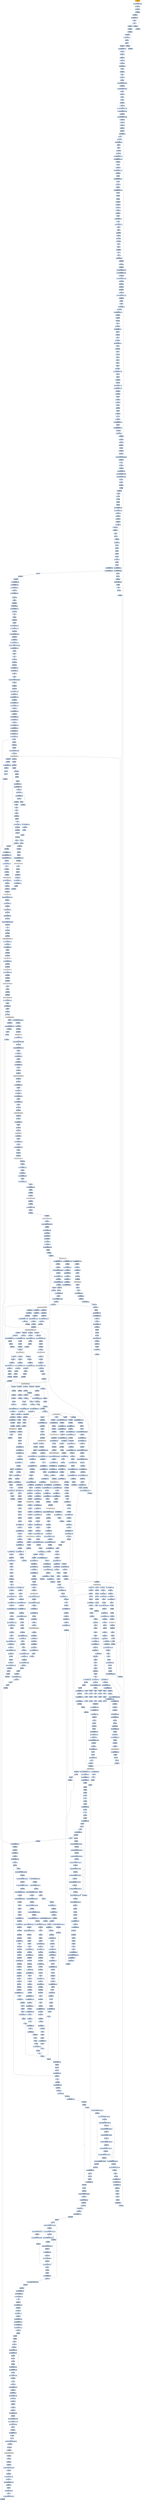 digraph G {
node[shape=rectangle,style=filled,fillcolor=lightsteelblue,color=lightsteelblue]
bgcolor="transparent"
a0x131bf6edcall_0x131bf6f5[label="start\ncall 0x131bf6f5",color="lightgrey",fillcolor="orange"];
a0x131bf6f5movl_0x55UINT32_ebx[label="0x131bf6f5\nmovl $0x55<UINT32>, %ebx"];
a0x131bf6facall_0x131bf702[label="0x131bf6fa\ncall 0x131bf702"];
a0x131bf702call_0x131bf795[label="0x131bf702\ncall 0x131bf795"];
a0x131bf795xorl_eax_eax[label="0x131bf795\nxorl %eax, %eax"];
a0x131bf797pushl_fs_eax_[label="0x131bf797\npushl %fs:(%eax)"];
a0x131bf79amovl_esp_fs_eax_[label="0x131bf79a\nmovl %esp, %fs:(%eax)"];
a0x131bf79ddecl_ebx[label="0x131bf79d\ndecl %ebx"];
a0x131bf79eint3_[label="0x131bf79e\nint3 "];
a0x131bf707call_0x131bf70f[label="0x131bf707\ncall 0x131bf70f"];
a0x131bf70fcall_0x131bf795[label="0x131bf70f\ncall 0x131bf795"];
a0x131bf714call_0x131bf71c[label="0x131bf714\ncall 0x131bf71c"];
a0x131bf71ccall_0x131bf7d8[label="0x131bf71c\ncall 0x131bf7d8"];
a0x131bf7d8xorl_eax_eax[label="0x131bf7d8\nxorl %eax, %eax"];
a0x131bf7dapushl_fs_eax_[label="0x131bf7da\npushl %fs:(%eax)"];
a0x131bf7ddmovl_esp_fs_eax_[label="0x131bf7dd\nmovl %esp, %fs:(%eax)"];
a0x131bf7e0incl_ebx[label="0x131bf7e0\nincl %ebx"];
a0x131bf7e1int3_[label="0x131bf7e1\nint3 "];
a0x131bf721call_0x131bf729[label="0x131bf721\ncall 0x131bf729"];
a0x131bf729call_0x131bf7d8[label="0x131bf729\ncall 0x131bf7d8"];
a0x131bf72ecall_0x131bf736[label="0x131bf72e\ncall 0x131bf736"];
a0x131bf736cmpl_0x55UINT8_ebx[label="0x131bf736\ncmpl $0x55<UINT8>, %ebx"];
a0x131bf739call_0x131bf741[label="0x131bf739\ncall 0x131bf741"];
a0x131bf741jne_0x131bf770[label="0x131bf741\njne 0x131bf770"];
a0x131bf770call_0x131bf783[label="0x131bf770\ncall 0x131bf783"];
a0x131bf783xorl_eax_eax[label="0x131bf783\nxorl %eax, %eax"];
a0x131bf785pushl_fs_eax_[label="0x131bf785\npushl %fs:(%eax)"];
a0x131bf788movl_esp_fs_eax_[label="0x131bf788\nmovl %esp, %fs:(%eax)"];
a0x131bf78bint3_[label="0x131bf78b\nint3 "];
a0x131bf775call_0x131bf74b[label="0x131bf775\ncall 0x131bf74b"];
a0x131bf74bpusha_[label="0x131bf74b\npusha "];
a0x131bf74ccall_0x131bf751[label="0x131bf74c\ncall 0x131bf751"];
a0x131bf751popl_ebp[label="0x131bf751\npopl %ebp"];
a0x131bf752subl_0x40e207UINT32_ebp[label="0x131bf752\nsubl $0x40e207<UINT32>, %ebp"];
a0x131bf758movl_ebp_edx[label="0x131bf758\nmovl %ebp, %edx"];
a0x131bf75aaddl_0x40e256UINT32_edx[label="0x131bf75a\naddl $0x40e256<UINT32>, %edx"];
a0x131bf760pushl_edx[label="0x131bf760\npushl %edx"];
a0x131bf761call_0x131bf767[label="0x131bf761\ncall 0x131bf767"];
a0x131bf767ret[label="0x131bf767\nret"];
a0x131bf766ret[label="0x131bf766\nret"];
a0x131bf7a0call_0x131bf7a8[label="0x131bf7a0\ncall 0x131bf7a8"];
a0x131bf7a8xorl_ebx_ebx[label="0x131bf7a8\nxorl %ebx, %ebx"];
a0x131bf7aamovl_0x410c4bUINT32_ecx[label="0x131bf7aa\nmovl $0x410c4b<UINT32>, %ecx"];
a0x131bf7afsubl_0x40e301UINT32_ecx[label="0x131bf7af\nsubl $0x40e301<UINT32>, %ecx"];
a0x131bf7b5movl_ebp_edx[label="0x131bf7b5\nmovl %ebp, %edx"];
a0x131bf7b7addl_0x40e301UINT32_edx[label="0x131bf7b7\naddl $0x40e301<UINT32>, %edx"];
a0x131bf7bdleal_edx__edi[label="0x131bf7bd\nleal (%edx), %edi"];
a0x131bf7bfmovl_edi_esi[label="0x131bf7bf\nmovl %edi, %esi"];
a0x131bf7c1xorl_eax_eax[label="0x131bf7c1\nxorl %eax, %eax"];
a0x131bf7c3call_0x131bf7cb[label="0x131bf7c3\ncall 0x131bf7cb"];
a0x131bf7cbcall_0x131bf7e7[label="0x131bf7cb\ncall 0x131bf7e7"];
a0x131bf7e7lodsb_ds_esi__al[label="0x131bf7e7\nlodsb %ds:(%esi), %al"];
a0x131bf7e8stc_[label="0x131bf7e8\nstc "];
a0x131bf7e9jmp_0x131bf7ec[label="0x131bf7e9\njmp 0x131bf7ec"];
a0x131bf7ecrolb_0x1bUINT8_al[label="0x131bf7ec\nrolb $0x1b<UINT8>, %al"];
a0x131bf7efdecb_al[label="0x131bf7ef\ndecb %al"];
a0x131bf7f1nop_[label="0x131bf7f1\nnop "];
a0x131bf7f2jmp_0x131bf7f5[label="0x131bf7f2\njmp 0x131bf7f5"];
a0x131bf7f5jmp_0x131bf7f8[label="0x131bf7f5\njmp 0x131bf7f8"];
a0x131bf7f8xorb_0xffffffcdUINT8_al[label="0x131bf7f8\nxorb $0xffffffcd<UINT8>, %al"];
a0x131bf7faaddb_0xffffffd8UINT8_al[label="0x131bf7fa\naddb $0xffffffd8<UINT8>, %al"];
a0x131bf7fcjmp_0x131bf7ff[label="0x131bf7fc\njmp 0x131bf7ff"];
a0x131bf7ffstc_[label="0x131bf7ff\nstc "];
a0x131bf800jmp_0x131bf803[label="0x131bf800\njmp 0x131bf803"];
a0x131bf803rolb_0xffffffecUINT8_al[label="0x131bf803\nrolb $0xffffffec<UINT8>, %al"];
a0x131bf806jmp_0x131bf809[label="0x131bf806\njmp 0x131bf809"];
a0x131bf809decb_al[label="0x131bf809\ndecb %al"];
a0x131bf80brolb_0xffffff9fUINT8_al[label="0x131bf80b\nrolb $0xffffff9f<UINT8>, %al"];
a0x131bf80enop_[label="0x131bf80e\nnop "];
a0x131bf80fjmp_0x131bf812[label="0x131bf80f\njmp 0x131bf812"];
a0x131bf812subb_cl_al[label="0x131bf812\nsubb %cl, %al"];
a0x131bf814addb_0xffffff8dUINT8_al[label="0x131bf814\naddb $0xffffff8d<UINT8>, %al"];
a0x131bf816stc_[label="0x131bf816\nstc "];
a0x131bf817decb_al[label="0x131bf817\ndecb %al"];
a0x131bf819decb_al[label="0x131bf819\ndecb %al"];
a0x131bf81bjmp_0x131bf81e[label="0x131bf81b\njmp 0x131bf81e"];
a0x131bf81ejmp_0x131bf821[label="0x131bf81e\njmp 0x131bf821"];
a0x131bf821jmp_0x131bf824[label="0x131bf821\njmp 0x131bf824"];
a0x131bf824jmp_0x131bf827[label="0x131bf824\njmp 0x131bf827"];
a0x131bf827jmp_0x131bf82a[label="0x131bf827\njmp 0x131bf82a"];
a0x131bf82anop_[label="0x131bf82a\nnop "];
a0x131bf82brolb_0x7UINT8_al[label="0x131bf82b\nrolb $0x7<UINT8>, %al"];
a0x131bf82enop_[label="0x131bf82e\nnop "];
a0x131bf82faddb_0x23UINT8_al[label="0x131bf82f\naddb $0x23<UINT8>, %al"];
a0x131bf831nop_[label="0x131bf831\nnop "];
a0x131bf832fnop_[label="0x131bf832\nfnop "];
a0x131bf834jmp_0x131bf837[label="0x131bf834\njmp 0x131bf837"];
a0x131bf837subb_cl_al[label="0x131bf837\nsubb %cl, %al"];
a0x131bf839jmp_0x131bf83c[label="0x131bf839\njmp 0x131bf83c"];
a0x131bf83cjmp_0x131bf83f[label="0x131bf83c\njmp 0x131bf83f"];
a0x131bf83fclc_[label="0x131bf83f\nclc "];
a0x131bf840fnop_[label="0x131bf840\nfnop "];
a0x131bf842jmp_0x131bf845[label="0x131bf842\njmp 0x131bf845"];
a0x131bf845stc_[label="0x131bf845\nstc "];
a0x131bf846fnop_[label="0x131bf846\nfnop "];
a0x131bf848stosb_al_es_edi_[label="0x131bf848\nstosb %al, %es:(%edi)"];
a0x131bf849loop_0x131bf7e7[label="0x131bf849\nloop 0x131bf7e7"];
a0x131bf84bcall_0x131bf853[label="0x131bf84b\ncall 0x131bf853"];
a0x131bf853xorl_ebx_ebx[label="0x131bf853\nxorl %ebx, %ebx"];
a0x131bf855movl_0x40e1a3UINT32_ecx[label="0x131bf855\nmovl $0x40e1a3<UINT32>, %ecx"];
a0x131bf85asubl_0x40db26UINT32_ecx[label="0x131bf85a\nsubl $0x40db26<UINT32>, %ecx"];
a0x131bf860movl_ebp_edx[label="0x131bf860\nmovl %ebp, %edx"];
a0x131bf862addl_0x40db26UINT32_edx[label="0x131bf862\naddl $0x40db26<UINT32>, %edx"];
a0x131bf868leal_edx__edi[label="0x131bf868\nleal (%edx), %edi"];
a0x131bf86amovl_edi_esi[label="0x131bf86a\nmovl %edi, %esi"];
a0x131bf86cxorl_eax_eax[label="0x131bf86c\nxorl %eax, %eax"];
a0x131bf86ecall_0x131bf876[label="0x131bf86e\ncall 0x131bf876"];
a0x131bf876movl_ebp_edx[label="0x131bf876\nmovl %ebp, %edx"];
a0x131bf878addl_0x40e33cUINT32_edx[label="0x131bf878\naddl $0x40e33c<UINT32>, %edx"];
a0x131bf87eleal_edx__eax[label="0x131bf87e\nleal (%edx), %eax"];
a0x131bf880pushl_eax[label="0x131bf880\npushl %eax"];
a0x131bf881ret[label="0x131bf881\nret"];
a0x131bf886lodsb_ds_esi__al[label="0x131bf886\nlodsb %ds:(%esi), %al"];
a0x131bf887jmp_0x131bf88a[label="0x131bf887\njmp 0x131bf88a"];
a0x131bf88axorb_0xffffff8fUINT8_al[label="0x131bf88a\nxorb $0xffffff8f<UINT8>, %al"];
a0x131bf88cjmp_0x131bf88f[label="0x131bf88c\njmp 0x131bf88f"];
a0x131bf88fsubb_cl_al[label="0x131bf88f\nsubb %cl, %al"];
a0x131bf891addb_cl_al[label="0x131bf891\naddb %cl, %al"];
a0x131bf893fnop_[label="0x131bf893\nfnop "];
a0x131bf895jmp_0x131bf898[label="0x131bf895\njmp 0x131bf898"];
a0x131bf898rolb_0x59UINT8_al[label="0x131bf898\nrolb $0x59<UINT8>, %al"];
a0x131bf89bfnop_[label="0x131bf89b\nfnop "];
a0x131bf89dsubb_cl_al[label="0x131bf89d\nsubb %cl, %al"];
a0x131bf89fstc_[label="0x131bf89f\nstc "];
a0x131bf8a0jmp_0x131bf8a3[label="0x131bf8a0\njmp 0x131bf8a3"];
a0x131bf8a3xorb_0x37UINT8_al[label="0x131bf8a3\nxorb $0x37<UINT8>, %al"];
a0x131bf8a5stc_[label="0x131bf8a5\nstc "];
a0x131bf8a6jmp_0x131bf8a9[label="0x131bf8a6\njmp 0x131bf8a9"];
a0x131bf8a9nop_[label="0x131bf8a9\nnop "];
a0x131bf8aasubb_cl_al[label="0x131bf8aa\nsubb %cl, %al"];
a0x131bf8acdecb_al[label="0x131bf8ac\ndecb %al"];
a0x131bf8aeclc_[label="0x131bf8ae\nclc "];
a0x131bf8affnop_[label="0x131bf8af\nfnop "];
a0x131bf8b1nop_[label="0x131bf8b1\nnop "];
a0x131bf8b2jmp_0x131bf8b5[label="0x131bf8b2\njmp 0x131bf8b5"];
a0x131bf8b5rorb_0xffffff95UINT8_al[label="0x131bf8b5\nrorb $0xffffff95<UINT8>, %al"];
a0x131bf8b8stc_[label="0x131bf8b8\nstc "];
a0x131bf8b9fnop_[label="0x131bf8b9\nfnop "];
a0x131bf8bbjmp_0x131bf8be[label="0x131bf8bb\njmp 0x131bf8be"];
a0x131bf8beaddb_cl_al[label="0x131bf8be\naddb %cl, %al"];
a0x131bf8c0xorb_0x69UINT8_al[label="0x131bf8c0\nxorb $0x69<UINT8>, %al"];
a0x131bf8c2rolb_0xfffffff6UINT8_al[label="0x131bf8c2\nrolb $0xfffffff6<UINT8>, %al"];
a0x131bf8c5jmp_0x131bf8c8[label="0x131bf8c5\njmp 0x131bf8c8"];
a0x131bf8c8jmp_0x131bf8cb[label="0x131bf8c8\njmp 0x131bf8cb"];
a0x131bf8cbstc_[label="0x131bf8cb\nstc "];
a0x131bf8ccjmp_0x131bf8cf[label="0x131bf8cc\njmp 0x131bf8cf"];
a0x131bf8cfjmp_0x131bf8d2[label="0x131bf8cf\njmp 0x131bf8d2"];
a0x131bf8d2nop_[label="0x131bf8d2\nnop "];
a0x131bf8d3subb_cl_al[label="0x131bf8d3\nsubb %cl, %al"];
a0x131bf8d5fnop_[label="0x131bf8d5\nfnop "];
a0x131bf8d7jmp_0x131bf8da[label="0x131bf8d7\njmp 0x131bf8da"];
a0x131bf8daclc_[label="0x131bf8da\nclc "];
a0x131bf8dbjmp_0x131bf8de[label="0x131bf8db\njmp 0x131bf8de"];
a0x131bf8deaddb_0xffffff8cUINT8_al[label="0x131bf8de\naddb $0xffffff8c<UINT8>, %al"];
a0x131bf8e0fnop_[label="0x131bf8e0\nfnop "];
a0x131bf8e2addb_0xffffff80UINT8_al[label="0x131bf8e2\naddb $0xffffff80<UINT8>, %al"];
a0x131bf8e4jmp_0x131bf8e7[label="0x131bf8e4\njmp 0x131bf8e7"];
a0x131bf8e7stosb_al_es_edi_[label="0x131bf8e7\nstosb %al, %es:(%edi)"];
a0x131bf8e8loop_0x131bf886[label="0x131bf8e8\nloop 0x131bf886"];
a0x131bf8eacall_0x131bf8f2[label="0x131bf8ea\ncall 0x131bf8f2"];
a0x131bf8f2call_0x131c033e[label="0x131bf8f2\ncall 0x131c033e"];
a0x131c033epushl_fs_0x30[label="0x131c033e\npushl %fs:0x30"];
a0x131c0345popl_eax[label="0x131c0345\npopl %eax"];
a0x131c0346testl_eax_eax[label="0x131c0346\ntestl %eax, %eax"];
a0x131c0348js_0x131c0356[label="0x131c0348\njs 0x131c0356"];
a0x131c034amovl_0x1UINT32_0x410b58ebp_[label="0x131c034a\nmovl $0x1<UINT32>, 0x410b58(%ebp)"];
a0x131c0354jmp_0x131c0360[label="0x131c0354\njmp 0x131c0360"];
a0x131c0360ret[label="0x131c0360\nret"];
a0x131bf8f7call_0x131bf8ff[label="0x131bf8f7\ncall 0x131bf8ff"];
a0x131bf8ffcall_0x131c0369[label="0x131bf8ff\ncall 0x131c0369"];
a0x131c0369leal_0x40e1a3ebp__eax[label="0x131c0369\nleal 0x40e1a3(%ebp), %eax"];
a0x131c036fmovl_0x4103c3UINT32_ecx[label="0x131c036f\nmovl $0x4103c3<UINT32>, %ecx"];
a0x131c0374subl_0x40e1a3UINT32_ecx[label="0x131c0374\nsubl $0x40e1a3<UINT32>, %ecx"];
a0x131c037apushl_ecx[label="0x131c037a\npushl %ecx"];
a0x131c037bpushl_eax[label="0x131c037b\npushl %eax"];
a0x131c037ccall_0x131bff57[label="0x131c037c\ncall 0x131bff57"];
a0x131bff57pushl_ebp[label="0x131bff57\npushl %ebp"];
a0x131bff58movl_esp_ebp[label="0x131bff58\nmovl %esp, %ebp"];
a0x131bff5apushl_ebx[label="0x131bff5a\npushl %ebx"];
a0x131bff5bpushl_ecx[label="0x131bff5b\npushl %ecx"];
a0x131bff5cpushl_edx[label="0x131bff5c\npushl %edx"];
a0x131bff5dpushl_esi[label="0x131bff5d\npushl %esi"];
a0x131bff5epushl_edi[label="0x131bff5e\npushl %edi"];
a0x131bff5fmovl_ss_0x8ebp__eax[label="0x131bff5f\nmovl %ss:0x8(%ebp), %eax"];
a0x131bff63movl_ss_0xcebp__ecx[label="0x131bff63\nmovl %ss:0xc(%ebp), %ecx"];
a0x131bff67movl_eax_edi[label="0x131bff67\nmovl %eax, %edi"];
a0x131bff69xorl_eax_eax[label="0x131bff69\nxorl %eax, %eax"];
a0x131bff6bxorl_ebx_ebx[label="0x131bff6b\nxorl %ebx, %ebx"];
a0x131bff6dxorl_edx_edx[label="0x131bff6d\nxorl %edx, %edx"];
a0x131bff6fmovb_edi__al[label="0x131bff6f\nmovb (%edi), %al"];
a0x131bff71mull_edx_eax[label="0x131bff71\nmull %edx, %eax"];
a0x131bff73addl_eax_ebx[label="0x131bff73\naddl %eax, %ebx"];
a0x131bff75incl_edx[label="0x131bff75\nincl %edx"];
a0x131bff76incl_edi[label="0x131bff76\nincl %edi"];
a0x131bff77loop_0x131bff6f[label="0x131bff77\nloop 0x131bff6f"];
a0x131bff79xchgl_eax_ebx[label="0x131bff79\nxchgl %eax, %ebx"];
a0x131bff7apopl_edi[label="0x131bff7a\npopl %edi"];
a0x131bff7bpopl_esi[label="0x131bff7b\npopl %esi"];
a0x131bff7cpopl_edx[label="0x131bff7c\npopl %edx"];
a0x131bff7dpopl_ecx[label="0x131bff7d\npopl %ecx"];
a0x131bff7epopl_ebx[label="0x131bff7e\npopl %ebx"];
a0x131bff7fmovl_ebp_esp[label="0x131bff7f\nmovl %ebp, %esp"];
a0x131bff81popl_ebp[label="0x131bff81\npopl %ebp"];
a0x131bff82ret[label="0x131bff82\nret"];
a0x131c0381addl_0x8UINT8_esp[label="0x131c0381\naddl $0x8<UINT8>, %esp"];
a0x131c0384movl_eax_0x410b54ebp_[label="0x131c0384\nmovl %eax, 0x410b54(%ebp)"];
a0x131c038aret[label="0x131c038a\nret"];
a0x131bf904call_0x131bf90c[label="0x131bf904\ncall 0x131bf90c"];
a0x131bf90ccall_0x131c0393[label="0x131bf90c\ncall 0x131c0393"];
a0x131c0393leal_0x410b44ebp__esi[label="0x131c0393\nleal 0x410b44(%ebp), %esi"];
a0x131c0399leal_0x40ee72ebp__eax[label="0x131c0399\nleal 0x40ee72(%ebp), %eax"];
a0x131c039fmovl_eax_ds_0x8esi_[label="0x131c039f\nmovl %eax, %ds:0x8(%esi)"];
a0x131c03a3movl_ebp_edi[label="0x131c03a3\nmovl %ebp, %edi"];
a0x131c03a5leal_0x410762ebp__eax[label="0x131c03a5\nleal 0x410762(%ebp), %eax"];
a0x131c03abxorl_ebx_ebx[label="0x131c03ab\nxorl %ebx, %ebx"];
a0x131c03adpushl_eax[label="0x131c03ad\npushl %eax"];
a0x131c03aepushl_fs_ebx_[label="0x131c03ae\npushl %fs:(%ebx)"];
a0x131c03b1movl_esp_fs_ebx_[label="0x131c03b1\nmovl %esp, %fs:(%ebx)"];
a0x131c03b4movw_0x4UINT16_ax[label="0x131c03b4\nmovw $0x4<UINT16>, %ax"];
a0x131c03b8jmp_0x131c03bb[label="0x131c03b8\njmp 0x131c03bb"];
a0x131c03bbint3_[label="0x131c03bb\nint3 "];
a0x131c1cacpushl_ebp[label="0x131c1cac\npushl %ebp"];
a0x131c1cadmovl_esp_ebp[label="0x131c1cad\nmovl %esp, %ebp"];
a0x131c1cafpushl_edi[label="0x131c1caf\npushl %edi"];
a0x131c1cb0movl_ss_0x10ebp__eax[label="0x131c1cb0\nmovl %ss:0x10(%ebp), %eax"];
a0x131c1cb4movl_ds_0x9ceax__edi[label="0x131c1cb4\nmovl %ds:0x9c(%eax), %edi"];
a0x131c1cbbmovl_edi_edx[label="0x131c1cbb\nmovl %edi, %edx"];
a0x131c1cbdaddl_0x410b4cUINT32_edx[label="0x131c1cbd\naddl $0x410b4c<UINT32>, %edx"];
a0x131c1cc3pushl_ds_edx_[label="0x131c1cc3\npushl %ds:(%edx)"];
a0x131c1cc6popl_ds_0xb8eax_[label="0x131c1cc6\npopl %ds:0xb8(%eax)"];
a0x131c1ccdmovl_edi_ds_0xb4eax_[label="0x131c1ccd\nmovl %edi, %ds:0xb4(%eax)"];
a0x131c1cd4movl_0x4UINT32_ds_0xb0eax_[label="0x131c1cd4\nmovl $0x4<UINT32>, %ds:0xb0(%eax)"];
a0x131c1cdfmovl_0x0UINT32_eax[label="0x131c1cdf\nmovl $0x0<UINT32>, %eax"];
a0x131c1ce4popl_edi[label="0x131c1ce4\npopl %edi"];
a0x131c1ce5leave_[label="0x131c1ce5\nleave "];
a0x131c1ce6ret[label="0x131c1ce6\nret"];
a0x131c03bcmovl_edi_ebp[label="0x131c03bc\nmovl %edi, %ebp"];
a0x131c03bexorl_ebx_ebx[label="0x131c03be\nxorl %ebx, %ebx"];
a0x131c03c0popl_fs_ebx_[label="0x131c03c0\npopl %fs:(%ebx)"];
a0x131c03c3addl_0x4UINT8_esp[label="0x131c03c3\naddl $0x4<UINT8>, %esp"];
a0x131c03c6cmpb_0x4UINT8_al[label="0x131c03c6\ncmpb $0x4<UINT8>, %al"];
a0x131c03c8je_0x131c03cf[label="0x131c03c8\nje 0x131c03cf"];
a0x131c03cfret[label="0x131c03cf\nret"];
a0x131bf911testl_0x80UINT32_0x410b50ebp_[label="0x131bf911\ntestl $0x80<UINT32>, 0x410b50(%ebp)"];
a0x131bf91bje_0x131bf922[label="0x131bf91b\nje 0x131bf922"];
a0x131bf922call_0x131bf92a[label="0x131bf922\ncall 0x131bf92a"];
a0x131bf92acall_0x131c0477[label="0x131bf92a\ncall 0x131c0477"];
a0x131c0477movl_0x4107e0ebp__eax[label="0x131c0477\nmovl 0x4107e0(%ebp), %eax"];
a0x131c047daddl_0x3ceax__eax[label="0x131c047d\naddl 0x3c(%eax), %eax"];
a0x131c0480addl_0x80UINT32_eax[label="0x131c0480\naddl $0x80<UINT32>, %eax"];
a0x131c0485movl_eax__ecx[label="0x131c0485\nmovl (%eax), %ecx"];
a0x131c0487addl_0x4107e0ebp__ecx[label="0x131c0487\naddl 0x4107e0(%ebp), %ecx"];
a0x131c048daddl_0x10UINT8_ecx[label="0x131c048d\naddl $0x10<UINT8>, %ecx"];
a0x131c0490movl_ecx__eax[label="0x131c0490\nmovl (%ecx), %eax"];
a0x131c0492addl_0x4107e0ebp__eax[label="0x131c0492\naddl 0x4107e0(%ebp), %eax"];
a0x131c0498movl_eax__ebx[label="0x131c0498\nmovl (%eax), %ebx"];
a0x131c049amovl_ebx_0x40df21ebp_[label="0x131c049a\nmovl %ebx, 0x40df21(%ebp)"];
a0x131c04a0addl_0x4UINT8_eax[label="0x131c04a0\naddl $0x4<UINT8>, %eax"];
a0x131c04a3movl_eax__ebx[label="0x131c04a3\nmovl (%eax), %ebx"];
a0x131c04a5movl_ebx_0x40df25ebp_[label="0x131c04a5\nmovl %ebx, 0x40df25(%ebp)"];
a0x131c04ableal_0x40db26ebp__edi[label="0x131c04ab\nleal 0x40db26(%ebp), %edi"];
a0x131c04b1leal_0x40df2debp__edx[label="0x131c04b1\nleal 0x40df2d(%ebp), %edx"];
a0x131c04b7leal_0x40e029ebp__ecx[label="0x131c04b7\nleal 0x40e029(%ebp), %ecx"];
a0x131c04bdaddl_0x2UINT8_ecx[label="0x131c04bd\naddl $0x2<UINT8>, %ecx"];
a0x131c04c0pushl_edx[label="0x131c04c0\npushl %edx"];
a0x131c04c1pushl_ecx[label="0x131c04c1\npushl %ecx"];
a0x131c04c2movl_edi_eax[label="0x131c04c2\nmovl %edi, %eax"];
a0x131c04c4pushl_eax[label="0x131c04c4\npushl %eax"];
a0x131c04c5movl_0x40df21UINT32_ebx[label="0x131c04c5\nmovl $0x40df21<UINT32>, %ebx"];
a0x131c04cacall_ebpebx_[label="0x131c04ca\ncall (%ebp,%ebx)"];
LoadLibraryA_kernel32_dll[label="LoadLibraryA@kernel32.dll",color="lightgrey",fillcolor="lightgrey"];
a0x131c04cemovl_eax_esi[label="0x131c04ce\nmovl %eax, %esi"];
a0x131c04d0pushl_edi[label="0x131c04d0\npushl %edi"];
a0x131c04d1call_0x131c0c95[label="0x131c04d1\ncall 0x131c0c95"];
a0x131c0c95pushl_ebp[label="0x131c0c95\npushl %ebp"];
a0x131c0c96movl_esp_ebp[label="0x131c0c96\nmovl %esp, %ebp"];
a0x131c0c98pushl_ecx[label="0x131c0c98\npushl %ecx"];
a0x131c0c99pushl_esi[label="0x131c0c99\npushl %esi"];
a0x131c0c9apushl_ebx[label="0x131c0c9a\npushl %ebx"];
a0x131c0c9bmovl_ss_0x8ebp__esi[label="0x131c0c9b\nmovl %ss:0x8(%ebp), %esi"];
a0x131c0c9fmovl_0xffUINT32_ecx[label="0x131c0c9f\nmovl $0xff<UINT32>, %ecx"];
a0x131c0ca4xorl_ebx_ebx[label="0x131c0ca4\nxorl %ebx, %ebx"];
a0x131c0ca6lodsb_ds_esi__al[label="0x131c0ca6\nlodsb %ds:(%esi), %al"];
a0x131c0ca7cmpb_0x0UINT8_al[label="0x131c0ca7\ncmpb $0x0<UINT8>, %al"];
a0x131c0ca9je_0x131c0cae[label="0x131c0ca9\nje 0x131c0cae"];
a0x131c0cabincl_ebx[label="0x131c0cab\nincl %ebx"];
a0x131c0cacloop_0x131c0ca6[label="0x131c0cac\nloop 0x131c0ca6"];
a0x131c0caemovl_ebx_eax[label="0x131c0cae\nmovl %ebx, %eax"];
a0x131c0cb0incl_eax[label="0x131c0cb0\nincl %eax"];
a0x131c0cb1popl_ebx[label="0x131c0cb1\npopl %ebx"];
a0x131c0cb2popl_esi[label="0x131c0cb2\npopl %esi"];
a0x131c0cb3popl_ecx[label="0x131c0cb3\npopl %ecx"];
a0x131c0cb4movl_ebp_esp[label="0x131c0cb4\nmovl %ebp, %esp"];
a0x131c0cb6popl_ebp[label="0x131c0cb6\npopl %ebp"];
a0x131c0cb7ret[label="0x131c0cb7\nret"];
a0x131c04d6addl_0x4UINT8_esp[label="0x131c04d6\naddl $0x4<UINT8>, %esp"];
a0x131c04d9addl_eax_edi[label="0x131c04d9\naddl %eax, %edi"];
a0x131c04dbpopl_ecx[label="0x131c04db\npopl %ecx"];
a0x131c04dcpopl_edx[label="0x131c04dc\npopl %edx"];
a0x131c04ddpushl_edx[label="0x131c04dd\npushl %edx"];
a0x131c04depushl_ecx[label="0x131c04de\npushl %ecx"];
a0x131c04dfmovl_edi_eax[label="0x131c04df\nmovl %edi, %eax"];
a0x131c04e1call_0x131bfcc9[label="0x131c04e1\ncall 0x131bfcc9"];
a0x131bfcc9pushl_eax[label="0x131bfcc9\npushl %eax"];
a0x131bfccapushl_esi[label="0x131bfcca\npushl %esi"];
a0x131bfccbmovl_0x40df25UINT32_ebx[label="0x131bfccb\nmovl $0x40df25<UINT32>, %ebx"];
a0x131bfcd0call_ebpebx_[label="0x131bfcd0\ncall (%ebp,%ebx)"];
GetProcAddress_kernel32_dll[label="GetProcAddress@kernel32.dll",color="lightgrey",fillcolor="lightgrey"];
a0x131bfcd4ret[label="0x131bfcd4\nret"];
a0x131c04e6popl_ecx[label="0x131c04e6\npopl %ecx"];
a0x131c04e7popl_edx[label="0x131c04e7\npopl %edx"];
a0x131c04e8movl_eax_edx_[label="0x131c04e8\nmovl %eax, (%edx)"];
a0x131c04eamovl_edx_ecx_[label="0x131c04ea\nmovl %edx, (%ecx)"];
a0x131c04ecaddl_0x4UINT8_edx[label="0x131c04ec\naddl $0x4<UINT8>, %edx"];
a0x131c04efaddl_0x6UINT8_ecx[label="0x131c04ef\naddl $0x6<UINT8>, %ecx"];
a0x131c04f2pushl_edi[label="0x131c04f2\npushl %edi"];
a0x131c04f3call_0x131c0c95[label="0x131c04f3\ncall 0x131c0c95"];
a0x131c04f8addl_0x4UINT8_esp[label="0x131c04f8\naddl $0x4<UINT8>, %esp"];
a0x131c04fbaddl_eax_edi[label="0x131c04fb\naddl %eax, %edi"];
a0x131c04fdmovb_edi__al[label="0x131c04fd\nmovb (%edi), %al"];
a0x131c04fftestb_al_al[label="0x131c04ff\ntestb %al, %al"];
a0x131c0501jne_0x131c04dd[label="0x131c0501\njne 0x131c04dd"];
a0x131c0503incl_edi[label="0x131c0503\nincl %edi"];
a0x131c0504movb_edi__al[label="0x131c0504\nmovb (%edi), %al"];
a0x131c0506testb_al_al[label="0x131c0506\ntestb %al, %al"];
a0x131c0508jne_0x131c04c0[label="0x131c0508\njne 0x131c04c0"];
a0x131c050aleal_0x40db26ebp__edi[label="0x131c050a\nleal 0x40db26(%ebp), %edi"];
a0x131c0510movl_0x40def6UINT32_ecx[label="0x131c0510\nmovl $0x40def6<UINT32>, %ecx"];
a0x131c0515subl_0x40db26UINT32_ecx[label="0x131c0515\nsubl $0x40db26<UINT32>, %ecx"];
a0x131c051bxorb_al_al[label="0x131c051b\nxorb %al, %al"];
a0x131c051drepz_stosb_al_es_edi_[label="0x131c051d\nrepz stosb %al, %es:(%edi)"];
a0x131c051fret[label="0x131c051f\nret"];
a0x131bf92fcall_0x131bf937[label="0x131bf92f\ncall 0x131bf937"];
a0x131bf937call_0x131bf63f[label="0x131bf937\ncall 0x131bf63f"];
a0x131bf63fjmp_0x131bf4ff[label="0x131bf63f\njmp 0x131bf4ff"];
GetTickCount_Kernel32_dll[label="GetTickCount@Kernel32.dll",color="lightgrey",fillcolor="lightgrey"];
a0x131bf93cmovl_eax_0x410868ebp_[label="0x131bf93c\nmovl %eax, 0x410868(%ebp)"];
a0x131bf942call_0x131bf94a[label="0x131bf942\ncall 0x131bf94a"];
a0x131bf94acall_0x131c0412[label="0x131bf94a\ncall 0x131c0412"];
a0x131c0412call_0x131bf645[label="0x131c0412\ncall 0x131bf645"];
a0x131bf645jmp_0x131bf503[label="0x131bf645\njmp 0x131bf503"];
GetVersion_Kernel32_dll[label="GetVersion@Kernel32.dll",color="lightgrey",fillcolor="lightgrey"];
a0x131c0417testl_0x80000000UINT32_eax[label="0x131c0417\ntestl $0x80000000<UINT32>, %eax"];
a0x131c041cje_0x131c043e[label="0x131c041c\nje 0x131c043e"];
a0x131c043ecmpb_0x3UINT8_al[label="0x131c043e\ncmpb $0x3<UINT8>, %al"];
a0x131c0440jne_0x131c044e[label="0x131c0440\njne 0x131c044e"];
a0x131c044ecmpb_0x4UINT8_al[label="0x131c044e\ncmpb $0x4<UINT8>, %al"];
a0x131c0450jne_0x131c045e[label="0x131c0450\njne 0x131c045e"];
a0x131c045ecmpb_0x5UINT8_al[label="0x131c045e\ncmpb $0x5<UINT8>, %al"];
a0x131c0460jne_0x131c046e[label="0x131c0460\njne 0x131c046e"];
a0x131c0462movl_0x10UINT32_0x4107f4ebp_[label="0x131c0462\nmovl $0x10<UINT32>, 0x4107f4(%ebp)"];
a0x131c046cjmp_0x131c046e[label="0x131c046c\njmp 0x131c046e"];
a0x131c046eret[label="0x131c046e\nret"];
a0x131bf94fcall_0x131bf957[label="0x131bf94f\ncall 0x131bf957"];
a0x131bf957call_0x131bf687[label="0x131bf957\ncall 0x131bf687"];
a0x131bf687jmp_0x131bf52f[label="0x131bf687\njmp 0x131bf52f"];
GetForegroundWindow_User32_dll[label="GetForegroundWindow@User32.dll",color="lightgrey",fillcolor="lightgrey"];
a0x131bf95cmovl_eax_0x4107f8ebp_[label="0x131bf95c\nmovl %eax, 0x4107f8(%ebp)"];
a0x131bf962pushl_0x0UINT8[label="0x131bf962\npushl $0x0<UINT8>"];
a0x131bf964leal_0x410c35ebp__eax[label="0x131bf964\nleal 0x410c35(%ebp), %eax"];
a0x131bf96apushl_eax[label="0x131bf96a\npushl %eax"];
a0x131bf96bcall_0x131bf68d[label="0x131bf96b\ncall 0x131bf68d"];
a0x131bf68djmp_0x131bf533[label="0x131bf68d\njmp 0x131bf533"];
FindWindowA_User32_dll[label="FindWindowA@User32.dll",color="lightgrey",fillcolor="lightgrey"];
a0x131bf970movl_eax_0x4107fcebp_[label="0x131bf970\nmovl %eax, 0x4107fc(%ebp)"];
a0x131bf976call_0x131bf693[label="0x131bf976\ncall 0x131bf693"];
a0x131bf693jmp_0x131bf537[label="0x131bf693\njmp 0x131bf537"];
GetTopWindow_User32_dll[label="GetTopWindow@User32.dll",color="lightgrey",fillcolor="lightgrey"];
a0x131bf97bmovl_eax_0x410804ebp_[label="0x131bf97b\nmovl %eax, 0x410804(%ebp)"];
a0x131bf981call_0x131bf989[label="0x131bf981\ncall 0x131bf989"];
a0x131bf989call_0x131bf5b5[label="0x131bf989\ncall 0x131bf5b5"];
a0x131bf5b5jmp_0x131bf4a3[label="0x131bf5b5\njmp 0x131bf4a3"];
GetCurrentProcess_Kernel32_dll[label="GetCurrentProcess@Kernel32.dll",color="lightgrey",fillcolor="lightgrey"];
a0x131bf98epushl_eax[label="0x131bf98e\npushl %eax"];
a0x131bf98fpushl_eax[label="0x131bf98f\npushl %eax"];
a0x131bf990call_0x131bf5fd[label="0x131bf990\ncall 0x131bf5fd"];
a0x131bf5fdjmp_0x131bf4d3[label="0x131bf5fd\njmp 0x131bf4d3"];
GetPriorityClass_Kernel32_dll[label="GetPriorityClass@Kernel32.dll",color="lightgrey",fillcolor="lightgrey"];
a0x131bf995movl_eax_0x41080cebp_[label="0x131bf995\nmovl %eax, 0x41080c(%ebp)"];
a0x131bf99bpopl_eax[label="0x131bf99b\npopl %eax"];
a0x131bf99cpushl_0x80UINT32[label="0x131bf99c\npushl $0x80<UINT32>"];
a0x131bf9a1pushl_eax[label="0x131bf9a1\npushl %eax"];
a0x131bf9a2call_0x131bf5f7[label="0x131bf9a2\ncall 0x131bf5f7"];
a0x131bf5f7jmp_0x131bf4cf[label="0x131bf5f7\njmp 0x131bf4cf"];
SetPriorityClass_Kernel32_dll[label="SetPriorityClass@Kernel32.dll",color="lightgrey",fillcolor="lightgrey"];
a0x131bf9a7testl_0x8UINT32_0x4107f4ebp_[label="0x131bf9a7\ntestl $0x8<UINT32>, 0x4107f4(%ebp)"];
a0x131bf9b1jne_0x131bf9ba[label="0x131bf9b1\njne 0x131bf9ba"];
a0x131bf9b3pushl_0x1UINT8[label="0x131bf9b3\npushl $0x1<UINT8>"];
a0x131bf9b5call_0x131bf675[label="0x131bf9b5\ncall 0x131bf675"];
a0x131bf675jmp_0x131bf523[label="0x131bf675\njmp 0x131bf523"];
BlockInput_User32_dll[label="BlockInput@User32.dll",color="lightgrey",fillcolor="lightgrey"];
a0x131bf9bamovl_0x0UINT32_edx[label="0x131bf9ba\nmovl $0x0<UINT32>, %edx"];
a0x131bf9bftestl_0x1UINT32_0x410814ebp_[label="0x131bf9bf\ntestl $0x1<UINT32>, 0x410814(%ebp)"];
a0x131bf9c9jne_0x131bf9d0[label="0x131bf9c9\njne 0x131bf9d0"];
a0x131bf9cbmovl_0xf0000000UINT32_edx[label="0x131bf9cb\nmovl $0xf0000000<UINT32>, %edx"];
a0x131bf9d0pushl_edx[label="0x131bf9d0\npushl %edx"];
a0x131bf9d1pushl_0x1UINT8[label="0x131bf9d1\npushl $0x1<UINT8>"];
a0x131bf9d3leal_0x40def6ebp__eax[label="0x131bf9d3\nleal 0x40def6(%ebp), %eax"];
a0x131bf9d9pushl_eax[label="0x131bf9d9\npushl %eax"];
a0x131bf9dapushl_0x0UINT8[label="0x131bf9da\npushl $0x0<UINT8>"];
a0x131bf9dcleal_0x410810ebp__eax[label="0x131bf9dc\nleal 0x410810(%ebp), %eax"];
a0x131bf9e2pushl_eax[label="0x131bf9e2\npushl %eax"];
a0x131bf9e3call_0x131bf6b7[label="0x131bf9e3\ncall 0x131bf6b7"];
a0x131bf6b7jmp_0x131bf54f[label="0x131bf6b7\njmp 0x131bf54f"];
CryptAcquireContextA_Advapi32_dll[label="CryptAcquireContextA@Advapi32.dll",color="lightgrey",fillcolor="lightgrey"];
a0x131bf9e8testl_eax_eax[label="0x131bf9e8\ntestl %eax, %eax"];
a0x131bf9eajne_0x131bfa30[label="0x131bf9ea\njne 0x131bfa30"];
a0x131bfa30leal_0x410820ebp__eax[label="0x131bfa30\nleal 0x410820(%ebp), %eax"];
a0x131bfa36pushl_eax[label="0x131bfa36\npushl %eax"];
a0x131bfa37pushl_0x0UINT8[label="0x131bfa37\npushl $0x0<UINT8>"];
a0x131bfa39pushl_0x0UINT8[label="0x131bfa39\npushl $0x0<UINT8>"];
a0x131bfa3bmovl_0x410818ebp__eax[label="0x131bfa3b\nmovl 0x410818(%ebp), %eax"];
a0x131bfa41pushl_eax[label="0x131bfa41\npushl %eax"];
a0x131bfa42movl_0x410810ebp__eax[label="0x131bfa42\nmovl 0x410810(%ebp), %eax"];
a0x131bfa48pushl_eax[label="0x131bfa48\npushl %eax"];
a0x131bfa49call_0x131bf6c3[label="0x131bfa49\ncall 0x131bf6c3"];
a0x131bf6c3jmp_0x131bf557[label="0x131bf6c3\njmp 0x131bf557"];
CryptCreateHash_Advapi32_dll[label="CryptCreateHash@Advapi32.dll",color="lightgrey",fillcolor="lightgrey"];
a0x131bfa4etestl_eax_eax[label="0x131bfa4e\ntestl %eax, %eax"];
a0x131bfa50je_0x131bfb10[label="0x131bfa50\nje 0x131bfb10"];
a0x131bfa56leal_0x410828ebp__esi[label="0x131bfa56\nleal 0x410828(%ebp), %esi"];
a0x131bfa5cpushl_esi[label="0x131bfa5c\npushl %esi"];
a0x131bfa5dcall_0x131bf657[label="0x131bfa5d\ncall 0x131bf657"];
a0x131bf657jmp_0x131bf50f[label="0x131bf657\njmp 0x131bf50f"];
lstrlenA_Kernel32_dll[label="lstrlenA@Kernel32.dll",color="lightgrey",fillcolor="lightgrey"];
a0x131bfa62pushl_0x0UINT8[label="0x131bfa62\npushl $0x0<UINT8>"];
a0x131bfa64pushl_eax[label="0x131bfa64\npushl %eax"];
a0x131bfa65leal_0x410828ebp__eax[label="0x131bfa65\nleal 0x410828(%ebp), %eax"];
a0x131bfa6bpushl_eax[label="0x131bfa6b\npushl %eax"];
a0x131bfa6cmovl_0x410820ebp__eax[label="0x131bfa6c\nmovl 0x410820(%ebp), %eax"];
a0x131bfa72pushl_eax[label="0x131bfa72\npushl %eax"];
a0x131bfa73call_0x131bf6cf[label="0x131bfa73\ncall 0x131bf6cf"];
a0x131bf6cfjmp_0x131bf55f[label="0x131bf6cf\njmp 0x131bf55f"];
CryptHashData_Advapi32_dll[label="CryptHashData@Advapi32.dll",color="lightgrey",fillcolor="lightgrey"];
a0x131bfa78testl_eax_eax[label="0x131bfa78\ntestl %eax, %eax"];
a0x131bfa7aje_0x131bfb10[label="0x131bfa7a\nje 0x131bfb10"];
a0x131bfa80leal_0x410824ebp__eax[label="0x131bfa80\nleal 0x410824(%ebp), %eax"];
a0x131bfa86pushl_eax[label="0x131bfa86\npushl %eax"];
a0x131bfa87pushl_0x0UINT8[label="0x131bfa87\npushl $0x0<UINT8>"];
a0x131bfa89movl_0x410820ebp__eax[label="0x131bfa89\nmovl 0x410820(%ebp), %eax"];
a0x131bfa8fpushl_eax[label="0x131bfa8f\npushl %eax"];
a0x131bfa90movl_0x41081cebp__eax[label="0x131bfa90\nmovl 0x41081c(%ebp), %eax"];
a0x131bfa96pushl_eax[label="0x131bfa96\npushl %eax"];
a0x131bfa97movl_0x410810ebp__eax[label="0x131bfa97\nmovl 0x410810(%ebp), %eax"];
a0x131bfa9dpushl_eax[label="0x131bfa9d\npushl %eax"];
a0x131bfa9ecall_0x131bf6d5[label="0x131bfa9e\ncall 0x131bf6d5"];
a0x131bf6d5jmp_0x131bf563[label="0x131bf6d5\njmp 0x131bf563"];
CryptDeriveKey_Advapi32_dll[label="CryptDeriveKey@Advapi32.dll",color="lightgrey",fillcolor="lightgrey"];
a0x131bfaa3testl_eax_eax[label="0x131bfaa3\ntestl %eax, %eax"];
a0x131bfaa5jne_0x131bfb10[label="0x131bfaa5\njne 0x131bfb10"];
a0x131bfb10movl_0x410820ebp__eax[label="0x131bfb10\nmovl 0x410820(%ebp), %eax"];
a0x131bfb16pushl_eax[label="0x131bfb16\npushl %eax"];
a0x131bfb17call_0x131bf6c9[label="0x131bfb17\ncall 0x131bf6c9"];
a0x131bf6c9jmp_0x131bf55b[label="0x131bf6c9\njmp 0x131bf55b"];
CryptDestroyHash_Advapi32_dll[label="CryptDestroyHash@Advapi32.dll",color="lightgrey",fillcolor="lightgrey"];
a0x131bfb1ccall_0x131bfb24[label="0x131bfb1c\ncall 0x131bfb24"];
a0x131bfb24testl_0x1UINT32_0x410b50ebp_[label="0x131bfb24\ntestl $0x1<UINT32>, 0x410b50(%ebp)"];
a0x131bfb2eje_0x131bfb94[label="0x131bfb2e\nje 0x131bfb94"];
a0x131bfb30leal_0x410c22ebp__edi[label="0x131bfb30\nleal 0x410c22(%ebp), %edi"];
a0x131bfb36pushl_0x0UINT8[label="0x131bfb36\npushl $0x0<UINT8>"];
a0x131bfb38pushl_0x80UINT32[label="0x131bfb38\npushl $0x80<UINT32>"];
a0x131bfb3dpushl_0x3UINT8[label="0x131bfb3d\npushl $0x3<UINT8>"];
a0x131bfb3fpushl_0x0UINT8[label="0x131bfb3f\npushl $0x0<UINT8>"];
a0x131bfb41pushl_0x3UINT8[label="0x131bfb41\npushl $0x3<UINT8>"];
a0x131bfb43pushl_0xc0000000UINT32[label="0x131bfb43\npushl $0xc0000000<UINT32>"];
a0x131bfb48pushl_edi[label="0x131bfb48\npushl %edi"];
a0x131bfb49call_0x131bf585[label="0x131bfb49\ncall 0x131bf585"];
a0x131bf585jmp_0x131bf483[label="0x131bf585\njmp 0x131bf483"];
CreateFileA_Kernel32_dll[label="CreateFileA@Kernel32.dll",color="lightgrey",fillcolor="lightgrey"];
a0x131bfb4ecmpl_0xffffffffUINT8_eax[label="0x131bfb4e\ncmpl $0xffffffff<UINT8>, %eax"];
a0x131bfb51je_0x131bfb62[label="0x131bfb51\nje 0x131bfb62"];
a0x131bfb62leal_0x410c2bebp__edi[label="0x131bfb62\nleal 0x410c2b(%ebp), %edi"];
a0x131bfb68pushl_0x0UINT8[label="0x131bfb68\npushl $0x0<UINT8>"];
a0x131bfb6apushl_0x80UINT32[label="0x131bfb6a\npushl $0x80<UINT32>"];
a0x131bfb6fpushl_0x3UINT8[label="0x131bfb6f\npushl $0x3<UINT8>"];
a0x131bfb71pushl_0x0UINT8[label="0x131bfb71\npushl $0x0<UINT8>"];
a0x131bfb73pushl_0x3UINT8[label="0x131bfb73\npushl $0x3<UINT8>"];
a0x131bfb75pushl_0xc0000000UINT32[label="0x131bfb75\npushl $0xc0000000<UINT32>"];
a0x131bfb7apushl_edi[label="0x131bfb7a\npushl %edi"];
a0x131bfb7bcall_0x131bf585[label="0x131bfb7b\ncall 0x131bf585"];
a0x131bfb80cmpl_0xffffffffUINT8_eax[label="0x131bfb80\ncmpl $0xffffffff<UINT8>, %eax"];
a0x131bfb83je_0x131bfb94[label="0x131bfb83\nje 0x131bfb94"];
a0x131bfb94call_0x131bfb9c[label="0x131bfb94\ncall 0x131bfb9c"];
a0x131bfb9ctestl_0x8UINT32_0x4107f4ebp_[label="0x131bfb9c\ntestl $0x8<UINT32>, 0x4107f4(%ebp)"];
a0x131bfba6je_0x131bfbb0[label="0x131bfba6\nje 0x131bfbb0"];
a0x131bfbb0movl_0x49UINT32_ecx[label="0x131bfbb0\nmovl $0x49<UINT32>, %ecx"];
a0x131bfbb5movl_ebp_edx[label="0x131bfbb5\nmovl %ebp, %edx"];
a0x131bfbb7addl_0x410c7bUINT32_edx[label="0x131bfbb7\naddl $0x410c7b<UINT32>, %edx"];
a0x131bfbbdxorl_eax_eax[label="0x131bfbbd\nxorl %eax, %eax"];
a0x131bfbbfleal_edx__edi[label="0x131bfbbf\nleal (%edx), %edi"];
a0x131bfbc1pushl_edi[label="0x131bfbc1\npushl %edi"];
a0x131bfbc2repz_stosl_eax_es_edi_[label="0x131bfbc2\nrepz stosl %eax, %es:(%edi)"];
a0x131bfbc4popl_edi[label="0x131bfbc4\npopl %edi"];
a0x131bfbc5movl_0x128UINT32_ss_edx_[label="0x131bfbc5\nmovl $0x128<UINT32>, %ss:(%edx)"];
a0x131bfbcccall_0x131bf5bb[label="0x131bfbcc\ncall 0x131bf5bb"];
a0x131bf5bbjmp_0x131bf4a7[label="0x131bf5bb\njmp 0x131bf4a7"];
GetCurrentProcessId_Kernel32_dll[label="GetCurrentProcessId@Kernel32.dll",color="lightgrey",fillcolor="lightgrey"];
a0x131bfbd1pushl_0x0UINT8[label="0x131bfbd1\npushl $0x0<UINT8>"];
a0x131bfbd3pushl_0x2UINT8[label="0x131bfbd3\npushl $0x2<UINT8>"];
a0x131bfbd5movl_ebp_edx[label="0x131bfbd5\nmovl %ebp, %edx"];
a0x131bfbd7addl_0x410c6fUINT32_edx[label="0x131bfbd7\naddl $0x410c6f<UINT32>, %edx"];
a0x131bfbddmovl_eax_edx_[label="0x131bfbdd\nmovl %eax, (%edx)"];
a0x131bfbdfcall_0x131bf5af[label="0x131bfbdf\ncall 0x131bf5af"];
a0x131bf5afjmp_0x131bf49f[label="0x131bf5af\njmp 0x131bf49f"];
CreateToolhelp32Snapshot_Kernel32_dll[label="CreateToolhelp32Snapshot@Kernel32.dll",color="lightgrey",fillcolor="lightgrey"];
a0x131bfbe4movl_eax_esi[label="0x131bfbe4\nmovl %eax, %esi"];
a0x131bfbe6movl_ebp_eax[label="0x131bfbe6\nmovl %ebp, %eax"];
a0x131bfbe8addl_0x410c7bUINT32_eax[label="0x131bfbe8\naddl $0x410c7b<UINT32>, %eax"];
a0x131bfbedpushl_eax[label="0x131bfbed\npushl %eax"];
a0x131bfbeepushl_esi[label="0x131bfbee\npushl %esi"];
a0x131bfbefcall_0x131bf5c1[label="0x131bfbef\ncall 0x131bf5c1"];
a0x131bf5c1jmp_0x131bf4ab[label="0x131bf5c1\njmp 0x131bf4ab"];
Process32First_Kernel32_dll[label="Process32First@Kernel32.dll",color="lightgrey",fillcolor="lightgrey"];
a0x131bfbf4testl_eax_eax[label="0x131bfbf4\ntestl %eax, %eax"];
a0x131bfbf6je_0x131bfca5[label="0x131bfbf6\nje 0x131bfca5"];
a0x131bfbfcmovl_ebp_edx[label="0x131bfbfc\nmovl %ebp, %edx"];
a0x131bfbfeaddl_0x410c7bUINT32_edx[label="0x131bfbfe\naddl $0x410c7b<UINT32>, %edx"];
a0x131bfc04leal_edx__ecx[label="0x131bfc04\nleal (%edx), %ecx"];
a0x131bfc06pushl_ecx[label="0x131bfc06\npushl %ecx"];
a0x131bfc07pushl_esi[label="0x131bfc07\npushl %esi"];
a0x131bfc08call_0x131bf5c7[label="0x131bfc08\ncall 0x131bf5c7"];
a0x131bf5c7jmp_0x131bf4af[label="0x131bf5c7\njmp 0x131bf4af"];
Process32Next_Kernel32_dll[label="Process32Next@Kernel32.dll",color="lightgrey",fillcolor="lightgrey"];
a0x131bfc0dtestl_eax_eax[label="0x131bfc0d\ntestl %eax, %eax"];
a0x131bfc0fje_0x131bfca5[label="0x131bfc0f\nje 0x131bfca5"];
a0x131bfc15xorl_ebx_ebx[label="0x131bfc15\nxorl %ebx, %ebx"];
a0x131bfc17jmp_0x131bfc1c[label="0x131bfc17\njmp 0x131bfc1c"];
a0x131bfc1cpushl_esi[label="0x131bfc1c\npushl %esi"];
a0x131bfc1dmovl_ebp_edx[label="0x131bfc1d\nmovl %ebp, %edx"];
a0x131bfc1faddl_0x410c7bUINT32_edx[label="0x131bfc1f\naddl $0x410c7b<UINT32>, %edx"];
a0x131bfc25movl_0x8edx__eax[label="0x131bfc25\nmovl 0x8(%edx), %eax"];
a0x131bfc28leal_0x24edx__esi[label="0x131bfc28\nleal 0x24(%edx), %esi"];
a0x131bfc2bmovl_esi_edi[label="0x131bfc2b\nmovl %esi, %edi"];
a0x131bfc2dpushl_esi[label="0x131bfc2d\npushl %esi"];
a0x131bfc2epushl_edi[label="0x131bfc2e\npushl %edi"];
a0x131bfc2fcall_0x131c0c65[label="0x131bfc2f\ncall 0x131c0c65"];
a0x131c0c65pushl_ebp[label="0x131c0c65\npushl %ebp"];
a0x131c0c66movl_esp_ebp[label="0x131c0c66\nmovl %esp, %ebp"];
a0x131c0c68pushl_ecx[label="0x131c0c68\npushl %ecx"];
a0x131c0c69pushl_eax[label="0x131c0c69\npushl %eax"];
a0x131c0c6apushl_esi[label="0x131c0c6a\npushl %esi"];
a0x131c0c6bpushl_edi[label="0x131c0c6b\npushl %edi"];
a0x131c0c6cmovl_ss_0x8ebp__edi[label="0x131c0c6c\nmovl %ss:0x8(%ebp), %edi"];
a0x131c0c70movl_ss_0xcebp__esi[label="0x131c0c70\nmovl %ss:0xc(%ebp), %esi"];
a0x131c0c74movl_0xffUINT32_ecx[label="0x131c0c74\nmovl $0xff<UINT32>, %ecx"];
a0x131c0c79xorl_eax_eax[label="0x131c0c79\nxorl %eax, %eax"];
a0x131c0c7blodsb_ds_esi__al[label="0x131c0c7b\nlodsb %ds:(%esi), %al"];
a0x131c0c7ccmpb_0x0UINT8_al[label="0x131c0c7c\ncmpb $0x0<UINT8>, %al"];
a0x131c0c7eje_0x131c0c8d[label="0x131c0c7e\nje 0x131c0c8d"];
a0x131c0c80cmpb_0x60UINT8_al[label="0x131c0c80\ncmpb $0x60<UINT8>, %al"];
a0x131c0c82jb_0x131c0c8a[label="0x131c0c82\njb 0x131c0c8a"];
a0x131c0c84cmpb_0x7bUINT8_al[label="0x131c0c84\ncmpb $0x7b<UINT8>, %al"];
a0x131c0c86jae_0x131c0c8a[label="0x131c0c86\njae 0x131c0c8a"];
a0x131c0c88subb_0x20UINT8_al[label="0x131c0c88\nsubb $0x20<UINT8>, %al"];
a0x131c0c8astosb_al_es_edi_[label="0x131c0c8a\nstosb %al, %es:(%edi)"];
a0x131c0c8bloop_0x131c0c7b[label="0x131c0c8b\nloop 0x131c0c7b"];
a0x131c0c8dpopl_edi[label="0x131c0c8d\npopl %edi"];
a0x131c0c8epopl_esi[label="0x131c0c8e\npopl %esi"];
a0x131c0c8fpopl_eax[label="0x131c0c8f\npopl %eax"];
a0x131c0c90popl_ecx[label="0x131c0c90\npopl %ecx"];
a0x131c0c91movl_ebp_esp[label="0x131c0c91\nmovl %ebp, %esp"];
a0x131c0c93popl_ebp[label="0x131c0c93\npopl %ebp"];
a0x131c0c94ret[label="0x131c0c94\nret"];
a0x131bfc34addl_0x8UINT8_esp[label="0x131bfc34\naddl $0x8<UINT8>, %esp"];
a0x131bfc37pushl_edi[label="0x131bfc37\npushl %edi"];
a0x131bfc38pushl_esi[label="0x131bfc38\npushl %esi"];
a0x131bfc39call_0x131c0e22[label="0x131bfc39\ncall 0x131c0e22"];
a0x131c0e22pushl_ebp[label="0x131c0e22\npushl %ebp"];
a0x131c0e23movl_esp_ebp[label="0x131c0e23\nmovl %esp, %ebp"];
a0x131c0e25pushl_edx[label="0x131c0e25\npushl %edx"];
a0x131c0e26pushl_ecx[label="0x131c0e26\npushl %ecx"];
a0x131c0e27pushl_ebx[label="0x131c0e27\npushl %ebx"];
a0x131c0e28pushl_eax[label="0x131c0e28\npushl %eax"];
a0x131c0e29pushl_esi[label="0x131c0e29\npushl %esi"];
a0x131c0e2amovl_ss_0x8ebp__esi[label="0x131c0e2a\nmovl %ss:0x8(%ebp), %esi"];
a0x131c0e2emovl_esi_edi[label="0x131c0e2e\nmovl %esi, %edi"];
a0x131c0e30movl_0xffUINT32_ecx[label="0x131c0e30\nmovl $0xff<UINT32>, %ecx"];
a0x131c0e35xorl_eax_eax[label="0x131c0e35\nxorl %eax, %eax"];
a0x131c0e37xorl_ebx_ebx[label="0x131c0e37\nxorl %ebx, %ebx"];
a0x131c0e39xorl_edx_edx[label="0x131c0e39\nxorl %edx, %edx"];
a0x131c0e3blodsb_ds_esi__al[label="0x131c0e3b\nlodsb %ds:(%esi), %al"];
a0x131c0e3ccmpb_0x0UINT8_al[label="0x131c0e3c\ncmpb $0x0<UINT8>, %al"];
a0x131c0e3eje_0x131c0e49[label="0x131c0e3e\nje 0x131c0e49"];
a0x131c0e40cmpb_0x5cUINT8_al[label="0x131c0e40\ncmpb $0x5c<UINT8>, %al"];
a0x131c0e42jne_0x131c0e46[label="0x131c0e42\njne 0x131c0e46"];
a0x131c0e46incl_ebx[label="0x131c0e46\nincl %ebx"];
a0x131c0e47loop_0x131c0e3b[label="0x131c0e47\nloop 0x131c0e3b"];
a0x131c0e49cmpl_0x0UINT8_edx[label="0x131c0e49\ncmpl $0x0<UINT8>, %edx"];
a0x131c0e4cje_0x131c0e4f[label="0x131c0e4c\nje 0x131c0e4f"];
a0x131c0e4faddl_edx_edi[label="0x131c0e4f\naddl %edx, %edi"];
a0x131c0e51movl_edi_ss_0xcebp_[label="0x131c0e51\nmovl %edi, %ss:0xc(%ebp)"];
a0x131c0e55popl_esi[label="0x131c0e55\npopl %esi"];
a0x131c0e56popl_eax[label="0x131c0e56\npopl %eax"];
a0x131c0e57popl_ebx[label="0x131c0e57\npopl %ebx"];
a0x131c0e58popl_ecx[label="0x131c0e58\npopl %ecx"];
a0x131c0e59popl_edx[label="0x131c0e59\npopl %edx"];
a0x131c0e5amovl_ebp_esp[label="0x131c0e5a\nmovl %ebp, %esp"];
a0x131c0e5cpopl_ebp[label="0x131c0e5c\npopl %ebp"];
a0x131c0e5dret[label="0x131c0e5d\nret"];
a0x131bfc3eaddl_0x8UINT8_esp[label="0x131bfc3e\naddl $0x8<UINT8>, %esp"];
a0x131bfc41movl_edi_esi[label="0x131bfc41\nmovl %edi, %esi"];
a0x131bfc43pushl_esi[label="0x131bfc43\npushl %esi"];
a0x131bfc44pushl_edi[label="0x131bfc44\npushl %edi"];
a0x131bfc45movl_ebp_edx[label="0x131bfc45\nmovl %ebp, %edx"];
a0x131bfc47addl_0x410c15UINT32_edx[label="0x131bfc47\naddl $0x410c15<UINT32>, %edx"];
a0x131bfc4dleal_edx__edi[label="0x131bfc4d\nleal (%edx), %edi"];
a0x131bfc4fmovl_0xdUINT32_ecx[label="0x131bfc4f\nmovl $0xd<UINT32>, %ecx"];
a0x131bfc54xorl_edx_edx[label="0x131bfc54\nxorl %edx, %edx"];
a0x131bfc56repz_cmpsb_ds_esi__es_edi_[label="0x131bfc56\nrepz cmpsb %ds:(%esi), %es:(%edi)"];
a0x131bfc58jne_0x131bfc63[label="0x131bfc58\njne 0x131bfc63"];
a0x131bfc63popl_edi[label="0x131bfc63\npopl %edi"];
a0x131bfc64popl_esi[label="0x131bfc64\npopl %esi"];
a0x131bfc65pushl_edx[label="0x131bfc65\npushl %edx"];
a0x131bfc66movl_ebp_edx[label="0x131bfc66\nmovl %ebp, %edx"];
a0x131bfc68addl_0x410c6fUINT32_edx[label="0x131bfc68\naddl $0x410c6f<UINT32>, %edx"];
a0x131bfc6ecmpl_ss_edx__eax[label="0x131bfc6e\ncmpl %ss:(%edx), %eax"];
a0x131bfc71popl_edx[label="0x131bfc71\npopl %edx"];
a0x131bfc72jne_0x131bfc8b[label="0x131bfc72\njne 0x131bfc8b"];
a0x131bfc8bpopl_esi[label="0x131bfc8b\npopl %esi"];
a0x131bfc8cmovl_ebp_edx[label="0x131bfc8c\nmovl %ebp, %edx"];
a0x131bfc8eaddl_0x410c7bUINT32_edx[label="0x131bfc8e\naddl $0x410c7b<UINT32>, %edx"];
a0x131bfc94leal_edx__ecx[label="0x131bfc94\nleal (%edx), %ecx"];
a0x131bfc96pushl_ecx[label="0x131bfc96\npushl %ecx"];
a0x131bfc97pushl_esi[label="0x131bfc97\npushl %esi"];
a0x131bfc98call_0x131bf5c7[label="0x131bfc98\ncall 0x131bf5c7"];
a0x131bfc9dtestl_eax_eax[label="0x131bfc9d\ntestl %eax, %eax"];
a0x131bfc9fjne_0x131bfc1c[label="0x131bfc9f\njne 0x131bfc1c"];
a0x131bfc74pushl_edx[label="0x131bfc74\npushl %edx"];
a0x131bfc75movl_ebp_edx[label="0x131bfc75\nmovl %ebp, %edx"];
a0x131bfc77addl_0x410c7bUINT32_edx[label="0x131bfc77\naddl $0x410c7b<UINT32>, %edx"];
a0x131bfc7dmovl_0x18edx__eax[label="0x131bfc7d\nmovl 0x18(%edx), %eax"];
a0x131bfc80movl_ebp_edx[label="0x131bfc80\nmovl %ebp, %edx"];
a0x131bfc82addl_0x4107e8UINT32_edx[label="0x131bfc82\naddl $0x4107e8<UINT32>, %edx"];
a0x131bfc88movl_eax_edx_[label="0x131bfc88\nmovl %eax, (%edx)"];
a0x131bfc8apopl_edx[label="0x131bfc8a\npopl %edx"];
a0x131bfca5movl_ebp_edx[label="0x131bfca5\nmovl %ebp, %edx"];
a0x131bfca7addl_0x4107ecUINT32_edx[label="0x131bfca7\naddl $0x4107ec<UINT32>, %edx"];
a0x131bfcadmovl_ebx_edx_[label="0x131bfcad\nmovl %ebx, (%edx)"];
a0x131bfcafpushl_esi[label="0x131bfcaf\npushl %esi"];
a0x131bfcb0call_0x131bf5a3[label="0x131bfcb0\ncall 0x131bf5a3"];
a0x131bf5a3jmp_0x131bf497[label="0x131bf5a3\njmp 0x131bf497"];
CloseHandle_Kernel32_dll[label="CloseHandle@Kernel32.dll",color="lightgrey",fillcolor="lightgrey"];
a0x131bfcb5movl_ebp_edx[label="0x131bfcb5\nmovl %ebp, %edx"];
a0x131bfcb7addl_0x40e78bUINT32_edx[label="0x131bfcb7\naddl $0x40e78b<UINT32>, %edx"];
a0x131bfcbdleal_edx__eax[label="0x131bfcbd\nleal (%edx), %eax"];
a0x131bfcbfpushl_eax[label="0x131bfcbf\npushl %eax"];
a0x131bfcc0ret[label="0x131bfcc0\nret"];
a0x131bfcd5testl_0x80UINT32_0x410b50ebp_[label="0x131bfcd5\ntestl $0x80<UINT32>, 0x410b50(%ebp)"];
a0x131bfcdfjne_0x131bfd26[label="0x131bfcdf\njne 0x131bfd26"];
a0x131bfce1movl_0x4107ecebp__eax[label="0x131bfce1\nmovl 0x4107ec(%ebp), %eax"];
a0x131bfce7movl_0x4107e8ebp__ebx[label="0x131bfce7\nmovl 0x4107e8(%ebp), %ebx"];
a0x131bfcedcmpl_ebx_eax[label="0x131bfced\ncmpl %ebx, %eax"];
a0x131bfcefje_0x131bfd26[label="0x131bfcef\nje 0x131bfd26"];
a0x131bfcf1testl_0x8UINT32_0x4107f4ebp_[label="0x131bfcf1\ntestl $0x8<UINT32>, 0x4107f4(%ebp)"];
a0x131bfcfbje_0x131bfd05[label="0x131bfcfb\nje 0x131bfd05"];
a0x131bfd05call_0x131c15a8[label="0x131bfd05\ncall 0x131c15a8"];
a0x131c15a8testl_0x8UINT32_0x4107f4ebp_[label="0x131c15a8\ntestl $0x8<UINT32>, 0x4107f4(%ebp)"];
a0x131c15b2je_0x131c15b5[label="0x131c15b2\nje 0x131c15b5"];
a0x131c15b5xorl_eax_eax[label="0x131c15b5\nxorl %eax, %eax"];
a0x131c15b7movl_0x49UINT32_ecx[label="0x131c15b7\nmovl $0x49<UINT32>, %ecx"];
a0x131c15bcmovl_ebp_edx[label="0x131c15bc\nmovl %ebp, %edx"];
a0x131c15beaddl_0x410c7bUINT32_edx[label="0x131c15be\naddl $0x410c7b<UINT32>, %edx"];
a0x131c15c4leal_edx__edi[label="0x131c15c4\nleal (%edx), %edi"];
a0x131c15c6pushl_edi[label="0x131c15c6\npushl %edi"];
a0x131c15c7repz_stosl_eax_es_edi_[label="0x131c15c7\nrepz stosl %eax, %es:(%edi)"];
a0x131c15c9popl_edi[label="0x131c15c9\npopl %edi"];
a0x131c15camovl_0x128UINT32_ss_edx_[label="0x131c15ca\nmovl $0x128<UINT32>, %ss:(%edx)"];
a0x131c15d1call_0x131bf5bb[label="0x131c15d1\ncall 0x131bf5bb"];
a0x131c15d6pushl_0x0UINT8[label="0x131c15d6\npushl $0x0<UINT8>"];
a0x131c15d8pushl_0x2UINT8[label="0x131c15d8\npushl $0x2<UINT8>"];
a0x131c15damovl_ebp_edx[label="0x131c15da\nmovl %ebp, %edx"];
a0x131c15dcaddl_0x410c6fUINT32_edx[label="0x131c15dc\naddl $0x410c6f<UINT32>, %edx"];
a0x131c15e2movl_eax_edx_[label="0x131c15e2\nmovl %eax, (%edx)"];
a0x131c15e4call_0x131bf5af[label="0x131c15e4\ncall 0x131bf5af"];
a0x131c15e9movl_eax_esi[label="0x131c15e9\nmovl %eax, %esi"];
a0x131c15ebmovl_ebp_eax[label="0x131c15eb\nmovl %ebp, %eax"];
a0x131c15edaddl_0x410c7bUINT32_eax[label="0x131c15ed\naddl $0x410c7b<UINT32>, %eax"];
a0x131c15f2pushl_eax[label="0x131c15f2\npushl %eax"];
a0x131c15f3pushl_esi[label="0x131c15f3\npushl %esi"];
a0x131c15f4call_0x131bf5c1[label="0x131c15f4\ncall 0x131bf5c1"];
a0x131c15f9testl_eax_eax[label="0x131c15f9\ntestl %eax, %eax"];
a0x131c15fbje_0x131c1657[label="0x131c15fb\nje 0x131c1657"];
a0x131c15fdmovl_ebp_edx[label="0x131c15fd\nmovl %ebp, %edx"];
a0x131c15ffaddl_0x410c7bUINT32_edx[label="0x131c15ff\naddl $0x410c7b<UINT32>, %edx"];
a0x131c1605leal_edx__ecx[label="0x131c1605\nleal (%edx), %ecx"];
a0x131c1607pushl_ecx[label="0x131c1607\npushl %ecx"];
a0x131c1608pushl_esi[label="0x131c1608\npushl %esi"];
a0x131c1609call_0x131bf5c7[label="0x131c1609\ncall 0x131bf5c7"];
a0x131c160etestl_eax_eax[label="0x131c160e\ntestl %eax, %eax"];
a0x131c1610je_0x131c1657[label="0x131c1610\nje 0x131c1657"];
a0x131c1612xorl_ebx_ebx[label="0x131c1612\nxorl %ebx, %ebx"];
a0x131c1614jmp_0x131c1619[label="0x131c1614\njmp 0x131c1619"];
a0x131c1619pushl_esi[label="0x131c1619\npushl %esi"];
a0x131c161amovl_ebp_edx[label="0x131c161a\nmovl %ebp, %edx"];
a0x131c161caddl_0x410c7bUINT32_edx[label="0x131c161c\naddl $0x410c7b<UINT32>, %edx"];
a0x131c1622movl_0x8edx__eax[label="0x131c1622\nmovl 0x8(%edx), %eax"];
a0x131c1625pushl_eax[label="0x131c1625\npushl %eax"];
a0x131c1626pushl_0x1UINT8[label="0x131c1626\npushl $0x1<UINT8>"];
a0x131c1628pushl_0x1f0fffUINT32[label="0x131c1628\npushl $0x1f0fff<UINT32>"];
a0x131c162dcall_0x131bf5eb[label="0x131c162d\ncall 0x131bf5eb"];
a0x131bf5ebjmp_0x131bf4c7[label="0x131bf5eb\njmp 0x131bf4c7"];
OpenProcess_Kernel32_dll[label="OpenProcess@Kernel32.dll",color="lightgrey",fillcolor="lightgrey"];
a0x131c1632pushl_0x100UINT32[label="0x131c1632\npushl $0x100<UINT32>"];
a0x131c1637pushl_eax[label="0x131c1637\npushl %eax"];
a0x131c1638call_0x131bf5f7[label="0x131c1638\ncall 0x131bf5f7"];
a0x131c163dpopl_esi[label="0x131c163d\npopl %esi"];
a0x131c163emovl_ebp_edx[label="0x131c163e\nmovl %ebp, %edx"];
a0x131c1640addl_0x410c7bUINT32_edx[label="0x131c1640\naddl $0x410c7b<UINT32>, %edx"];
a0x131c1646leal_edx__ecx[label="0x131c1646\nleal (%edx), %ecx"];
a0x131c1648pushl_ecx[label="0x131c1648\npushl %ecx"];
a0x131c1649pushl_esi[label="0x131c1649\npushl %esi"];
a0x131c164acall_0x131bf5c7[label="0x131c164a\ncall 0x131bf5c7"];
a0x131c164ftestl_eax_eax[label="0x131c164f\ntestl %eax, %eax"];
a0x131c1651jne_0x131c151c[label="0x131c1651\njne 0x131c151c"];
a0x131c151cpushl_esi[label="0x131c151c\npushl %esi"];
a0x131c151dmovl_ebp_edx[label="0x131c151d\nmovl %ebp, %edx"];
a0x131c151faddl_0x410c7bUINT32_edx[label="0x131c151f\naddl $0x410c7b<UINT32>, %edx"];
a0x131c1525movl_0x8edx__eax[label="0x131c1525\nmovl 0x8(%edx), %eax"];
a0x131c1528leal_0x24edx__esi[label="0x131c1528\nleal 0x24(%edx), %esi"];
a0x131c152bmovl_esi_edi[label="0x131c152b\nmovl %esi, %edi"];
a0x131c152dpushl_esi[label="0x131c152d\npushl %esi"];
a0x131c152epushl_edi[label="0x131c152e\npushl %edi"];
a0x131c152fcall_0x131c0c65[label="0x131c152f\ncall 0x131c0c65"];
a0x131c1534addl_0x8UINT8_esp[label="0x131c1534\naddl $0x8<UINT8>, %esp"];
a0x131c1537pushl_edi[label="0x131c1537\npushl %edi"];
a0x131c1538pushl_esi[label="0x131c1538\npushl %esi"];
a0x131c1539call_0x131c0e22[label="0x131c1539\ncall 0x131c0e22"];
a0x131c153eaddl_0x8UINT8_esp[label="0x131c153e\naddl $0x8<UINT8>, %esp"];
a0x131c1541movl_edi_esi[label="0x131c1541\nmovl %edi, %esi"];
a0x131c1543movl_ebp_edx[label="0x131c1543\nmovl %ebp, %edx"];
a0x131c1545addl_0x410c15UINT32_edx[label="0x131c1545\naddl $0x410c15<UINT32>, %edx"];
a0x131c154bleal_edx__edi[label="0x131c154b\nleal (%edx), %edi"];
a0x131c154dmovl_0xdUINT32_ecx[label="0x131c154d\nmovl $0xd<UINT32>, %ecx"];
a0x131c1552xorl_edx_edx[label="0x131c1552\nxorl %edx, %edx"];
a0x131c1554repz_cmpsb_ds_esi__es_edi_[label="0x131c1554\nrepz cmpsb %ds:(%esi), %es:(%edi)"];
a0x131c1556jne_0x131c1561[label="0x131c1556\njne 0x131c1561"];
a0x131c1561pushl_edx[label="0x131c1561\npushl %edx"];
a0x131c1562movl_ebp_edx[label="0x131c1562\nmovl %ebp, %edx"];
a0x131c1564addl_0x410c6fUINT32_edx[label="0x131c1564\naddl $0x410c6f<UINT32>, %edx"];
a0x131c156acmpl_ss_edx__eax[label="0x131c156a\ncmpl %ss:(%edx), %eax"];
a0x131c156dpopl_edx[label="0x131c156d\npopl %edx"];
a0x131c156ejne_0x131c1587[label="0x131c156e\njne 0x131c1587"];
a0x131c1587popl_esi[label="0x131c1587\npopl %esi"];
a0x131c1588movl_ebp_edx[label="0x131c1588\nmovl %ebp, %edx"];
a0x131c158aaddl_0x410c7bUINT32_edx[label="0x131c158a\naddl $0x410c7b<UINT32>, %edx"];
a0x131c1590leal_edx__ecx[label="0x131c1590\nleal (%edx), %ecx"];
a0x131c1592pushl_ecx[label="0x131c1592\npushl %ecx"];
a0x131c1593pushl_esi[label="0x131c1593\npushl %esi"];
a0x131c1594call_0x131bf5c7[label="0x131c1594\ncall 0x131bf5c7"];
a0x131c1599testl_eax_eax[label="0x131c1599\ntestl %eax, %eax"];
a0x131c159bjne_0x131c151c[label="0x131c159b\njne 0x131c151c"];
a0x131c1570pushl_edx[label="0x131c1570\npushl %edx"];
a0x131c1571movl_ebp_edx[label="0x131c1571\nmovl %ebp, %edx"];
a0x131c1573addl_0x410c7bUINT32_edx[label="0x131c1573\naddl $0x410c7b<UINT32>, %edx"];
a0x131c1579movl_0x18edx__eax[label="0x131c1579\nmovl 0x18(%edx), %eax"];
a0x131c157cmovl_ebp_edx[label="0x131c157c\nmovl %ebp, %edx"];
a0x131c157eaddl_0x4107e8UINT32_edx[label="0x131c157e\naddl $0x4107e8<UINT32>, %edx"];
a0x131c1584movl_eax_edx_[label="0x131c1584\nmovl %eax, (%edx)"];
a0x131c1586popl_edx[label="0x131c1586\npopl %edx"];
a0x131c15a1pushl_esi[label="0x131c15a1\npushl %esi"];
a0x131c15a2call_0x131bf5a3[label="0x131c15a2\ncall 0x131bf5a3"];
a0x131c15a7ret[label="0x131c15a7\nret"];
a0x131bfd0atestl_0x2UINT32_0x4107f4ebp_[label="0x131bfd0a\ntestl $0x2<UINT32>, 0x4107f4(%ebp)"];
a0x131bfd14jne_0x131bfd26[label="0x131bfd14\njne 0x131bfd26"];
a0x131bfd16movl_0x1UINT32_ebx[label="0x131bfd16\nmovl $0x1<UINT32>, %ebx"];
a0x131bfd1bmovl_0x4107e8ebp__eax[label="0x131bfd1b\nmovl 0x4107e8(%ebp), %eax"];
a0x131bfd21call_0x131c0063[label="0x131bfd21\ncall 0x131c0063"];
a0x131c0063movl_ebp_edx[label="0x131c0063\nmovl %ebp, %edx"];
a0x131c0065addl_0x40ebf9UINT32_edx[label="0x131c0065\naddl $0x40ebf9<UINT32>, %edx"];
a0x131c006bmovl_eax_edx_[label="0x131c006b\nmovl %eax, (%edx)"];
a0x131c006dmovl_0x49UINT32_ecx[label="0x131c006d\nmovl $0x49<UINT32>, %ecx"];
a0x131c0072movl_ebp_edx[label="0x131c0072\nmovl %ebp, %edx"];
a0x131c0074addl_0x410c7bUINT32_edx[label="0x131c0074\naddl $0x410c7b<UINT32>, %edx"];
a0x131c007axorl_eax_eax[label="0x131c007a\nxorl %eax, %eax"];
a0x131c007cleal_edx__edi[label="0x131c007c\nleal (%edx), %edi"];
a0x131c007epushl_edi[label="0x131c007e\npushl %edi"];
a0x131c007frepz_stosl_eax_es_edi_[label="0x131c007f\nrepz stosl %eax, %es:(%edi)"];
a0x131c0081popl_edi[label="0x131c0081\npopl %edi"];
a0x131c0082movl_0x1cUINT32_ss_edx_[label="0x131c0082\nmovl $0x1c<UINT32>, %ss:(%edx)"];
a0x131c0089movl_ebp_edx[label="0x131c0089\nmovl %ebp, %edx"];
a0x131c008baddl_0x40ebf9UINT32_edx[label="0x131c008b\naddl $0x40ebf9<UINT32>, %edx"];
a0x131c0091movl_edx__eax[label="0x131c0091\nmovl (%edx), %eax"];
a0x131c0093pushl_eax[label="0x131c0093\npushl %eax"];
a0x131c0094pushl_0x4UINT8[label="0x131c0094\npushl $0x4<UINT8>"];
a0x131c0096call_0x131bf5af[label="0x131c0096\ncall 0x131bf5af"];
a0x131c009bmovl_eax_esi[label="0x131c009b\nmovl %eax, %esi"];
a0x131c009dmovl_ebp_eax[label="0x131c009d\nmovl %ebp, %eax"];
a0x131c009faddl_0x410c7bUINT32_eax[label="0x131c009f\naddl $0x410c7b<UINT32>, %eax"];
a0x131c00a4pushl_eax[label="0x131c00a4\npushl %eax"];
a0x131c00a5pushl_esi[label="0x131c00a5\npushl %esi"];
a0x131c00a6call_0x131bf5d9[label="0x131c00a6\ncall 0x131bf5d9"];
a0x131bf5d9jmp_0x131bf4bb[label="0x131bf5d9\njmp 0x131bf4bb"];
Thread32First_Kernel32_dll[label="Thread32First@Kernel32.dll",color="lightgrey",fillcolor="lightgrey"];
a0x131c00abtestl_eax_eax[label="0x131c00ab\ntestl %eax, %eax"];
a0x131c00adje_0x131c0133[label="0x131c00ad\nje 0x131c0133"];
a0x131c00b3movl_ebp_edx[label="0x131c00b3\nmovl %ebp, %edx"];
a0x131c00b5addl_0x410c7bUINT32_edx[label="0x131c00b5\naddl $0x410c7b<UINT32>, %edx"];
a0x131c00bbleal_edx__ecx[label="0x131c00bb\nleal (%edx), %ecx"];
a0x131c00bdpushl_ecx[label="0x131c00bd\npushl %ecx"];
a0x131c00bepushl_esi[label="0x131c00be\npushl %esi"];
a0x131c00bfcall_0x131bf5df[label="0x131c00bf\ncall 0x131bf5df"];
a0x131bf5dfjmp_0x131bf4bf[label="0x131bf5df\njmp 0x131bf4bf"];
Thread32Next_Kernel32_dll[label="Thread32Next@Kernel32.dll",color="lightgrey",fillcolor="lightgrey"];
a0x131c00c4testl_eax_eax[label="0x131c00c4\ntestl %eax, %eax"];
a0x131c00c6je_0x131c0133[label="0x131c00c6\nje 0x131c0133"];
a0x131c00c8pushl_esi[label="0x131c00c8\npushl %esi"];
a0x131c00c9movl_ebp_edx[label="0x131c00c9\nmovl %ebp, %edx"];
a0x131c00cbaddl_0x410c7bUINT32_edx[label="0x131c00cb\naddl $0x410c7b<UINT32>, %edx"];
a0x131c00d1movl_0xcedx__ecx[label="0x131c00d1\nmovl 0xc(%edx), %ecx"];
a0x131c00d4movl_ebp_edx[label="0x131c00d4\nmovl %ebp, %edx"];
a0x131c00d6addl_0x40ebf9UINT32_edx[label="0x131c00d6\naddl $0x40ebf9<UINT32>, %edx"];
a0x131c00dcmovl_edx__eax[label="0x131c00dc\nmovl (%edx), %eax"];
a0x131c00decmpl_eax_ecx[label="0x131c00de\ncmpl %eax, %ecx"];
a0x131c00e0jne_0x131c011d[label="0x131c00e0\njne 0x131c011d"];
a0x131c011dpopl_esi[label="0x131c011d\npopl %esi"];
a0x131c011emovl_ebp_edx[label="0x131c011e\nmovl %ebp, %edx"];
a0x131c0120addl_0x410c7bUINT32_edx[label="0x131c0120\naddl $0x410c7b<UINT32>, %edx"];
a0x131c0126leal_edx__ecx[label="0x131c0126\nleal (%edx), %ecx"];
a0x131c0128pushl_ecx[label="0x131c0128\npushl %ecx"];
a0x131c0129pushl_esi[label="0x131c0129\npushl %esi"];
a0x131c012acall_0x131bf5df[label="0x131c012a\ncall 0x131bf5df"];
a0x131c012ftestl_eax_eax[label="0x131c012f\ntestl %eax, %eax"];
a0x131c0131jne_0x131c00c8[label="0x131c0131\njne 0x131c00c8"];
a0x131c00e2movl_ebp_edx[label="0x131c00e2\nmovl %ebp, %edx"];
a0x131c00e4addl_0x410c7bUINT32_edx[label="0x131c00e4\naddl $0x410c7b<UINT32>, %edx"];
a0x131c00eamovl_0x8edx__eax[label="0x131c00ea\nmovl 0x8(%edx), %eax"];
a0x131c00edpushl_eax[label="0x131c00ed\npushl %eax"];
a0x131c00eepushl_0x0UINT8[label="0x131c00ee\npushl $0x0<UINT8>"];
a0x131c00f0pushl_0x2UINT8[label="0x131c00f0\npushl $0x2<UINT8>"];
a0x131c00f2call_0x131bf5e5[label="0x131c00f2\ncall 0x131bf5e5"];
a0x131bf5e5jmp_0x131bf4c3[label="0x131bf5e5\njmp 0x131bf4c3"];
OpenThread_Kernel32_dll[label="OpenThread@Kernel32.dll",color="lightgrey",fillcolor="lightgrey"];
a0x131c00f7testl_eax_eax[label="0x131c00f7\ntestl %eax, %eax"];
a0x131c00f9je_0x131c011d[label="0x131c00f9\nje 0x131c011d"];
a0x131c00fbmovl_eax_ecx[label="0x131c00fb\nmovl %eax, %ecx"];
a0x131c00fdtestl_ebx_ebx[label="0x131c00fd\ntestl %ebx, %ebx"];
a0x131c00ffje_0x131c010d[label="0x131c00ff\nje 0x131c010d"];
a0x131c0101pushl_ecx[label="0x131c0101\npushl %ecx"];
a0x131c0102movl_ecx_eax[label="0x131c0102\nmovl %ecx, %eax"];
a0x131c0104pushl_eax[label="0x131c0104\npushl %eax"];
a0x131c0105call_0x131bf627[label="0x131c0105\ncall 0x131bf627"];
a0x131bf627jmp_0x131bf4ef[label="0x131bf627\njmp 0x131bf4ef"];
SuspendThread_Kernel32_dll[label="SuspendThread@Kernel32.dll",color="lightgrey",fillcolor="lightgrey"];
a0x131c010apopl_ecx[label="0x131c010a\npopl %ecx"];
a0x131c010bjmp_0x131c0117[label="0x131c010b\njmp 0x131c0117"];
a0x131c0117pushl_ecx[label="0x131c0117\npushl %ecx"];
a0x131c0118call_0x131bf5a3[label="0x131c0118\ncall 0x131bf5a3"];
a0x131c0133movl_0x55555555UINT32_eax[label="0x131c0133\nmovl $0x55555555<UINT32>, %eax"];
a0x131c0138movl_ebp_edx[label="0x131c0138\nmovl %ebp, %edx"];
a0x131c013aaddl_0x40ebf9UINT32_edx[label="0x131c013a\naddl $0x40ebf9<UINT32>, %edx"];
a0x131c0140movl_eax_edx_[label="0x131c0140\nmovl %eax, (%edx)"];
a0x131c0142ret[label="0x131c0142\nret"];
a0x131bfd26pushl_0xfffffff0UINT8[label="0x131bfd26\npushl $0xfffffff0<UINT8>"];
a0x131bfd28movl_0x4107fcebp__eax[label="0x131bfd28\nmovl 0x4107fc(%ebp), %eax"];
a0x131bfd2epushl_eax[label="0x131bfd2e\npushl %eax"];
a0x131bfd2fcall_0x131bf67b[label="0x131bfd2f\ncall 0x131bf67b"];
a0x131bf67bjmp_0x131bf527[label="0x131bf67b\njmp 0x131bf527"];
GetWindowLongA_User32_dll[label="GetWindowLongA@User32.dll",color="lightgrey",fillcolor="lightgrey"];
a0x131bfd34movl_eax_0x410800ebp_[label="0x131bfd34\nmovl %eax, 0x410800(%ebp)"];
a0x131bfd3aorl_0x8000000UINT32_eax[label="0x131bfd3a\norl $0x8000000<UINT32>, %eax"];
a0x131bfd3fpushl_eax[label="0x131bfd3f\npushl %eax"];
a0x131bfd40pushl_0xfffffff0UINT8[label="0x131bfd40\npushl $0xfffffff0<UINT8>"];
a0x131bfd42movl_0x4107fcebp__eax[label="0x131bfd42\nmovl 0x4107fc(%ebp), %eax"];
a0x131bfd48pushl_eax[label="0x131bfd48\npushl %eax"];
a0x131bfd49call_0x131bf681[label="0x131bfd49\ncall 0x131bf681"];
a0x131bf681jmp_0x131bf52b[label="0x131bf681\njmp 0x131bf52b"];
SetWindowLongA_User32_dll[label="SetWindowLongA@User32.dll",color="lightgrey",fillcolor="lightgrey"];
a0x131bfd4epushl_0xfffffff0UINT8[label="0x131bfd4e\npushl $0xfffffff0<UINT8>"];
a0x131bfd50movl_0x410804ebp__eax[label="0x131bfd50\nmovl 0x410804(%ebp), %eax"];
a0x131bfd56pushl_eax[label="0x131bfd56\npushl %eax"];
a0x131bfd57call_0x131bf67b[label="0x131bfd57\ncall 0x131bf67b"];
a0x131bfd5cmovl_eax_0x410808ebp_[label="0x131bfd5c\nmovl %eax, 0x410808(%ebp)"];
a0x131bfd62orl_0x8000000UINT32_eax[label="0x131bfd62\norl $0x8000000<UINT32>, %eax"];
a0x131bfd67pushl_eax[label="0x131bfd67\npushl %eax"];
a0x131bfd68pushl_0xfffffff0UINT8[label="0x131bfd68\npushl $0xfffffff0<UINT8>"];
a0x131bfd6amovl_0x410804ebp__eax[label="0x131bfd6a\nmovl 0x410804(%ebp), %eax"];
a0x131bfd70pushl_eax[label="0x131bfd70\npushl %eax"];
a0x131bfd71call_0x131bf681[label="0x131bfd71\ncall 0x131bf681"];
a0x131bfd76testl_0x10UINT32_0x410b50ebp_[label="0x131bfd76\ntestl $0x10<UINT32>, 0x410b50(%ebp)"];
a0x131bfd80je_0x131bfdb8[label="0x131bfd80\nje 0x131bfdb8"];
a0x131bfd82pushl_fs_0x30[label="0x131bfd82\npushl %fs:0x30"];
a0x131bfd89popl_eax[label="0x131bfd89\npopl %eax"];
a0x131bfd8atestl_eax_eax[label="0x131bfd8a\ntestl %eax, %eax"];
a0x131bfd8cjs_0x131bfd9d[label="0x131bfd8c\njs 0x131bfd9d"];
a0x131bfd8emovl_0xceax__eax[label="0x131bfd8e\nmovl 0xc(%eax), %eax"];
a0x131bfd91movl_0xceax__eax[label="0x131bfd91\nmovl 0xc(%eax), %eax"];
a0x131bfd94movl_0x2000UINT32_0x20eax_[label="0x131bfd94\nmovl $0x2000<UINT32>, 0x20(%eax)"];
a0x131bfd9bjmp_0x131bfdb8[label="0x131bfd9b\njmp 0x131bfdb8"];
a0x131bfdb8testl_0x8UINT32_0x4107f4ebp_[label="0x131bfdb8\ntestl $0x8<UINT32>, 0x4107f4(%ebp)"];
a0x131bfdc2je_0x131bfdcc[label="0x131bfdc2\nje 0x131bfdcc"];
a0x131bfdccmovl_0x4107e8ebp__eax[label="0x131bfdcc\nmovl 0x4107e8(%ebp), %eax"];
a0x131bfdd2orl_eax_eax[label="0x131bfdd2\norl %eax, %eax"];
a0x131bfdd4jne_0x131bfdd8[label="0x131bfdd4\njne 0x131bfdd8"];
a0x131bfdd8call_0x131bfde0[label="0x131bfdd8\ncall 0x131bfde0"];
a0x131bfde0movl_0x4107e0ebp__edi[label="0x131bfde0\nmovl 0x4107e0(%ebp), %edi"];
a0x131bfde6addl_0x3cedi__edi[label="0x131bfde6\naddl 0x3c(%edi), %edi"];
a0x131bfde9movl_0x4107e0ebp__esi[label="0x131bfde9\nmovl 0x4107e0(%ebp), %esi"];
a0x131bfdefmovl_0x54edi__ecx[label="0x131bfdef\nmovl 0x54(%edi), %ecx"];
a0x131bfdf2leal_0x410c7bebp__eax[label="0x131bfdf2\nleal 0x410c7b(%ebp), %eax"];
a0x131bfdf8pushl_eax[label="0x131bfdf8\npushl %eax"];
a0x131bfdf9pushl_0x4UINT8[label="0x131bfdf9\npushl $0x4<UINT8>"];
a0x131bfdfbpushl_ecx[label="0x131bfdfb\npushl %ecx"];
a0x131bfdfcpushl_0x4107e0ebp_[label="0x131bfdfc\npushl 0x4107e0(%ebp)"];
a0x131bfe02call_0x131bf579[label="0x131bfe02\ncall 0x131bf579"];
a0x131bf579jmp_0x131bf47b[label="0x131bf579\njmp 0x131bf47b"];
VirtualProtect_Kernel32_dll[label="VirtualProtect@Kernel32.dll",color="lightgrey",fillcolor="lightgrey"];
a0x131bfe07testl_0x8UINT32_0x410b50ebp_[label="0x131bfe07\ntestl $0x8<UINT32>, 0x410b50(%ebp)"];
a0x131bfe11je_0x131bff9a[label="0x131bfe11\nje 0x131bff9a"];
a0x131bfe17testl_0x80UINT32_0x410b50ebp_[label="0x131bfe17\ntestl $0x80<UINT32>, 0x410b50(%ebp)"];
a0x131bfe21jne_0x131bfe38[label="0x131bfe21\njne 0x131bfe38"];
a0x131bfe23pushl_0x104UINT32[label="0x131bfe23\npushl $0x104<UINT32>"];
a0x131bfe28leal_0x410c7bebp__edi[label="0x131bfe28\nleal 0x410c7b(%ebp), %edi"];
a0x131bfe2epushl_edi[label="0x131bfe2e\npushl %edi"];
a0x131bfe2fpushl_0x0UINT8[label="0x131bfe2f\npushl $0x0<UINT8>"];
a0x131bfe31call_0x131bf57f[label="0x131bfe31\ncall 0x131bf57f"];
a0x131bf57fjmp_0x131bf47f[label="0x131bf57f\njmp 0x131bf47f"];
GetModuleFileNameA_Kernel32_dll[label="GetModuleFileNameA@Kernel32.dll",color="lightgrey",fillcolor="lightgrey"];
a0x131bfe36jmp_0x131bfe50[label="0x131bfe36\njmp 0x131bfe50"];
a0x131bfe50pushl_0x0UINT8[label="0x131bfe50\npushl $0x0<UINT8>"];
a0x131bfe52pushl_0x80UINT32[label="0x131bfe52\npushl $0x80<UINT32>"];
a0x131bfe57pushl_0x3UINT8[label="0x131bfe57\npushl $0x3<UINT8>"];
a0x131bfe59pushl_0x0UINT8[label="0x131bfe59\npushl $0x0<UINT8>"];
a0x131bfe5bpushl_0x1UINT8[label="0x131bfe5b\npushl $0x1<UINT8>"];
a0x131bfe5dpushl_0x80000000UINT32[label="0x131bfe5d\npushl $0x80000000<UINT32>"];
a0x131bfe62pushl_edi[label="0x131bfe62\npushl %edi"];
a0x131bfe63call_0x131bf585[label="0x131bfe63\ncall 0x131bf585"];
a0x131bfe68cmpl_0xffffffffUINT8_eax[label="0x131bfe68\ncmpl $0xffffffff<UINT8>, %eax"];
a0x131bfe6bjne_0x131bfe74[label="0x131bfe6b\njne 0x131bfe74"];
a0x131bfe74movl_eax_edi[label="0x131bfe74\nmovl %eax, %edi"];
a0x131bfe76pushl_0x0UINT8[label="0x131bfe76\npushl $0x0<UINT8>"];
a0x131bfe78pushl_edi[label="0x131bfe78\npushl %edi"];
a0x131bfe79call_0x131bf59d[label="0x131bfe79\ncall 0x131bf59d"];
a0x131bf59djmp_0x131bf493[label="0x131bf59d\njmp 0x131bf493"];
GetFileSize_Kernel32_dll[label="GetFileSize@Kernel32.dll",color="lightgrey",fillcolor="lightgrey"];
a0x131bfe7epushl_eax[label="0x131bfe7e\npushl %eax"];
a0x131bfe7fpushl_edi[label="0x131bfe7f\npushl %edi"];
a0x131bfe80pushl_esi[label="0x131bfe80\npushl %esi"];
a0x131bfe81movl_0x4107e0ebp__edi[label="0x131bfe81\nmovl 0x4107e0(%ebp), %edi"];
a0x131bfe87addl_0x3cedi__edi[label="0x131bfe87\naddl 0x3c(%edi), %edi"];
a0x131bfe8amovl_edi_esi[label="0x131bfe8a\nmovl %edi, %esi"];
a0x131bfe8caddl_0x6UINT8_esi[label="0x131bfe8c\naddl $0x6<UINT8>, %esi"];
a0x131bfe8fxorl_ecx_ecx[label="0x131bfe8f\nxorl %ecx, %ecx"];
a0x131bfe91movw_esi__cx[label="0x131bfe91\nmovw (%esi), %cx"];
a0x131bfe94decl_ecx[label="0x131bfe94\ndecl %ecx"];
a0x131bfe95addl_0xf2UINT32_esi[label="0x131bfe95\naddl $0xf2<UINT32>, %esi"];
a0x131bfe9bmovl_0x28UINT32_eax[label="0x131bfe9b\nmovl $0x28<UINT32>, %eax"];
a0x131bfea0mull_ecx_eax[label="0x131bfea0\nmull %ecx, %eax"];
a0x131bfea2addl_eax_esi[label="0x131bfea2\naddl %eax, %esi"];
a0x131bfea4addl_0x10UINT8_esi[label="0x131bfea4\naddl $0x10<UINT8>, %esi"];
a0x131bfea7movl_esi__ecx[label="0x131bfea7\nmovl (%esi), %ecx"];
a0x131bfea9popl_esi[label="0x131bfea9\npopl %esi"];
a0x131bfeaapopl_edi[label="0x131bfeaa\npopl %edi"];
a0x131bfeabpopl_eax[label="0x131bfeab\npopl %eax"];
a0x131bfeacaddl_0x4107f0ebp__eax[label="0x131bfeac\naddl 0x4107f0(%ebp), %eax"];
a0x131bfeb2subl_ecx_eax[label="0x131bfeb2\nsubl %ecx, %eax"];
a0x131bfeb4xchgl_eax_esi[label="0x131bfeb4\nxchgl %eax, %esi"];
a0x131bfeb5pushl_esi[label="0x131bfeb5\npushl %esi"];
a0x131bfeb6pushl_0x40UINT8[label="0x131bfeb6\npushl $0x40<UINT8>"];
a0x131bfeb8call_0x131bf58b[label="0x131bfeb8\ncall 0x131bf58b"];
a0x131bf58bjmp_0x131bf487[label="0x131bf58b\njmp 0x131bf487"];
GlobalAlloc_Kernel32_dll[label="GlobalAlloc@Kernel32.dll",color="lightgrey",fillcolor="lightgrey"];
a0x131bfebdcmpl_0x0UINT8_eax[label="0x131bfebd\ncmpl $0x0<UINT8>, %eax"];
a0x131bfec0jne_0x131bfec7[label="0x131bfec0\njne 0x131bfec7"];
a0x131bfec7xchgl_eax_ebx[label="0x131bfec7\nxchgl %eax, %ebx"];
a0x131bfec8pushl_0x0UINT8[label="0x131bfec8\npushl $0x0<UINT8>"];
a0x131bfecaleal_0x410c7bebp__eax[label="0x131bfeca\nleal 0x410c7b(%ebp), %eax"];
a0x131bfed0pushl_eax[label="0x131bfed0\npushl %eax"];
a0x131bfed1pushl_esi[label="0x131bfed1\npushl %esi"];
a0x131bfed2pushl_ebx[label="0x131bfed2\npushl %ebx"];
a0x131bfed3pushl_edi[label="0x131bfed3\npushl %edi"];
a0x131bfed4call_0x131bf597[label="0x131bfed4\ncall 0x131bf597"];
a0x131bf597jmp_0x131bf48f[label="0x131bf597\njmp 0x131bf48f"];
ReadFile_Kernel32_dll[label="ReadFile@Kernel32.dll",color="lightgrey",fillcolor="lightgrey"];
a0x131bfed9movl_ebx_eax[label="0x131bfed9\nmovl %ebx, %eax"];
a0x131bfedbmovl_esi_ecx[label="0x131bfedb\nmovl %esi, %ecx"];
a0x131bfeddpushl_ebx[label="0x131bfedd\npushl %ebx"];
a0x131bfedepushl_edi[label="0x131bfede\npushl %edi"];
a0x131bfedfpushl_ecx[label="0x131bfedf\npushl %ecx"];
a0x131bfee0pushl_eax[label="0x131bfee0\npushl %eax"];
a0x131bfee1call_0x131bff57[label="0x131bfee1\ncall 0x131bff57"];
a0x131bfee6addl_0x8UINT8_esp[label="0x131bfee6\naddl $0x8<UINT8>, %esp"];
a0x131bfee9movl_eax_0x4107e4ebp_[label="0x131bfee9\nmovl %eax, 0x4107e4(%ebp)"];
a0x131bfeefpopl_edi[label="0x131bfeef\npopl %edi"];
a0x131bfef0popl_ebx[label="0x131bfef0\npopl %ebx"];
a0x131bfef1call_0x131bfef9[label="0x131bfef1\ncall 0x131bfef9"];
a0x131bfef9leal_0x40ea41ebp__eax[label="0x131bfef9\nleal 0x40ea41(%ebp), %eax"];
a0x131bfeffpushl_eax[label="0x131bfeff\npushl %eax"];
a0x131bff00ret[label="0x131bff00\nret"];
a0x131bff8bpushl_ebx[label="0x131bff8b\npushl %ebx"];
a0x131bff8ccall_0x131bf591[label="0x131bff8c\ncall 0x131bf591"];
a0x131bf591jmp_0x131bf48b[label="0x131bf591\njmp 0x131bf48b"];
GlobalFree_Kernel32_dll[label="GlobalFree@Kernel32.dll",color="lightgrey",fillcolor="lightgrey"];
a0x131bff91xchgl_eax_esi[label="0x131bff91\nxchgl %eax, %esi"];
a0x131bff92pushl_eax[label="0x131bff92\npushl %eax"];
a0x131bff93pushl_edi[label="0x131bff93\npushl %edi"];
a0x131bff94call_0x131bf5a3[label="0x131bff94\ncall 0x131bf5a3"];
a0x131bff99popl_eax[label="0x131bff99\npopl %eax"];
a0x131bff9acall_0x131bffa2[label="0x131bff9a\ncall 0x131bffa2"];
a0x131bffa2call_0x131bff09[label="0x131bffa2\ncall 0x131bff09"];
a0x131bff09leal_0x410b60ebp__edi[label="0x131bff09\nleal 0x410b60(%ebp), %edi"];
a0x131bff0fmovl_edi_esi[label="0x131bff0f\nmovl %edi, %esi"];
a0x131bff11movl_0x410c15UINT32_ecx[label="0x131bff11\nmovl $0x410c15<UINT32>, %ecx"];
a0x131bff16subl_0x410b60UINT32_ecx[label="0x131bff16\nsubl $0x410b60<UINT32>, %ecx"];
a0x131bff1cjmp_0x131bff22[label="0x131bff1c\njmp 0x131bff22"];
a0x131bff22lodsb_ds_esi__al[label="0x131bff22\nlodsb %ds:(%esi), %al"];
a0x131bff23jmp_0x131bff26[label="0x131bff23\njmp 0x131bff26"];
a0x131bff26jmp_0x131bff29[label="0x131bff26\njmp 0x131bff29"];
a0x131bff29decb_al[label="0x131bff29\ndecb %al"];
a0x131bff2bjmp_0x131bff2e[label="0x131bff2b\njmp 0x131bff2e"];
a0x131bff2eaddb_0x1UINT8_al[label="0x131bff2e\naddb $0x1<UINT8>, %al"];
a0x131bff30nop_[label="0x131bff30\nnop "];
a0x131bff31addb_cl_al[label="0x131bff31\naddb %cl, %al"];
a0x131bff33rolb_0xfffffff5UINT8_al[label="0x131bff33\nrolb $0xfffffff5<UINT8>, %al"];
a0x131bff36subb_0x7fUINT8_al[label="0x131bff36\nsubb $0x7f<UINT8>, %al"];
a0x131bff38jmp_0x131bff3b[label="0x131bff38\njmp 0x131bff3b"];
a0x131bff3bjmp_0x131bff3e[label="0x131bff3b\njmp 0x131bff3e"];
a0x131bff3exorb_0x10UINT8_al[label="0x131bff3e\nxorb $0x10<UINT8>, %al"];
a0x131bff40jmp_0x131bff43[label="0x131bff40\njmp 0x131bff43"];
a0x131bff43jmp_0x131bff46[label="0x131bff43\njmp 0x131bff46"];
a0x131bff46jmp_0x131bff49[label="0x131bff46\njmp 0x131bff49"];
a0x131bff49jmp_0x131bff4c[label="0x131bff49\njmp 0x131bff4c"];
a0x131bff4cjmp_0x131bff4f[label="0x131bff4c\njmp 0x131bff4f"];
a0x131bff4fjmp_0x131bff52[label="0x131bff4f\njmp 0x131bff52"];
a0x131bff52stc_[label="0x131bff52\nstc "];
a0x131bff53stosb_al_es_edi_[label="0x131bff53\nstosb %al, %es:(%edi)"];
a0x131bff54loop_0x131bff22[label="0x131bff54\nloop 0x131bff22"];
a0x131bff56ret[label="0x131bff56\nret"];
a0x131bffa7call_0x131bffaf[label="0x131bffa7\ncall 0x131bffaf"];
a0x131bffafmovl_0x4107e0ebp__eax[label="0x131bffaf\nmovl 0x4107e0(%ebp), %eax"];
a0x131bffb5call_0x131c0194[label="0x131bffb5\ncall 0x131c0194"];
a0x131c0194movl_eax_edi[label="0x131c0194\nmovl %eax, %edi"];
a0x131c0196addl_0x3cedi__edi[label="0x131c0196\naddl 0x3c(%edi), %edi"];
a0x131c0199movl_edi_esi[label="0x131c0199\nmovl %edi, %esi"];
a0x131c019baddl_0xf8UINT32_esi[label="0x131c019b\naddl $0xf8<UINT32>, %esi"];
a0x131c01a1leal_0x410b60ebp__ebx[label="0x131c01a1\nleal 0x410b60(%ebp), %ebx"];
a0x131c01a7xorl_edx_edx[label="0x131c01a7\nxorl %edx, %edx"];
a0x131c01a9pushl_edx[label="0x131c01a9\npushl %edx"];
a0x131c01aapushl_ecx[label="0x131c01aa\npushl %ecx"];
a0x131c01abpushl_eax[label="0x131c01ab\npushl %eax"];
a0x131c01acpushl_esi[label="0x131c01ac\npushl %esi"];
a0x131c01adpushl_edi[label="0x131c01ad\npushl %edi"];
a0x131c01aemovl_esi_edi[label="0x131c01ae\nmovl %esi, %edi"];
a0x131c01b0movl_ebx_esi[label="0x131c01b0\nmovl %ebx, %esi"];
a0x131c01b2movl_0x8UINT32_ecx[label="0x131c01b2\nmovl $0x8<UINT32>, %ecx"];
a0x131c01b7lodsb_ds_esi__al[label="0x131c01b7\nlodsb %ds:(%esi), %al"];
a0x131c01b8stosb_al_es_edi_[label="0x131c01b8\nstosb %al, %es:(%edi)"];
a0x131c01b9loop_0x131c01b7[label="0x131c01b9\nloop 0x131c01b7"];
a0x131c01bbpopl_edi[label="0x131c01bb\npopl %edi"];
a0x131c01bcpopl_esi[label="0x131c01bc\npopl %esi"];
a0x131c01bdpopl_eax[label="0x131c01bd\npopl %eax"];
a0x131c01bepopl_ecx[label="0x131c01be\npopl %ecx"];
a0x131c01bfpopl_edx[label="0x131c01bf\npopl %edx"];
a0x131c01c0addl_0x8UINT8_ebx[label="0x131c01c0\naddl $0x8<UINT8>, %ebx"];
a0x131c01c3addl_0x28UINT8_esi[label="0x131c01c3\naddl $0x28<UINT8>, %esi"];
a0x131c01c6incl_edx[label="0x131c01c6\nincl %edx"];
a0x131c01c7cmpw_ds_0x6edi__dx[label="0x131c01c7\ncmpw %ds:0x6(%edi), %dx"];
a0x131c01ccjne_0x131c01a9[label="0x131c01cc\njne 0x131c01a9"];
a0x131c01ceret[label="0x131c01ce\nret"];
a0x131bffbacall_0x131bffc2[label="0x131bffba\ncall 0x131bffc2"];
a0x131bffc2movl_0x4107e0ebp__eax[label="0x131bffc2\nmovl 0x4107e0(%ebp), %eax"];
a0x131bffc8call_0x131c0780[label="0x131bffc8\ncall 0x131c0780"];
a0x131c0780movl_eax_edi[label="0x131c0780\nmovl %eax, %edi"];
a0x131c0782addl_0x3cedi__edi[label="0x131c0782\naddl 0x3c(%edi), %edi"];
a0x131c0785movl_edi_esi[label="0x131c0785\nmovl %edi, %esi"];
a0x131c0787addl_0xf8UINT32_esi[label="0x131c0787\naddl $0xf8<UINT32>, %esi"];
a0x131c078dxorl_edx_edx[label="0x131c078d\nxorl %edx, %edx"];
a0x131c078fpushl_edx[label="0x131c078f\npushl %edx"];
a0x131c0790pushl_eax[label="0x131c0790\npushl %eax"];
a0x131c0791cmpl_0x7865742eUINT32_ds_esi_[label="0x131c0791\ncmpl $0x7865742e<UINT32>, %ds:(%esi)"];
a0x131c0798je_0x131c07db[label="0x131c0798\nje 0x131c07db"];
a0x131c07dbcmpl_0x0UINT8_ds_0x14esi_[label="0x131c07db\ncmpl $0x0<UINT8>, %ds:0x14(%esi)"];
a0x131c07e0je_0x131c0812[label="0x131c07e0\nje 0x131c0812"];
a0x131c07e2cmpl_0x0UINT8_ds_0x10esi_[label="0x131c07e2\ncmpl $0x0<UINT8>, %ds:0x10(%esi)"];
a0x131c07e7je_0x131c0812[label="0x131c07e7\nje 0x131c0812"];
a0x131c07e9pushl_esi[label="0x131c07e9\npushl %esi"];
a0x131c07eapushl_edi[label="0x131c07ea\npushl %edi"];
a0x131c07ebpushl_ecx[label="0x131c07eb\npushl %ecx"];
a0x131c07ecpushl_ebx[label="0x131c07ec\npushl %ebx"];
a0x131c07edmovl_ds_0x10esi__ecx[label="0x131c07ed\nmovl %ds:0x10(%esi), %ecx"];
a0x131c07f1xorl_ebx_ebx[label="0x131c07f1\nxorl %ebx, %ebx"];
a0x131c07f3movl_ds_0xcesi__esi[label="0x131c07f3\nmovl %ds:0xc(%esi), %esi"];
a0x131c07f7addl_eax_esi[label="0x131c07f7\naddl %eax, %esi"];
a0x131c07f9call_0x131c0830[label="0x131c07f9\ncall 0x131c0830"];
a0x131c0830pushl_ecx[label="0x131c0830\npushl %ecx"];
a0x131c0831pushl_ebx[label="0x131c0831\npushl %ebx"];
a0x131c0832pushl_eax[label="0x131c0832\npushl %eax"];
a0x131c0833pushl_edi[label="0x131c0833\npushl %edi"];
a0x131c0834pushl_esi[label="0x131c0834\npushl %esi"];
a0x131c0835movl_ecx_0x40f2e2ebp_[label="0x131c0835\nmovl %ecx, 0x40f2e2(%ebp)"];
a0x131c083bmovl_0x0UINT32_0x40f2daebp_[label="0x131c083b\nmovl $0x0<UINT32>, 0x40f2da(%ebp)"];
a0x131c0845pushl_0x3e8UINT32[label="0x131c0845\npushl $0x3e8<UINT32>"];
a0x131c084apushl_0x40UINT8[label="0x131c084a\npushl $0x40<UINT8>"];
a0x131c084ccall_0x131bf58b[label="0x131c084c\ncall 0x131bf58b"];
a0x131c0851movl_eax_edi[label="0x131c0851\nmovl %eax, %edi"];
a0x131c0853xorl_ebx_ebx[label="0x131c0853\nxorl %ebx, %ebx"];
a0x131c0855pushl_edi[label="0x131c0855\npushl %edi"];
a0x131c0856pushl_esi[label="0x131c0856\npushl %esi"];
a0x131c0857pushl_ebx[label="0x131c0857\npushl %ebx"];
a0x131c0858pushl_0x3e8UINT32[label="0x131c0858\npushl $0x3e8<UINT32>"];
a0x131c085daddl_ebx_esi[label="0x131c085d\naddl %ebx, %esi"];
a0x131c085fpushl_esi[label="0x131c085f\npushl %esi"];
a0x131c0860pushl_edi[label="0x131c0860\npushl %edi"];
a0x131c0861call_0x131c0c44[label="0x131c0861\ncall 0x131c0c44"];
a0x131c0c44pushl_ebp[label="0x131c0c44\npushl %ebp"];
a0x131c0c45movl_esp_ebp[label="0x131c0c45\nmovl %esp, %ebp"];
a0x131c0c47pushl_ecx[label="0x131c0c47\npushl %ecx"];
a0x131c0c48pushl_eax[label="0x131c0c48\npushl %eax"];
a0x131c0c49pushl_esi[label="0x131c0c49\npushl %esi"];
a0x131c0c4apushl_edi[label="0x131c0c4a\npushl %edi"];
a0x131c0c4bmovl_ss_0x8ebp__edi[label="0x131c0c4b\nmovl %ss:0x8(%ebp), %edi"];
a0x131c0c4fmovl_ss_0xcebp__esi[label="0x131c0c4f\nmovl %ss:0xc(%ebp), %esi"];
a0x131c0c53movl_ss_0x10ebp__ecx[label="0x131c0c53\nmovl %ss:0x10(%ebp), %ecx"];
a0x131c0c57xorl_eax_eax[label="0x131c0c57\nxorl %eax, %eax"];
a0x131c0c59lodsb_ds_esi__al[label="0x131c0c59\nlodsb %ds:(%esi), %al"];
a0x131c0c5astosb_al_es_edi_[label="0x131c0c5a\nstosb %al, %es:(%edi)"];
a0x131c0c5bloop_0x131c0c59[label="0x131c0c5b\nloop 0x131c0c59"];
a0x131c0c5dpopl_edi[label="0x131c0c5d\npopl %edi"];
a0x131c0c5epopl_esi[label="0x131c0c5e\npopl %esi"];
a0x131c0c5fpopl_eax[label="0x131c0c5f\npopl %eax"];
a0x131c0c60popl_ecx[label="0x131c0c60\npopl %ecx"];
a0x131c0c61movl_ebp_esp[label="0x131c0c61\nmovl %ebp, %esp"];
a0x131c0c63popl_ebp[label="0x131c0c63\npopl %ebp"];
a0x131c0c64ret[label="0x131c0c64\nret"];
a0x131c0866addl_0xcUINT8_esp[label="0x131c0866\naddl $0xc<UINT8>, %esp"];
a0x131c0869movl_ebx_eax[label="0x131c0869\nmovl %ebx, %eax"];
a0x131c086baddl_0x3e8UINT32_eax[label="0x131c086b\naddl $0x3e8<UINT32>, %eax"];
a0x131c0870movl_0x40f2e2ebp__ecx[label="0x131c0870\nmovl 0x40f2e2(%ebp), %ecx"];
a0x131c0876cmpl_ecx_eax[label="0x131c0876\ncmpl %ecx, %eax"];
a0x131c0878js_0x131c0890[label="0x131c0878\njs 0x131c0890"];
a0x131c0890movl_0x3e8UINT32_ecx[label="0x131c0890\nmovl $0x3e8<UINT32>, %ecx"];
a0x131c0895movl_ecx_0x40f2deebp_[label="0x131c0895\nmovl %ecx, 0x40f2de(%ebp)"];
a0x131c089bleal_0x40f2deebp__eax[label="0x131c089b\nleal 0x40f2de(%ebp), %eax"];
a0x131c08a1pushl_eax[label="0x131c08a1\npushl %eax"];
a0x131c08a2pushl_edi[label="0x131c08a2\npushl %edi"];
a0x131c08a3pushl_0x0UINT8[label="0x131c08a3\npushl $0x0<UINT8>"];
a0x131c08a5movl_0x40f2daebp__eax[label="0x131c08a5\nmovl 0x40f2da(%ebp), %eax"];
a0x131c08abpushl_eax[label="0x131c08ab\npushl %eax"];
a0x131c08acpushl_0x0UINT8[label="0x131c08ac\npushl $0x0<UINT8>"];
a0x131c08aemovl_0x410824ebp__eax[label="0x131c08ae\nmovl 0x410824(%ebp), %eax"];
a0x131c08b4pushl_eax[label="0x131c08b4\npushl %eax"];
a0x131c08b5call_0x131bf6e7[label="0x131c08b5\ncall 0x131bf6e7"];
a0x131bf6e7jmp_0x131bf56f[label="0x131bf6e7\njmp 0x131bf56f"];
CryptDecrypt_Advapi32_dll[label="CryptDecrypt@Advapi32.dll",color="lightgrey",fillcolor="lightgrey"];
a0x131c08bamovl_0x40f2deebp__eax[label="0x131c08ba\nmovl 0x40f2de(%ebp), %eax"];
a0x131c08c0pushl_eax[label="0x131c08c0\npushl %eax"];
a0x131c08c1pushl_edi[label="0x131c08c1\npushl %edi"];
a0x131c08c2pushl_esi[label="0x131c08c2\npushl %esi"];
a0x131c08c3call_0x131c0c44[label="0x131c08c3\ncall 0x131c0c44"];
a0x131c08c8addl_0xcUINT8_esp[label="0x131c08c8\naddl $0xc<UINT8>, %esp"];
a0x131c08cbpopl_ebx[label="0x131c08cb\npopl %ebx"];
a0x131c08ccpopl_esi[label="0x131c08cc\npopl %esi"];
a0x131c08cdpopl_edi[label="0x131c08cd\npopl %edi"];
a0x131c08cemovl_0x40f2deebp__eax[label="0x131c08ce\nmovl 0x40f2de(%ebp), %eax"];
a0x131c08d4addl_eax_ebx[label="0x131c08d4\naddl %eax, %ebx"];
a0x131c08d6movl_0x40f2daebp__eax[label="0x131c08d6\nmovl 0x40f2da(%ebp), %eax"];
a0x131c08dccmpl_0x1UINT8_eax[label="0x131c08dc\ncmpl $0x1<UINT8>, %eax"];
a0x131c08dfjne_0x131c0855[label="0x131c08df\njne 0x131c0855"];
a0x131c087amovl_0x1UINT32_0x40f2daebp_[label="0x131c087a\nmovl $0x1<UINT32>, 0x40f2da(%ebp)"];
a0x131c0884movl_0x40f2e2ebp__eax[label="0x131c0884\nmovl 0x40f2e2(%ebp), %eax"];
a0x131c088asubl_ebx_eax[label="0x131c088a\nsubl %ebx, %eax"];
a0x131c088cmovl_eax_ecx[label="0x131c088c\nmovl %eax, %ecx"];
a0x131c088ejmp_0x131c0895[label="0x131c088e\njmp 0x131c0895"];
a0x131c08e5pushl_edi[label="0x131c08e5\npushl %edi"];
a0x131c08e6call_0x131bf591[label="0x131c08e6\ncall 0x131bf591"];
a0x131c08ebmovl_0x55555555UINT32_eax[label="0x131c08eb\nmovl $0x55555555<UINT32>, %eax"];
a0x131c08f0movl_eax_0x40f2daebp_[label="0x131c08f0\nmovl %eax, 0x40f2da(%ebp)"];
a0x131c08f6movl_eax_0x40f2deebp_[label="0x131c08f6\nmovl %eax, 0x40f2de(%ebp)"];
a0x131c08fcmovl_eax_0x40f2e2ebp_[label="0x131c08fc\nmovl %eax, 0x40f2e2(%ebp)"];
a0x131c0902popl_esi[label="0x131c0902\npopl %esi"];
a0x131c0903popl_edi[label="0x131c0903\npopl %edi"];
a0x131c0904popl_eax[label="0x131c0904\npopl %eax"];
a0x131c0905popl_ebx[label="0x131c0905\npopl %ebx"];
a0x131c0906popl_ecx[label="0x131c0906\npopl %ecx"];
a0x131c0907ret[label="0x131c0907\nret"];
a0x131c07fepopl_ebx[label="0x131c07fe\npopl %ebx"];
a0x131c07ffpopl_ecx[label="0x131c07ff\npopl %ecx"];
a0x131c0800leal_0x40f2c6ebp__eax[label="0x131c0800\nleal 0x40f2c6(%ebp), %eax"];
a0x131c0806pushl_eax[label="0x131c0806\npushl %eax"];
a0x131c0807ret[label="0x131c0807\nret"];
a0x131c0810popl_edi[label="0x131c0810\npopl %edi"];
a0x131c0811popl_esi[label="0x131c0811\npopl %esi"];
a0x131c0812addl_0x28UINT8_esi[label="0x131c0812\naddl $0x28<UINT8>, %esi"];
a0x131c0815popl_eax[label="0x131c0815\npopl %eax"];
a0x131c0816popl_edx[label="0x131c0816\npopl %edx"];
a0x131c0817incl_edx[label="0x131c0817\nincl %edx"];
a0x131c0818cmpw_ds_0x6edi__dx[label="0x131c0818\ncmpw %ds:0x6(%edi), %dx"];
a0x131c081djne_0x131c078f[label="0x131c081d\njne 0x131c078f"];
a0x131c079acmpl_0x45444f43UINT32_ds_esi_[label="0x131c079a\ncmpl $0x45444f43<UINT32>, %ds:(%esi)"];
a0x131c07a1je_0x131c07db[label="0x131c07a1\nje 0x131c07db"];
a0x131c07a3cmpl_0x7461642eUINT32_ds_esi_[label="0x131c07a3\ncmpl $0x7461642e<UINT32>, %ds:(%esi)"];
a0x131c07aaje_0x131c07db[label="0x131c07aa\nje 0x131c07db"];
a0x131c07accmpl_0x41544144UINT32_ds_esi_[label="0x131c07ac\ncmpl $0x41544144<UINT32>, %ds:(%esi)"];
a0x131c07b3je_0x131c07db[label="0x131c07b3\nje 0x131c07db"];
a0x131c07b5cmpl_0x535342UINT32_ds_esi_[label="0x131c07b5\ncmpl $0x535342<UINT32>, %ds:(%esi)"];
a0x131c07bcje_0x131c07db[label="0x131c07bc\nje 0x131c07db"];
a0x131c07becmpl_0x6164722eUINT32_ds_esi_[label="0x131c07be\ncmpl $0x6164722e<UINT32>, %ds:(%esi)"];
a0x131c07c5je_0x131c07db[label="0x131c07c5\nje 0x131c07db"];
a0x131c07c7cmpl_0x6164692eUINT32_ds_esi_[label="0x131c07c7\ncmpl $0x6164692e<UINT32>, %ds:(%esi)"];
a0x131c07ceje_0x131c07db[label="0x131c07ce\nje 0x131c07db"];
a0x131c07d0cmpl_0x3130782eUINT32_ds_esi_[label="0x131c07d0\ncmpl $0x3130782e<UINT32>, %ds:(%esi)"];
a0x131c07d7je_0x131c07db[label="0x131c07d7\nje 0x131c07db"];
a0x131c07d9jmp_0x131c0812[label="0x131c07d9\njmp 0x131c0812"];
a0x131c0823ret[label="0x131c0823\nret"];
a0x131bffcdcall_0x131bffd5[label="0x131bffcd\ncall 0x131bffd5"];
a0x131bffd5movl_0x4107e0ebp__eax[label="0x131bffd5\nmovl 0x4107e0(%ebp), %eax"];
a0x131bffdbcall_0x131c05b8[label="0x131bffdb\ncall 0x131c05b8"];
a0x131c05b8movl_eax_edi[label="0x131c05b8\nmovl %eax, %edi"];
a0x131c05baaddl_0x3cedi__edi[label="0x131c05ba\naddl 0x3c(%edi), %edi"];
a0x131c05bdmovl_edi_esi[label="0x131c05bd\nmovl %edi, %esi"];
a0x131c05bfaddl_0xf8UINT32_esi[label="0x131c05bf\naddl $0xf8<UINT32>, %esi"];
a0x131c05c5xorl_edx_edx[label="0x131c05c5\nxorl %edx, %edx"];
a0x131c05c7pushl_edx[label="0x131c05c7\npushl %edx"];
a0x131c05c8pushl_eax[label="0x131c05c8\npushl %eax"];
a0x131c05c9cmpl_0x7865742eUINT32_ds_esi_[label="0x131c05c9\ncmpl $0x7865742e<UINT32>, %ds:(%esi)"];
a0x131c05d0je_0x131c0680[label="0x131c05d0\nje 0x131c0680"];
a0x131c0680cmpl_0x0UINT8_ds_0x14esi_[label="0x131c0680\ncmpl $0x0<UINT8>, %ds:0x14(%esi)"];
a0x131c0685je_0x131c076e[label="0x131c0685\nje 0x131c076e"];
a0x131c068bcmpl_0x0UINT8_ds_0x10esi_[label="0x131c068b\ncmpl $0x0<UINT8>, %ds:0x10(%esi)"];
a0x131c0690je_0x131c076e[label="0x131c0690\nje 0x131c076e"];
a0x131c0696pushl_esi[label="0x131c0696\npushl %esi"];
a0x131c0697pushl_edi[label="0x131c0697\npushl %edi"];
a0x131c0698pushl_ecx[label="0x131c0698\npushl %ecx"];
a0x131c0699pushl_ebx[label="0x131c0699\npushl %ebx"];
a0x131c069amovl_ds_0x10esi__ecx[label="0x131c069a\nmovl %ds:0x10(%esi), %ecx"];
a0x131c069exorl_ebx_ebx[label="0x131c069e\nxorl %ebx, %ebx"];
a0x131c06a0movl_ds_0xcesi__esi[label="0x131c06a0\nmovl %ds:0xc(%esi), %esi"];
a0x131c06a4addl_eax_esi[label="0x131c06a4\naddl %eax, %esi"];
a0x131c06a6call_0x131c0528[label="0x131c06a6\ncall 0x131c0528"];
a0x131c0528movl_esi_edi[label="0x131c0528\nmovl %esi, %edi"];
a0x131c052ajmp_0x131c0530[label="0x131c052a\njmp 0x131c0530"];
a0x131c0530lodsb_ds_esi__al[label="0x131c0530\nlodsb %ds:(%esi), %al"];
a0x131c0531jmp_0x131c0534[label="0x131c0531\njmp 0x131c0534"];
a0x131c0534jmp_0x131c0537[label="0x131c0534\njmp 0x131c0537"];
a0x131c0537rolb_0x27UINT8_al[label="0x131c0537\nrolb $0x27<UINT8>, %al"];
a0x131c053aclc_[label="0x131c053a\nclc "];
a0x131c053bjmp_0x131c053e[label="0x131c053b\njmp 0x131c053e"];
a0x131c053edecb_al[label="0x131c053e\ndecb %al"];
a0x131c0540rolb_0x21UINT8_al[label="0x131c0540\nrolb $0x21<UINT8>, %al"];
a0x131c0543addb_0x7bUINT8_al[label="0x131c0543\naddb $0x7b<UINT8>, %al"];
a0x131c0545rolb_0x5UINT8_al[label="0x131c0545\nrolb $0x5<UINT8>, %al"];
a0x131c0548fnop_[label="0x131c0548\nfnop "];
a0x131c054arolb_0x28UINT8_al[label="0x131c054a\nrolb $0x28<UINT8>, %al"];
a0x131c054dclc_[label="0x131c054d\nclc "];
a0x131c054erolb_0xffffff98UINT8_al[label="0x131c054e\nrolb $0xffffff98<UINT8>, %al"];
a0x131c0551subb_cl_al[label="0x131c0551\nsubb %cl, %al"];
a0x131c0553clc_[label="0x131c0553\nclc "];
a0x131c0554jmp_0x131c0557[label="0x131c0554\njmp 0x131c0557"];
a0x131c0557addb_cl_al[label="0x131c0557\naddb %cl, %al"];
a0x131c0559jmp_0x131c055c[label="0x131c0559\njmp 0x131c055c"];
a0x131c055caddb_0xffffffdeUINT8_al[label="0x131c055c\naddb $0xffffffde<UINT8>, %al"];
a0x131c055edecb_al[label="0x131c055e\ndecb %al"];
a0x131c0560stc_[label="0x131c0560\nstc "];
a0x131c0561stosb_al_es_edi_[label="0x131c0561\nstosb %al, %es:(%edi)"];
a0x131c0562loop_0x131c0530[label="0x131c0562\nloop 0x131c0530"];
a0x131c0564ret[label="0x131c0564\nret"];
a0x131c06abpopl_ebx[label="0x131c06ab\npopl %ebx"];
a0x131c06acpopl_ecx[label="0x131c06ac\npopl %ecx"];
a0x131c06adleal_0x40f222ebp__eax[label="0x131c06ad\nleal 0x40f222(%ebp), %eax"];
a0x131c06b3pushl_eax[label="0x131c06b3\npushl %eax"];
a0x131c06b4ret[label="0x131c06b4\nret"];
a0x131c076cpopl_edi[label="0x131c076c\npopl %edi"];
a0x131c076dpopl_esi[label="0x131c076d\npopl %esi"];
a0x131c076eaddl_0x28UINT8_esi[label="0x131c076e\naddl $0x28<UINT8>, %esi"];
a0x131c0771popl_eax[label="0x131c0771\npopl %eax"];
a0x131c0772popl_edx[label="0x131c0772\npopl %edx"];
a0x131c0773incl_edx[label="0x131c0773\nincl %edx"];
a0x131c0774cmpw_ds_0x6edi__dx[label="0x131c0774\ncmpw %ds:0x6(%edi), %dx"];
a0x131c0779jne_0x131c05c7[label="0x131c0779\njne 0x131c05c7"];
a0x131c05d6cmpl_0x45444f43UINT32_ds_esi_[label="0x131c05d6\ncmpl $0x45444f43<UINT32>, %ds:(%esi)"];
a0x131c05ddje_0x131c0680[label="0x131c05dd\nje 0x131c0680"];
a0x131c05e3cmpl_0x7461642eUINT32_ds_esi_[label="0x131c05e3\ncmpl $0x7461642e<UINT32>, %ds:(%esi)"];
a0x131c05eaje_0x131c06bd[label="0x131c05ea\nje 0x131c06bd"];
a0x131c05f0cmpl_0x41544144UINT32_ds_esi_[label="0x131c05f0\ncmpl $0x41544144<UINT32>, %ds:(%esi)"];
a0x131c05f7je_0x131c06bd[label="0x131c05f7\nje 0x131c06bd"];
a0x131c05fdcmpl_0x535342UINT32_ds_esi_[label="0x131c05fd\ncmpl $0x535342<UINT32>, %ds:(%esi)"];
a0x131c0604je_0x131c0643[label="0x131c0604\nje 0x131c0643"];
a0x131c0606cmpl_0x6164722eUINT32_ds_esi_[label="0x131c0606\ncmpl $0x6164722e<UINT32>, %ds:(%esi)"];
a0x131c060dje_0x131c0643[label="0x131c060d\nje 0x131c0643"];
a0x131c060fcmpl_0x6164692eUINT32_ds_esi_[label="0x131c060f\ncmpl $0x6164692e<UINT32>, %ds:(%esi)"];
a0x131c0616je_0x131c06fa[label="0x131c0616\nje 0x131c06fa"];
a0x131c061ccmpl_0x3130782eUINT32_ds_esi_[label="0x131c061c\ncmpl $0x3130782e<UINT32>, %ds:(%esi)"];
a0x131c0623je_0x131c0643[label="0x131c0623\nje 0x131c0643"];
a0x131c0625cmpl_0x6164652eUINT32_ds_esi_[label="0x131c0625\ncmpl $0x6164652e<UINT32>, %ds:(%esi)"];
a0x131c062cjne_0x131c063e[label="0x131c062c\njne 0x131c063e"];
a0x131c063ejmp_0x131c076e[label="0x131c063e\njmp 0x131c076e"];
a0x131c06bdcmpl_0x0UINT8_ds_0x14esi_[label="0x131c06bd\ncmpl $0x0<UINT8>, %ds:0x14(%esi)"];
a0x131c06c2je_0x131c076e[label="0x131c06c2\nje 0x131c076e"];
a0x131c06c8cmpl_0x0UINT8_ds_0x10esi_[label="0x131c06c8\ncmpl $0x0<UINT8>, %ds:0x10(%esi)"];
a0x131c06cdje_0x131c076e[label="0x131c06cd\nje 0x131c076e"];
a0x131c06d3pushl_esi[label="0x131c06d3\npushl %esi"];
a0x131c06d4pushl_edi[label="0x131c06d4\npushl %edi"];
a0x131c06d5pushl_ecx[label="0x131c06d5\npushl %ecx"];
a0x131c06d6pushl_ebx[label="0x131c06d6\npushl %ebx"];
a0x131c06d7movl_ds_0x10esi__ecx[label="0x131c06d7\nmovl %ds:0x10(%esi), %ecx"];
a0x131c06dbxorl_ebx_ebx[label="0x131c06db\nxorl %ebx, %ebx"];
a0x131c06ddmovl_ds_0xcesi__esi[label="0x131c06dd\nmovl %ds:0xc(%esi), %esi"];
a0x131c06e1addl_eax_esi[label="0x131c06e1\naddl %eax, %esi"];
a0x131c06e3call_0x131c0908[label="0x131c06e3\ncall 0x131c0908"];
a0x131c0908movl_esi_edi[label="0x131c0908\nmovl %esi, %edi"];
a0x131c090ajmp_0x131c0910[label="0x131c090a\njmp 0x131c0910"];
a0x131c0910lodsb_ds_esi__al[label="0x131c0910\nlodsb %ds:(%esi), %al"];
a0x131c0911clc_[label="0x131c0911\nclc "];
a0x131c0912jmp_0x131c0915[label="0x131c0912\njmp 0x131c0915"];
a0x131c0915jmp_0x131c0918[label="0x131c0915\njmp 0x131c0918"];
a0x131c0918jmp_0x131c091b[label="0x131c0918\njmp 0x131c091b"];
a0x131c091baddb_cl_al[label="0x131c091b\naddb %cl, %al"];
a0x131c091djmp_0x131c0920[label="0x131c091d\njmp 0x131c0920"];
a0x131c0920rorb_0x6UINT8_al[label="0x131c0920\nrorb $0x6<UINT8>, %al"];
a0x131c0923jmp_0x131c0926[label="0x131c0923\njmp 0x131c0926"];
a0x131c0926jmp_0x131c0929[label="0x131c0926\njmp 0x131c0929"];
a0x131c0929jmp_0x131c092c[label="0x131c0929\njmp 0x131c092c"];
a0x131c092cjmp_0x131c092f[label="0x131c092c\njmp 0x131c092f"];
a0x131c092fjmp_0x131c0932[label="0x131c092f\njmp 0x131c0932"];
a0x131c0932subb_cl_al[label="0x131c0932\nsubb %cl, %al"];
a0x131c0934jmp_0x131c0937[label="0x131c0934\njmp 0x131c0937"];
a0x131c0937addb_cl_al[label="0x131c0937\naddb %cl, %al"];
a0x131c0939addb_cl_al[label="0x131c0939\naddb %cl, %al"];
a0x131c093bjmp_0x131c093e[label="0x131c093b\njmp 0x131c093e"];
a0x131c093eaddb_0xffffff9dUINT8_al[label="0x131c093e\naddb $0xffffff9d<UINT8>, %al"];
a0x131c0940clc_[label="0x131c0940\nclc "];
a0x131c0941stosb_al_es_edi_[label="0x131c0941\nstosb %al, %es:(%edi)"];
a0x131c0942loop_0x131c0910[label="0x131c0942\nloop 0x131c0910"];
a0x131c0944ret[label="0x131c0944\nret"];
a0x131c06e8popl_ebx[label="0x131c06e8\npopl %ebx"];
a0x131c06e9popl_ecx[label="0x131c06e9\npopl %ecx"];
a0x131c06ealeal_0x40f222ebp__eax[label="0x131c06ea\nleal 0x40f222(%ebp), %eax"];
a0x131c06f0pushl_eax[label="0x131c06f0\npushl %eax"];
a0x131c06f1ret[label="0x131c06f1\nret"];
a0x131c06facmpl_0x0UINT8_ds_0x14esi_[label="0x131c06fa\ncmpl $0x0<UINT8>, %ds:0x14(%esi)"];
a0x131c06ffje_0x131c076e[label="0x131c06ff\nje 0x131c076e"];
a0x131c0701cmpl_0x0UINT8_ds_0x10esi_[label="0x131c0701\ncmpl $0x0<UINT8>, %ds:0x10(%esi)"];
a0x131c0706je_0x131c076e[label="0x131c0706\nje 0x131c076e"];
a0x131c0708pushl_esi[label="0x131c0708\npushl %esi"];
a0x131c0709pushl_edi[label="0x131c0709\npushl %edi"];
a0x131c070apushl_ecx[label="0x131c070a\npushl %ecx"];
a0x131c070bpushl_ebx[label="0x131c070b\npushl %ebx"];
a0x131c070cmovl_ds_0x10esi__ecx[label="0x131c070c\nmovl %ds:0x10(%esi), %ecx"];
a0x131c0710xorl_ebx_ebx[label="0x131c0710\nxorl %ebx, %ebx"];
a0x131c0712movl_ds_0xcesi__esi[label="0x131c0712\nmovl %ds:0xc(%esi), %esi"];
a0x131c0716addl_eax_esi[label="0x131c0716\naddl %eax, %esi"];
a0x131c0718call_0x131c0db5[label="0x131c0718\ncall 0x131c0db5"];
a0x131c0db5movl_esi_edi[label="0x131c0db5\nmovl %esi, %edi"];
a0x131c0db7jmp_0x131c0dbd[label="0x131c0db7\njmp 0x131c0dbd"];
a0x131c0dbdlodsb_ds_esi__al[label="0x131c0dbd\nlodsb %ds:(%esi), %al"];
a0x131c0dbesubb_cl_al[label="0x131c0dbe\nsubb %cl, %al"];
a0x131c0dc0jmp_0x131c0dc3[label="0x131c0dc0\njmp 0x131c0dc3"];
a0x131c0dc3subb_cl_al[label="0x131c0dc3\nsubb %cl, %al"];
a0x131c0dc5fnop_[label="0x131c0dc5\nfnop "];
a0x131c0dc7subb_0x2fUINT8_al[label="0x131c0dc7\nsubb $0x2f<UINT8>, %al"];
a0x131c0dc9jmp_0x131c0dcc[label="0x131c0dc9\njmp 0x131c0dcc"];
a0x131c0dccrolb_0x7bUINT8_al[label="0x131c0dcc\nrolb $0x7b<UINT8>, %al"];
a0x131c0dcfjmp_0x131c0dd2[label="0x131c0dcf\njmp 0x131c0dd2"];
a0x131c0dd2jmp_0x131c0dd5[label="0x131c0dd2\njmp 0x131c0dd5"];
a0x131c0dd5jmp_0x131c0dd8[label="0x131c0dd5\njmp 0x131c0dd8"];
a0x131c0dd8stc_[label="0x131c0dd8\nstc "];
a0x131c0dd9jmp_0x131c0ddc[label="0x131c0dd9\njmp 0x131c0ddc"];
a0x131c0ddcfnop_[label="0x131c0ddc\nfnop "];
a0x131c0ddeaddb_cl_al[label="0x131c0dde\naddb %cl, %al"];
a0x131c0de0xorb_0xffffff83UINT8_al[label="0x131c0de0\nxorb $0xffffff83<UINT8>, %al"];
a0x131c0de2jmp_0x131c0de5[label="0x131c0de2\njmp 0x131c0de5"];
a0x131c0de5jmp_0x131c0de8[label="0x131c0de5\njmp 0x131c0de8"];
a0x131c0de8jmp_0x131c0deb[label="0x131c0de8\njmp 0x131c0deb"];
a0x131c0debjmp_0x131c0dee[label="0x131c0deb\njmp 0x131c0dee"];
a0x131c0deestosb_al_es_edi_[label="0x131c0dee\nstosb %al, %es:(%edi)"];
a0x131c0defloop_0x131c0dbd[label="0x131c0def\nloop 0x131c0dbd"];
a0x131c0df1ret[label="0x131c0df1\nret"];
a0x131c071dpopl_ebx[label="0x131c071d\npopl %ebx"];
a0x131c071epopl_ecx[label="0x131c071e\npopl %ecx"];
a0x131c071fleal_0x40f222ebp__eax[label="0x131c071f\nleal 0x40f222(%ebp), %eax"];
a0x131c0725pushl_eax[label="0x131c0725\npushl %eax"];
a0x131c0726ret[label="0x131c0726\nret"];
a0x131c0643cmpl_0x0UINT8_ds_0x14esi_[label="0x131c0643\ncmpl $0x0<UINT8>, %ds:0x14(%esi)"];
a0x131c0648je_0x131c076e[label="0x131c0648\nje 0x131c076e"];
a0x131c064ecmpl_0x0UINT8_ds_0x10esi_[label="0x131c064e\ncmpl $0x0<UINT8>, %ds:0x10(%esi)"];
a0x131c0653je_0x131c076e[label="0x131c0653\nje 0x131c076e"];
a0x131c0659pushl_esi[label="0x131c0659\npushl %esi"];
a0x131c065apushl_edi[label="0x131c065a\npushl %edi"];
a0x131c065bpushl_ecx[label="0x131c065b\npushl %ecx"];
a0x131c065cpushl_ebx[label="0x131c065c\npushl %ebx"];
a0x131c065dmovl_ds_0x10esi__ecx[label="0x131c065d\nmovl %ds:0x10(%esi), %ecx"];
a0x131c0661xorl_ebx_ebx[label="0x131c0661\nxorl %ebx, %ebx"];
a0x131c0663movl_ds_0xcesi__esi[label="0x131c0663\nmovl %ds:0xc(%esi), %esi"];
a0x131c0667addl_eax_esi[label="0x131c0667\naddl %eax, %esi"];
a0x131c0669call_0x131c014f[label="0x131c0669\ncall 0x131c014f"];
a0x131c014fmovl_esi_edi[label="0x131c014f\nmovl %esi, %edi"];
a0x131c0151jmp_0x131c0157[label="0x131c0151\njmp 0x131c0157"];
a0x131c0157lodsb_ds_esi__al[label="0x131c0157\nlodsb %ds:(%esi), %al"];
a0x131c0158addb_0x32UINT8_al[label="0x131c0158\naddb $0x32<UINT8>, %al"];
a0x131c015afnop_[label="0x131c015a\nfnop "];
a0x131c015cjmp_0x131c015f[label="0x131c015c\njmp 0x131c015f"];
a0x131c015faddb_cl_al[label="0x131c015f\naddb %cl, %al"];
a0x131c0161jmp_0x131c0164[label="0x131c0161\njmp 0x131c0164"];
a0x131c0164jmp_0x131c0167[label="0x131c0164\njmp 0x131c0167"];
a0x131c0167jmp_0x131c016a[label="0x131c0167\njmp 0x131c016a"];
a0x131c016aaddb_cl_al[label="0x131c016a\naddb %cl, %al"];
a0x131c016caddb_0x30UINT8_al[label="0x131c016c\naddb $0x30<UINT8>, %al"];
a0x131c016erolb_0xffffffd0UINT8_al[label="0x131c016e\nrolb $0xffffffd0<UINT8>, %al"];
a0x131c0171jmp_0x131c0174[label="0x131c0171\njmp 0x131c0174"];
a0x131c0174rorb_0x69UINT8_al[label="0x131c0174\nrorb $0x69<UINT8>, %al"];
a0x131c0177jmp_0x131c017a[label="0x131c0177\njmp 0x131c017a"];
a0x131c017axorb_0xffffffedUINT8_al[label="0x131c017a\nxorb $0xffffffed<UINT8>, %al"];
a0x131c017cjmp_0x131c017f[label="0x131c017c\njmp 0x131c017f"];
a0x131c017fjmp_0x131c0182[label="0x131c017f\njmp 0x131c0182"];
a0x131c0182stc_[label="0x131c0182\nstc "];
a0x131c0183rolb_0x26UINT8_al[label="0x131c0183\nrolb $0x26<UINT8>, %al"];
a0x131c0186subb_cl_al[label="0x131c0186\nsubb %cl, %al"];
a0x131c0188stosb_al_es_edi_[label="0x131c0188\nstosb %al, %es:(%edi)"];
a0x131c0189loop_0x131c0157[label="0x131c0189\nloop 0x131c0157"];
a0x131c018bret[label="0x131c018b\nret"];
a0x131c066epopl_ebx[label="0x131c066e\npopl %ebx"];
a0x131c066fpopl_ecx[label="0x131c066f\npopl %ecx"];
a0x131c0670leal_0x40f222ebp__eax[label="0x131c0670\nleal 0x40f222(%ebp), %eax"];
a0x131c0676pushl_eax[label="0x131c0676\npushl %eax"];
a0x131c0677ret[label="0x131c0677\nret"];
a0x131c077fret[label="0x131c077f\nret"];
a0x131bffe0call_0x131bffe8[label="0x131bffe0\ncall 0x131bffe8"];
a0x131bffe8movl_0x4107e0ebp__eax[label="0x131bffe8\nmovl 0x4107e0(%ebp), %eax"];
a0x131bffeecall_0x131c1143[label="0x131bffee\ncall 0x131c1143"];
a0x131c1143movl_eax_edi[label="0x131c1143\nmovl %eax, %edi"];
a0x131c1145addl_0x3cedi__edi[label="0x131c1145\naddl 0x3c(%edi), %edi"];
a0x131c1148movl_edi_esi[label="0x131c1148\nmovl %edi, %esi"];
a0x131c114aaddl_0xf8UINT32_esi[label="0x131c114a\naddl $0xf8<UINT32>, %esi"];
a0x131c1150xorl_edx_edx[label="0x131c1150\nxorl %edx, %edx"];
a0x131c1152pushl_edx[label="0x131c1152\npushl %edx"];
a0x131c1153pushl_eax[label="0x131c1153\npushl %eax"];
a0x131c1154cmpl_0x7865742eUINT32_ds_esi_[label="0x131c1154\ncmpl $0x7865742e<UINT32>, %ds:(%esi)"];
a0x131c115bje_0x131c11b6[label="0x131c115b\nje 0x131c11b6"];
a0x131c11b6cmpl_0x0UINT8_ds_0x14esi_[label="0x131c11b6\ncmpl $0x0<UINT8>, %ds:0x14(%esi)"];
a0x131c11bbje_0x131c1259[label="0x131c11bb\nje 0x131c1259"];
a0x131c11c1cmpl_0x0UINT8_ds_0x10esi_[label="0x131c11c1\ncmpl $0x0<UINT8>, %ds:0x10(%esi)"];
a0x131c11c6je_0x131c1259[label="0x131c11c6\nje 0x131c1259"];
a0x131c11ccpushl_esi[label="0x131c11cc\npushl %esi"];
a0x131c11cdpushl_edi[label="0x131c11cd\npushl %edi"];
a0x131c11cemovl_ds_0x10esi__ecx[label="0x131c11ce\nmovl %ds:0x10(%esi), %ecx"];
a0x131c11d2movl_ecx_0x410c6febp_[label="0x131c11d2\nmovl %ecx, 0x410c6f(%ebp)"];
a0x131c11d8movl_ds_0xcesi__esi[label="0x131c11d8\nmovl %ds:0xc(%esi), %esi"];
a0x131c11dcaddl_eax_esi[label="0x131c11dc\naddl %eax, %esi"];
a0x131c11depushl_esi[label="0x131c11de\npushl %esi"];
a0x131c11dfpushl_eax[label="0x131c11df\npushl %eax"];
a0x131c11e0pushl_ecx[label="0x131c11e0\npushl %ecx"];
a0x131c11e1pushl_ecx[label="0x131c11e1\npushl %ecx"];
a0x131c11e2pushl_0x40UINT8[label="0x131c11e2\npushl $0x40<UINT8>"];
a0x131c11e4call_0x131bf58b[label="0x131c11e4\ncall 0x131bf58b"];
a0x131c11e9movl_eax_edi[label="0x131c11e9\nmovl %eax, %edi"];
a0x131c11ebpopl_ecx[label="0x131c11eb\npopl %ecx"];
a0x131c11ecpopl_eax[label="0x131c11ec\npopl %eax"];
a0x131c11edpopl_esi[label="0x131c11ed\npopl %esi"];
a0x131c11eepushl_ecx[label="0x131c11ee\npushl %ecx"];
a0x131c11efpushl_esi[label="0x131c11ef\npushl %esi"];
a0x131c11f0pushl_edi[label="0x131c11f0\npushl %edi"];
a0x131c11f1call_0x131c0c44[label="0x131c11f1\ncall 0x131c0c44"];
a0x131c11f6addl_0xcUINT8_esp[label="0x131c11f6\naddl $0xc<UINT8>, %esp"];
a0x131c11f9movl_esi_eax[label="0x131c11f9\nmovl %esi, %eax"];
a0x131c11fbmovl_0xc3619060UINT32_eax_[label="0x131c11fb\nmovl $0xc3619060<UINT32>, (%eax)"];
a0x131c1201call_eax[label="0x131c1201\ncall %eax"];
a0x13141000pusha_[label="0x13141000\npusha "];
a0x13141001nop_[label="0x13141001\nnop "];
a0x13141002popa_[label="0x13141002\npopa "];
a0x13141003ret[label="0x13141003\nret"];
a0x131c1203movl_edi__eax[label="0x131c1203\nmovl (%edi), %eax"];
a0x131c1205movl_eax_0x410c77ebp_[label="0x131c1205\nmovl %eax, 0x410c77(%ebp)"];
a0x131c120bmovl_0x4107d8ebp__eax[label="0x131c120b\nmovl 0x4107d8(%ebp), %eax"];
a0x131c1211cmpl_0x0UINT8_eax[label="0x131c1211\ncmpl $0x0<UINT8>, %eax"];
a0x131c1214jne_0x131c1237[label="0x131c1214\njne 0x131c1237"];
a0x131c1237pushl_esi[label="0x131c1237\npushl %esi"];
a0x131c1238pushl_edi[label="0x131c1238\npushl %edi"];
a0x131c1239call_0x131c0eeb[label="0x131c1239\ncall 0x131c0eeb"];
a0x131c0eebpusha_[label="0x131c0eeb\npusha "];
a0x131c0eecmovl_ss_0x24esp__esi[label="0x131c0eec\nmovl %ss:0x24(%esp), %esi"];
a0x131c0ef1movl_ss_0x28esp__edi[label="0x131c0ef1\nmovl %ss:0x28(%esp), %edi"];
a0x131c0ef6movl_ds_esi__ebx[label="0x131c0ef6\nmovl %ds:(%esi), %ebx"];
a0x131c0ef9cmpl_0x32335041UINT32_ebx[label="0x131c0ef9\ncmpl $0x32335041<UINT32>, %ebx"];
a0x131c0effjne_0x131c0f1e[label="0x131c0eff\njne 0x131c0f1e"];
a0x131c0f1esubl_eax_eax[label="0x131c0f1e\nsubl %eax, %eax"];
a0x131c0f20movl_eax_ss_0x1cesp_[label="0x131c0f20\nmovl %eax, %ss:0x1c(%esp)"];
a0x131c0f25popa_[label="0x131c0f25\npopa "];
a0x131c0f26ret[label="0x131c0f26\nret"];
a0x131c123eaddl_0x8UINT8_esp[label="0x131c123e\naddl $0x8<UINT8>, %esp"];
a0x131c1241pushl_edi[label="0x131c1241\npushl %edi"];
a0x131c1242call_0x131bf591[label="0x131c1242\ncall 0x131bf591"];
a0x131c1247leal_0x40fd0debp__eax[label="0x131c1247\nleal 0x40fd0d(%ebp), %eax"];
a0x131c124dpushl_eax[label="0x131c124d\npushl %eax"];
a0x131c124eret[label="0x131c124e\nret"];
a0x131c1257popl_edi[label="0x131c1257\npopl %edi"];
a0x131c1258popl_esi[label="0x131c1258\npopl %esi"];
a0x131c1259addl_0x28UINT8_esi[label="0x131c1259\naddl $0x28<UINT8>, %esi"];
a0x131c125cpopl_eax[label="0x131c125c\npopl %eax"];
a0x131c125dpopl_edx[label="0x131c125d\npopl %edx"];
a0x131c125eincl_edx[label="0x131c125e\nincl %edx"];
a0x131c125fcmpw_ds_0x6edi__dx[label="0x131c125f\ncmpw %ds:0x6(%edi), %dx"];
a0x131c1264jne_0x131c1152[label="0x131c1264\njne 0x131c1152"];
a0x131c115dcmpl_0x45444f43UINT32_ds_esi_[label="0x131c115d\ncmpl $0x45444f43<UINT32>, %ds:(%esi)"];
a0x131c1164je_0x131c11b6[label="0x131c1164\nje 0x131c11b6"];
a0x131c1166cmpl_0x7461642eUINT32_ds_esi_[label="0x131c1166\ncmpl $0x7461642e<UINT32>, %ds:(%esi)"];
a0x131c116dje_0x131c11b6[label="0x131c116d\nje 0x131c11b6"];
a0x131c116fcmpl_0x41544144UINT32_ds_esi_[label="0x131c116f\ncmpl $0x41544144<UINT32>, %ds:(%esi)"];
a0x131c1176je_0x131c11b6[label="0x131c1176\nje 0x131c11b6"];
a0x131c1178cmpl_0x535342UINT32_ds_esi_[label="0x131c1178\ncmpl $0x535342<UINT32>, %ds:(%esi)"];
a0x131c117fje_0x131c11b6[label="0x131c117f\nje 0x131c11b6"];
a0x131c1181cmpl_0x6164722eUINT32_ds_esi_[label="0x131c1181\ncmpl $0x6164722e<UINT32>, %ds:(%esi)"];
a0x131c1188je_0x131c11b6[label="0x131c1188\nje 0x131c11b6"];
a0x131c118acmpl_0x6164692eUINT32_ds_esi_[label="0x131c118a\ncmpl $0x6164692e<UINT32>, %ds:(%esi)"];
a0x131c1191je_0x131c11b6[label="0x131c1191\nje 0x131c11b6"];
a0x131c1193cmpl_0x3130782eUINT32_ds_esi_[label="0x131c1193\ncmpl $0x3130782e<UINT32>, %ds:(%esi)"];
a0x131c119aje_0x131c11b6[label="0x131c119a\nje 0x131c11b6"];
a0x131c119ccmpl_0x6164652eUINT32_ds_esi_[label="0x131c119c\ncmpl $0x6164652e<UINT32>, %ds:(%esi)"];
a0x131c11a3jne_0x131c11b1[label="0x131c11a3\njne 0x131c11b1"];
a0x131c11b1jmp_0x131c1259[label="0x131c11b1\njmp 0x131c1259"];
a0x13149000pusha_[label="0x13149000\npusha "];
a0x13149001nop_[label="0x13149001\nnop "];
a0x13149002popa_[label="0x13149002\npopa "];
a0x13149003ret[label="0x13149003\nret"];
a0x1314d000pusha_[label="0x1314d000\npusha "];
a0x1314d001nop_[label="0x1314d001\nnop "];
a0x1314d002popa_[label="0x1314d002\npopa "];
a0x1314d003ret[label="0x1314d003\nret"];
a0x1314f000pusha_[label="0x1314f000\npusha "];
a0x1314f001nop_[label="0x1314f001\nnop "];
a0x1314f002popa_[label="0x1314f002\npopa "];
a0x1314f003ret[label="0x1314f003\nret"];
a0x13188000pusha_[label="0x13188000\npusha "];
a0x13188001nop_[label="0x13188001\nnop "];
a0x13188002popa_[label="0x13188002\npopa "];
a0x13188003ret[label="0x13188003\nret"];
a0x131c126aret[label="0x131c126a\nret"];
a0x131bfff3call_0x131bfffb[label="0x131bfff3\ncall 0x131bfffb"];
a0x131bfffbtestl_0x80UINT32_0x410b50ebp_[label="0x131bfffb\ntestl $0x80<UINT32>, 0x410b50(%ebp)"];
a0x131c0005jne_0x131c0012[label="0x131c0005\njne 0x131c0012"];
a0x131c0007movl_0x4107e0ebp__eax[label="0x131c0007\nmovl 0x4107e0(%ebp), %eax"];
a0x131c000dcall_0x131c126b[label="0x131c000d\ncall 0x131c126b"];
a0x131c126bmovl_eax_edi[label="0x131c126b\nmovl %eax, %edi"];
a0x131c126daddl_0x3cedi__edi[label="0x131c126d\naddl 0x3c(%edi), %edi"];
a0x131c1270movl_edi_esi[label="0x131c1270\nmovl %edi, %esi"];
a0x131c1272addl_0xf8UINT32_esi[label="0x131c1272\naddl $0xf8<UINT32>, %esi"];
a0x131c1278xorl_edx_edx[label="0x131c1278\nxorl %edx, %edx"];
a0x131c127apushl_edx[label="0x131c127a\npushl %edx"];
a0x131c127bpushl_eax[label="0x131c127b\npushl %eax"];
a0x131c127ccmpl_0x7273722eUINT32_ds_esi_[label="0x131c127c\ncmpl $0x7273722e<UINT32>, %ds:(%esi)"];
a0x131c1283je_0x131c1290[label="0x131c1283\nje 0x131c1290"];
a0x131c1285cmpl_0x3130782eUINT32_ds_esi_[label="0x131c1285\ncmpl $0x3130782e<UINT32>, %ds:(%esi)"];
a0x131c128cje_0x131c12b6[label="0x131c128c\nje 0x131c12b6"];
a0x131c128ejmp_0x131c12d2[label="0x131c128e\njmp 0x131c12d2"];
a0x131c12d2addl_0x28UINT8_esi[label="0x131c12d2\naddl $0x28<UINT8>, %esi"];
a0x131c12d5popl_eax[label="0x131c12d5\npopl %eax"];
a0x131c12d6popl_edx[label="0x131c12d6\npopl %edx"];
a0x131c12d7incl_edx[label="0x131c12d7\nincl %edx"];
a0x131c12d8cmpw_ds_0x6edi__dx[label="0x131c12d8\ncmpw %ds:0x6(%edi), %dx"];
a0x131c12ddjne_0x131c127a[label="0x131c12dd\njne 0x131c127a"];
a0x131c1290cmpl_0x0UINT8_ds_0x14esi_[label="0x131c1290\ncmpl $0x0<UINT8>, %ds:0x14(%esi)"];
a0x131c1295je_0x131c12d2[label="0x131c1295\nje 0x131c12d2"];
a0x131c1297cmpl_0x0UINT8_ds_0x10esi_[label="0x131c1297\ncmpl $0x0<UINT8>, %ds:0x10(%esi)"];
a0x131c129cje_0x131c12d2[label="0x131c129c\nje 0x131c12d2"];
a0x131c12b6cmpl_0x0UINT8_ds_0x14esi_[label="0x131c12b6\ncmpl $0x0<UINT8>, %ds:0x14(%esi)"];
a0x131c12bbje_0x131c12d2[label="0x131c12bb\nje 0x131c12d2"];
a0x131c12bdcmpl_0x0UINT8_ds_0x10esi_[label="0x131c12bd\ncmpl $0x0<UINT8>, %ds:0x10(%esi)"];
a0x131c12c2je_0x131c12d2[label="0x131c12c2\nje 0x131c12d2"];
a0x131c12c4movl_ds_0xcesi__ecx[label="0x131c12c4\nmovl %ds:0xc(%esi), %ecx"];
a0x131c12c8addl_eax_ecx[label="0x131c12c8\naddl %eax, %ecx"];
a0x131c12camovl_ecx_0x40fdedebp_[label="0x131c12ca\nmovl %ecx, 0x40fded(%ebp)"];
a0x131c12d0je_0x131c12d2[label="0x131c12d0\nje 0x131c12d2"];
a0x131c12dfcmpl_0x0UINT8_ds_0x40fde5ebp_[label="0x131c12df\ncmpl $0x0<UINT8>, %ds:0x40fde5(%ebp)"];
a0x131c12e7je_0x131c131a[label="0x131c12e7\nje 0x131c131a"];
a0x131c131axorl_ecx_ecx[label="0x131c131a\nxorl %ecx, %ecx"];
a0x131c131cmovl_ecx_0x40fde9ebp_[label="0x131c131c\nmovl %ecx, 0x40fde9(%ebp)"];
a0x131c1322movl_ecx_0x40fde5ebp_[label="0x131c1322\nmovl %ecx, 0x40fde5(%ebp)"];
a0x131c1328movl_ecx_0x40fdedebp_[label="0x131c1328\nmovl %ecx, 0x40fded(%ebp)"];
a0x131c132eret[label="0x131c132e\nret"];
a0x131c0012call_0x131c001a[label="0x131c0012\ncall 0x131c001a"];
a0x131c001amovl_0x4107e0ebp__eax[label="0x131c001a\nmovl 0x4107e0(%ebp), %eax"];
a0x131c0020call_0x131c056d[label="0x131c0020\ncall 0x131c056d"];
a0x131c056dmovl_eax_edi[label="0x131c056d\nmovl %eax, %edi"];
a0x131c056faddl_0x3cedi__edi[label="0x131c056f\naddl 0x3c(%edi), %edi"];
a0x131c0572movl_edi_esi[label="0x131c0572\nmovl %edi, %esi"];
a0x131c0574addl_0xf8UINT32_esi[label="0x131c0574\naddl $0xf8<UINT32>, %esi"];
a0x131c057amovl_0x410c00ebp__eax[label="0x131c057a\nmovl 0x410c00(%ebp), %eax"];
a0x131c0580movl_eax_0x40df29ebp_[label="0x131c0580\nmovl %eax, 0x40df29(%ebp)"];
a0x131c0586leal_0x410b60ebp__ebx[label="0x131c0586\nleal 0x410b60(%ebp), %ebx"];
a0x131c058cxorl_edx_edx[label="0x131c058c\nxorl %edx, %edx"];
a0x131c058epushl_edx[label="0x131c058e\npushl %edx"];
a0x131c058fpushl_ecx[label="0x131c058f\npushl %ecx"];
a0x131c0590pushl_esi[label="0x131c0590\npushl %esi"];
a0x131c0591pushl_edi[label="0x131c0591\npushl %edi"];
a0x131c0592xorb_al_al[label="0x131c0592\nxorb %al, %al"];
a0x131c0594movl_esi_edi[label="0x131c0594\nmovl %esi, %edi"];
a0x131c0596movl_0x8UINT32_ecx[label="0x131c0596\nmovl $0x8<UINT32>, %ecx"];
a0x131c059brepz_stosb_al_es_edi_[label="0x131c059b\nrepz stosb %al, %es:(%edi)"];
a0x131c059dpopl_edi[label="0x131c059d\npopl %edi"];
a0x131c059epopl_esi[label="0x131c059e\npopl %esi"];
a0x131c059fpopl_ecx[label="0x131c059f\npopl %ecx"];
a0x131c05a0popl_edx[label="0x131c05a0\npopl %edx"];
a0x131c05a1addl_0x8UINT8_ebx[label="0x131c05a1\naddl $0x8<UINT8>, %ebx"];
a0x131c05a4addl_0x28UINT8_esi[label="0x131c05a4\naddl $0x28<UINT8>, %esi"];
a0x131c05a7incl_edx[label="0x131c05a7\nincl %edx"];
a0x131c05a8cmpw_ds_0x6edi__dx[label="0x131c05a8\ncmpw %ds:0x6(%edi), %dx"];
a0x131c05adjne_0x131c058e[label="0x131c05ad\njne 0x131c058e"];
a0x131c05afret[label="0x131c05af\nret"];
a0x131c0025call_0x131c002d[label="0x131c0025\ncall 0x131c002d"];
a0x131c002dmovl_0x4107e0ebp__eax[label="0x131c002d\nmovl 0x4107e0(%ebp), %eax"];
a0x131c0033movl_eax_edi[label="0x131c0033\nmovl %eax, %edi"];
a0x131c0035addl_0x3cedi__edi[label="0x131c0035\naddl 0x3c(%edi), %edi"];
a0x131c0038addl_0x34UINT8_edi[label="0x131c0038\naddl $0x34<UINT8>, %edi"];
a0x131c003bmovl_edi__ebx[label="0x131c003b\nmovl (%edi), %ebx"];
a0x131c003dcmpl_ebx_eax[label="0x131c003d\ncmpl %ebx, %eax"];
a0x131c003fje_0x131c0046[label="0x131c003f\nje 0x131c0046"];
a0x131c0046call_0x131c004e[label="0x131c0046\ncall 0x131c004e"];
a0x131c004ecall_0x131c01d7[label="0x131c004e\ncall 0x131c01d7"];
a0x131c01d7leal_0x410b60ebp__edi[label="0x131c01d7\nleal 0x410b60(%ebp), %edi"];
a0x131c01ddxorb_al_al[label="0x131c01dd\nxorb %al, %al"];
a0x131c01dfmovl_0x410c15UINT32_ecx[label="0x131c01df\nmovl $0x410c15<UINT32>, %ecx"];
a0x131c01e4subl_0x410b60UINT32_ecx[label="0x131c01e4\nsubl $0x410b60<UINT32>, %ecx"];
a0x131c01earepz_stosb_al_es_edi_[label="0x131c01ea\nrepz stosb %al, %es:(%edi)"];
a0x131c01ecret[label="0x131c01ec\nret"];
a0x131c0053call_0x131c005b[label="0x131c0053\ncall 0x131c005b"];
a0x131c005bleal_0x40fdf1ebp__eax[label="0x131c005b\nleal 0x40fdf1(%ebp), %eax"];
a0x131c0061pushl_eax[label="0x131c0061\npushl %eax"];
a0x131c0062ret[label="0x131c0062\nret"];
a0x131c133btestl_0x80UINT32_0x410b50ebp_[label="0x131c133b\ntestl $0x80<UINT32>, 0x410b50(%ebp)"];
a0x131c1345jne_0x131c136b[label="0x131c1345\njne 0x131c136b"];
a0x131c1347call_0x131bf5a9[label="0x131c1347\ncall 0x131bf5a9"];
a0x131bf5a9jmp_0x131bf49b[label="0x131bf5a9\njmp 0x131bf49b"];
IsDebuggerPresent_Kernel32_dll[label="IsDebuggerPresent@Kernel32.dll",color="lightgrey",fillcolor="lightgrey"];
a0x131c134corl_eax_eax[label="0x131c134c\norl %eax, %eax"];
a0x131c134eje_0x131c136b[label="0x131c134e\nje 0x131c136b"];
a0x131c136bcall_0x131c1373[label="0x131c136b\ncall 0x131c1373"];
a0x131c1373call_0x131c14a3[label="0x131c1373\ncall 0x131c14a3"];
a0x131c14a3testl_0x8UINT32_0x4107f4ebp_[label="0x131c14a3\ntestl $0x8<UINT32>, 0x4107f4(%ebp)"];
a0x131c14adje_0x131c14b0[label="0x131c14ad\nje 0x131c14b0"];
a0x131c14b0xorl_eax_eax[label="0x131c14b0\nxorl %eax, %eax"];
a0x131c14b2movl_0x49UINT32_ecx[label="0x131c14b2\nmovl $0x49<UINT32>, %ecx"];
a0x131c14b7movl_ebp_edx[label="0x131c14b7\nmovl %ebp, %edx"];
a0x131c14b9addl_0x410c7bUINT32_edx[label="0x131c14b9\naddl $0x410c7b<UINT32>, %edx"];
a0x131c14bfleal_edx__edi[label="0x131c14bf\nleal (%edx), %edi"];
a0x131c14c1pushl_edi[label="0x131c14c1\npushl %edi"];
a0x131c14c2repz_stosl_eax_es_edi_[label="0x131c14c2\nrepz stosl %eax, %es:(%edi)"];
a0x131c14c4popl_edi[label="0x131c14c4\npopl %edi"];
a0x131c14c5movl_0x128UINT32_ss_edx_[label="0x131c14c5\nmovl $0x128<UINT32>, %ss:(%edx)"];
a0x131c14cccall_0x131bf5bb[label="0x131c14cc\ncall 0x131bf5bb"];
a0x131c14d1pushl_0x0UINT8[label="0x131c14d1\npushl $0x0<UINT8>"];
a0x131c14d3pushl_0x2UINT8[label="0x131c14d3\npushl $0x2<UINT8>"];
a0x131c14d5movl_ebp_edx[label="0x131c14d5\nmovl %ebp, %edx"];
a0x131c14d7addl_0x410c6fUINT32_edx[label="0x131c14d7\naddl $0x410c6f<UINT32>, %edx"];
a0x131c14ddmovl_eax_edx_[label="0x131c14dd\nmovl %eax, (%edx)"];
a0x131c14dfcall_0x131bf5af[label="0x131c14df\ncall 0x131bf5af"];
a0x131c14e4movl_eax_esi[label="0x131c14e4\nmovl %eax, %esi"];
a0x131c14e6movl_ebp_eax[label="0x131c14e6\nmovl %ebp, %eax"];
a0x131c14e8addl_0x410c7bUINT32_eax[label="0x131c14e8\naddl $0x410c7b<UINT32>, %eax"];
a0x131c14edpushl_eax[label="0x131c14ed\npushl %eax"];
a0x131c14eepushl_esi[label="0x131c14ee\npushl %esi"];
a0x131c14efcall_0x131bf5c1[label="0x131c14ef\ncall 0x131bf5c1"];
a0x131c14f4testl_eax_eax[label="0x131c14f4\ntestl %eax, %eax"];
a0x131c14f6je_0x131c15a1[label="0x131c14f6\nje 0x131c15a1"];
a0x131c14fcmovl_ebp_edx[label="0x131c14fc\nmovl %ebp, %edx"];
a0x131c14feaddl_0x410c7bUINT32_edx[label="0x131c14fe\naddl $0x410c7b<UINT32>, %edx"];
a0x131c1504leal_edx__ecx[label="0x131c1504\nleal (%edx), %ecx"];
a0x131c1506pushl_ecx[label="0x131c1506\npushl %ecx"];
a0x131c1507pushl_esi[label="0x131c1507\npushl %esi"];
a0x131c1508call_0x131bf5c7[label="0x131c1508\ncall 0x131bf5c7"];
a0x131c150dtestl_eax_eax[label="0x131c150d\ntestl %eax, %eax"];
a0x131c150fje_0x131c15a1[label="0x131c150f\nje 0x131c15a1"];
a0x131c1515xorl_ebx_ebx[label="0x131c1515\nxorl %ebx, %ebx"];
a0x131c1517jmp_0x131c151c[label="0x131c1517\njmp 0x131c151c"];
a0x131c1378call_0x131c1380[label="0x131c1378\ncall 0x131c1380"];
a0x131c1380movl_0x410824ebp__eax[label="0x131c1380\nmovl 0x410824(%ebp), %eax"];
a0x131c1386pushl_eax[label="0x131c1386\npushl %eax"];
a0x131c1387call_0x131bf6db[label="0x131c1387\ncall 0x131bf6db"];
a0x131bf6dbjmp_0x131bf567[label="0x131bf6db\njmp 0x131bf567"];
CryptDestroyKey_Advapi32_dll[label="CryptDestroyKey@Advapi32.dll",color="lightgrey",fillcolor="lightgrey"];
a0x131c138cpushl_0x0UINT8[label="0x131c138c\npushl $0x0<UINT8>"];
a0x131c138emovl_0x410810ebp__eax[label="0x131c138e\nmovl 0x410810(%ebp), %eax"];
a0x131c1394pushl_eax[label="0x131c1394\npushl %eax"];
a0x131c1395call_0x131bf6bd[label="0x131c1395\ncall 0x131bf6bd"];
a0x131bf6bdjmp_0x131bf553[label="0x131bf6bd\njmp 0x131bf553"];
CryptReleaseContext_Advapi32_dll[label="CryptReleaseContext@Advapi32.dll",color="lightgrey",fillcolor="lightgrey"];
a0x131c139atestl_0x80UINT32_0x410b50ebp_[label="0x131c139a\ntestl $0x80<UINT32>, 0x410b50(%ebp)"];
a0x131c13a4jne_0x131c13cd[label="0x131c13a4\njne 0x131c13cd"];
a0x131c13a6movl_0x4107e0ebp__ebx[label="0x131c13a6\nmovl 0x4107e0(%ebp), %ebx"];
a0x131c13acmovl_0x40df29ebp__eax[label="0x131c13ac\nmovl 0x40df29(%ebp), %eax"];
a0x131c13b2rorl_0x10UINT8_eax[label="0x131c13b2\nrorl $0x10<UINT8>, %eax"];
a0x131c13b5xorl_0x64616e65UINT32_eax[label="0x131c13b5\nxorl $0x64616e65<UINT32>, %eax"];
a0x131c13baaddl_eax_ebx[label="0x131c13ba\naddl %eax, %ebx"];
a0x131c13bcrorl_0x7UINT8_ebx[label="0x131c13bc\nrorl $0x7<UINT8>, %ebx"];
a0x131c13bfmovl_ebx_0x10esp_[label="0x131c13bf\nmovl %ebx, 0x10(%esp)"];
a0x131c13c3leal_0x4104e2ebp__ebx[label="0x131c13c3\nleal 0x4104e2(%ebp), %ebx"];
a0x131c13c9movl_ebx_0x1cesp_[label="0x131c13c9\nmovl %ebx, 0x1c(%esp)"];
a0x131c13cdmovl_0x4107e0ebp__edi[label="0x131c13cd\nmovl 0x4107e0(%ebp), %edi"];
a0x131c13d3addl_0x3cedi__edi[label="0x131c13d3\naddl 0x3c(%edi), %edi"];
a0x131c13d6movl_0xc0edi__ebx[label="0x131c13d6\nmovl 0xc0(%edi), %ebx"];
a0x131c13dccmpl_0x0UINT8_ebx[label="0x131c13dc\ncmpl $0x0<UINT8>, %ebx"];
a0x131c13dfje_0x131c13f0[label="0x131c13df\nje 0x131c13f0"];
a0x131c13e1addl_0x4107e0ebp__ebx[label="0x131c13e1\naddl 0x4107e0(%ebp), %ebx"];
a0x131c13e7movl_0x8ebx__eax[label="0x131c13e7\nmovl 0x8(%ebx), %eax"];
a0x131c13eamovl_0x0UINT32_eax_[label="0x131c13ea\nmovl $0x0<UINT32>, (%eax)"];
a0x131c13f0movl_0x4107e4ebp__eax[label="0x131c13f0\nmovl 0x4107e4(%ebp), %eax"];
a0x131c13f6orl_eax_eax[label="0x131c13f6\norl %eax, %eax"];
a0x131c13f8je_0x131c1407[label="0x131c13f8\nje 0x131c1407"];
a0x131c13facmpl_0x410c6bebp__eax[label="0x131c13fa\ncmpl 0x410c6b(%ebp), %eax"];
a0x131c1400je_0x131c1407[label="0x131c1400\nje 0x131c1407"];
a0x131c1407movl_ebp_edx[label="0x131c1407\nmovl %ebp, %edx"];
a0x131c1409addl_0x410874UINT32_edx[label="0x131c1409\naddl $0x410874<UINT32>, %edx"];
a0x131c140fleal_edx__esi[label="0x131c140f\nleal (%edx), %esi"];
a0x131c1411pushl_ebx[label="0x131c1411\npushl %ebx"];
a0x131c1412testl_0x20UINT32_0x410b50ebp_[label="0x131c1412\ntestl $0x20<UINT32>, 0x410b50(%ebp)"];
a0x131c141cje_0x131c146b[label="0x131c141c\nje 0x131c146b"];
a0x131c141epushl_esi[label="0x131c141e\npushl %esi"];
a0x131c141fleal_0x410c7bebp__edi[label="0x131c141f\nleal 0x410c7b(%ebp), %edi"];
a0x131c1425xorl_ecx_ecx[label="0x131c1425\nxorl %ecx, %ecx"];
a0x131c1427cmpl_0x0UINT8_ds_0x4esi_[label="0x131c1427\ncmpl $0x0<UINT8>, %ds:0x4(%esi)"];
a0x131c142cje_0x131c1449[label="0x131c142c\nje 0x131c1449"];
a0x131c142emovl_ds_0x4esi__edx[label="0x131c142e\nmovl %ds:0x4(%esi), %edx"];
a0x131c1432addl_0x4107e0ebp__edx[label="0x131c1432\naddl 0x4107e0(%ebp), %edx"];
a0x131c1438cmpl_0x0UINT8_ds_edx_[label="0x131c1438\ncmpl $0x0<UINT8>, %ds:(%edx)"];
a0x131c143cje_0x131c1444[label="0x131c143c\nje 0x131c1444"];
a0x131c143eincl_ecx[label="0x131c143e\nincl %ecx"];
a0x131c143faddl_0x4UINT8_edx[label="0x131c143f\naddl $0x4<UINT8>, %edx"];
a0x131c1442jmp_0x131c1438[label="0x131c1442\njmp 0x131c1438"];
a0x131c1444addl_0xcUINT8_esi[label="0x131c1444\naddl $0xc<UINT8>, %esi"];
a0x131c1447jmp_0x131c1427[label="0x131c1447\njmp 0x131c1427"];
a0x131c1449xorl_edx_edx[label="0x131c1449\nxorl %edx, %edx"];
a0x131c144bmovl_0x5UINT32_eax[label="0x131c144b\nmovl $0x5<UINT32>, %eax"];
a0x131c1450mull_ecx_eax[label="0x131c1450\nmull %ecx, %eax"];
a0x131c1452pushl_eax[label="0x131c1452\npushl %eax"];
a0x131c1453pushl_0x0UINT8[label="0x131c1453\npushl $0x0<UINT8>"];
a0x131c1455call_0x131bf58b[label="0x131c1455\ncall 0x131bf58b"];
a0x131c145aorl_eax_eax[label="0x131c145a\norl %eax, %eax"];
a0x131c145cjne_0x131c1463[label="0x131c145c\njne 0x131c1463"];
a0x131c1463movl_eax_ds_edi_[label="0x131c1463\nmovl %eax, %ds:(%edi)"];
a0x131c1466movl_eax_ds_0x4edi_[label="0x131c1466\nmovl %eax, %ds:0x4(%edi)"];
a0x131c146apopl_esi[label="0x131c146a\npopl %esi"];
a0x131c146bpopl_ebx[label="0x131c146b\npopl %ebx"];
a0x131c146ccmpl_0x0UINT8_ds_0x4esi_[label="0x131c146c\ncmpl $0x0<UINT8>, %ds:0x4(%esi)"];
a0x131c1471je_0x131c1790[label="0x131c1471\nje 0x131c1790"];
a0x131c1477movl_ds_esi__ebx[label="0x131c1477\nmovl %ds:(%esi), %ebx"];
a0x131c147aaddl_0x4107e0ebp__ebx[label="0x131c147a\naddl 0x4107e0(%ebp), %ebx"];
a0x131c1480movl_ebx_eax[label="0x131c1480\nmovl %ebx, %eax"];
a0x131c1482call_0x131c148f[label="0x131c1482\ncall 0x131c148f"];
a0x131c148fpushl_esi[label="0x131c148f\npushl %esi"];
a0x131c1490pushl_edi[label="0x131c1490\npushl %edi"];
a0x131c1491movl_eax_esi[label="0x131c1491\nmovl %eax, %esi"];
a0x131c1493movl_eax_edi[label="0x131c1493\nmovl %eax, %edi"];
a0x131c1495lodsb_ds_esi__al[label="0x131c1495\nlodsb %ds:(%esi), %al"];
a0x131c1496rorb_0x4UINT8_al[label="0x131c1496\nrorb $0x4<UINT8>, %al"];
a0x131c1499stosb_al_es_edi_[label="0x131c1499\nstosb %al, %es:(%edi)"];
a0x131c149acmpb_0x0UINT8_ds_edi_[label="0x131c149a\ncmpb $0x0<UINT8>, %ds:(%edi)"];
a0x131c149ejne_0x131c1495[label="0x131c149e\njne 0x131c1495"];
a0x131c14a0popl_edi[label="0x131c14a0\npopl %edi"];
a0x131c14a1popl_esi[label="0x131c14a1\npopl %esi"];
a0x131c14a2ret[label="0x131c14a2\nret"];
a0x131c1487leal_0x410114ebp__eax[label="0x131c1487\nleal 0x410114(%ebp), %eax"];
a0x131c148dpushl_eax[label="0x131c148d\npushl %eax"];
a0x131c148eret[label="0x131c148e\nret"];
a0x131c165epushl_ebx[label="0x131c165e\npushl %ebx"];
a0x131c165fmovl_0x40df21UINT32_edx[label="0x131c165f\nmovl $0x40df21<UINT32>, %edx"];
a0x131c1664call_ebpedx_[label="0x131c1664\ncall (%ebp,%edx)"];
a0x131c1668testl_eax_eax[label="0x131c1668\ntestl %eax, %eax"];
a0x131c166aje_0x131c1793[label="0x131c166a\nje 0x131c1793"];
a0x131c1793cmpl_0x1UINT8_eax[label="0x131c1793\ncmpl $0x1<UINT8>, %eax"];
a0x131c1796je_0x131c179a[label="0x131c1796\nje 0x131c179a"];
a0x131c1798popa_[label="0x131c1798\npopa "];
a0x131c1799ret[label="0x131c1799\nret"];
a0x131bffd2jmp_0x131bffd5[label="0x131bffd2\njmp 0x131bffd5"];
a0x131bf6edcall_0x131bf6f5 -> a0x131bf6f5movl_0x55UINT32_ebx [color="#000000"];
a0x131bf6f5movl_0x55UINT32_ebx -> a0x131bf6facall_0x131bf702 [color="#000000"];
a0x131bf6facall_0x131bf702 -> a0x131bf702call_0x131bf795 [color="#000000"];
a0x131bf702call_0x131bf795 -> a0x131bf795xorl_eax_eax [color="#000000"];
a0x131bf795xorl_eax_eax -> a0x131bf797pushl_fs_eax_ [color="#000000"];
a0x131bf797pushl_fs_eax_ -> a0x131bf79amovl_esp_fs_eax_ [color="#000000"];
a0x131bf79amovl_esp_fs_eax_ -> a0x131bf79ddecl_ebx [color="#000000"];
a0x131bf79ddecl_ebx -> a0x131bf79eint3_ [color="#000000"];
a0x131bf79eint3_ -> a0x131bf707call_0x131bf70f [color="#000000"];
a0x131bf707call_0x131bf70f -> a0x131bf70fcall_0x131bf795 [color="#000000"];
a0x131bf70fcall_0x131bf795 -> a0x131bf795xorl_eax_eax [color="#000000"];
a0x131bf79eint3_ -> a0x131bf714call_0x131bf71c [color="#000000"];
a0x131bf714call_0x131bf71c -> a0x131bf71ccall_0x131bf7d8 [color="#000000"];
a0x131bf71ccall_0x131bf7d8 -> a0x131bf7d8xorl_eax_eax [color="#000000"];
a0x131bf7d8xorl_eax_eax -> a0x131bf7dapushl_fs_eax_ [color="#000000"];
a0x131bf7dapushl_fs_eax_ -> a0x131bf7ddmovl_esp_fs_eax_ [color="#000000"];
a0x131bf7ddmovl_esp_fs_eax_ -> a0x131bf7e0incl_ebx [color="#000000"];
a0x131bf7e0incl_ebx -> a0x131bf7e1int3_ [color="#000000"];
a0x131bf7e1int3_ -> a0x131bf721call_0x131bf729 [color="#000000"];
a0x131bf721call_0x131bf729 -> a0x131bf729call_0x131bf7d8 [color="#000000"];
a0x131bf729call_0x131bf7d8 -> a0x131bf7d8xorl_eax_eax [color="#000000"];
a0x131bf7e1int3_ -> a0x131bf72ecall_0x131bf736 [color="#000000"];
a0x131bf72ecall_0x131bf736 -> a0x131bf736cmpl_0x55UINT8_ebx [color="#000000"];
a0x131bf736cmpl_0x55UINT8_ebx -> a0x131bf739call_0x131bf741 [color="#000000"];
a0x131bf739call_0x131bf741 -> a0x131bf741jne_0x131bf770 [color="#000000"];
a0x131bf741jne_0x131bf770 -> a0x131bf770call_0x131bf783 [color="#000000",label="T"];
a0x131bf770call_0x131bf783 -> a0x131bf783xorl_eax_eax [color="#000000"];
a0x131bf783xorl_eax_eax -> a0x131bf785pushl_fs_eax_ [color="#000000"];
a0x131bf785pushl_fs_eax_ -> a0x131bf788movl_esp_fs_eax_ [color="#000000"];
a0x131bf788movl_esp_fs_eax_ -> a0x131bf78bint3_ [color="#000000"];
a0x131bf78bint3_ -> a0x131bf775call_0x131bf74b [color="#000000"];
a0x131bf775call_0x131bf74b -> a0x131bf74bpusha_ [color="#000000"];
a0x131bf74bpusha_ -> a0x131bf74ccall_0x131bf751 [color="#000000"];
a0x131bf74ccall_0x131bf751 -> a0x131bf751popl_ebp [color="#000000"];
a0x131bf751popl_ebp -> a0x131bf752subl_0x40e207UINT32_ebp [color="#000000"];
a0x131bf752subl_0x40e207UINT32_ebp -> a0x131bf758movl_ebp_edx [color="#000000"];
a0x131bf758movl_ebp_edx -> a0x131bf75aaddl_0x40e256UINT32_edx [color="#000000"];
a0x131bf75aaddl_0x40e256UINT32_edx -> a0x131bf760pushl_edx [color="#000000"];
a0x131bf760pushl_edx -> a0x131bf761call_0x131bf767 [color="#000000"];
a0x131bf761call_0x131bf767 -> a0x131bf767ret [color="#000000"];
a0x131bf767ret -> a0x131bf766ret [color="#000000"];
a0x131bf766ret -> a0x131bf7a0call_0x131bf7a8 [color="#000000"];
a0x131bf7a0call_0x131bf7a8 -> a0x131bf7a8xorl_ebx_ebx [color="#000000"];
a0x131bf7a8xorl_ebx_ebx -> a0x131bf7aamovl_0x410c4bUINT32_ecx [color="#000000"];
a0x131bf7aamovl_0x410c4bUINT32_ecx -> a0x131bf7afsubl_0x40e301UINT32_ecx [color="#000000"];
a0x131bf7afsubl_0x40e301UINT32_ecx -> a0x131bf7b5movl_ebp_edx [color="#000000"];
a0x131bf7b5movl_ebp_edx -> a0x131bf7b7addl_0x40e301UINT32_edx [color="#000000"];
a0x131bf7b7addl_0x40e301UINT32_edx -> a0x131bf7bdleal_edx__edi [color="#000000"];
a0x131bf7bdleal_edx__edi -> a0x131bf7bfmovl_edi_esi [color="#000000"];
a0x131bf7bfmovl_edi_esi -> a0x131bf7c1xorl_eax_eax [color="#000000"];
a0x131bf7c1xorl_eax_eax -> a0x131bf7c3call_0x131bf7cb [color="#000000"];
a0x131bf7c3call_0x131bf7cb -> a0x131bf7cbcall_0x131bf7e7 [color="#000000"];
a0x131bf7cbcall_0x131bf7e7 -> a0x131bf7e7lodsb_ds_esi__al [color="#000000"];
a0x131bf7e7lodsb_ds_esi__al -> a0x131bf7e8stc_ [color="#000000"];
a0x131bf7e8stc_ -> a0x131bf7e9jmp_0x131bf7ec [color="#000000"];
a0x131bf7e9jmp_0x131bf7ec -> a0x131bf7ecrolb_0x1bUINT8_al [color="#000000"];
a0x131bf7ecrolb_0x1bUINT8_al -> a0x131bf7efdecb_al [color="#000000"];
a0x131bf7efdecb_al -> a0x131bf7f1nop_ [color="#000000"];
a0x131bf7f1nop_ -> a0x131bf7f2jmp_0x131bf7f5 [color="#000000"];
a0x131bf7f2jmp_0x131bf7f5 -> a0x131bf7f5jmp_0x131bf7f8 [color="#000000"];
a0x131bf7f5jmp_0x131bf7f8 -> a0x131bf7f8xorb_0xffffffcdUINT8_al [color="#000000"];
a0x131bf7f8xorb_0xffffffcdUINT8_al -> a0x131bf7faaddb_0xffffffd8UINT8_al [color="#000000"];
a0x131bf7faaddb_0xffffffd8UINT8_al -> a0x131bf7fcjmp_0x131bf7ff [color="#000000"];
a0x131bf7fcjmp_0x131bf7ff -> a0x131bf7ffstc_ [color="#000000"];
a0x131bf7ffstc_ -> a0x131bf800jmp_0x131bf803 [color="#000000"];
a0x131bf800jmp_0x131bf803 -> a0x131bf803rolb_0xffffffecUINT8_al [color="#000000"];
a0x131bf803rolb_0xffffffecUINT8_al -> a0x131bf806jmp_0x131bf809 [color="#000000"];
a0x131bf806jmp_0x131bf809 -> a0x131bf809decb_al [color="#000000"];
a0x131bf809decb_al -> a0x131bf80brolb_0xffffff9fUINT8_al [color="#000000"];
a0x131bf80brolb_0xffffff9fUINT8_al -> a0x131bf80enop_ [color="#000000"];
a0x131bf80enop_ -> a0x131bf80fjmp_0x131bf812 [color="#000000"];
a0x131bf80fjmp_0x131bf812 -> a0x131bf812subb_cl_al [color="#000000"];
a0x131bf812subb_cl_al -> a0x131bf814addb_0xffffff8dUINT8_al [color="#000000"];
a0x131bf814addb_0xffffff8dUINT8_al -> a0x131bf816stc_ [color="#000000"];
a0x131bf816stc_ -> a0x131bf817decb_al [color="#000000"];
a0x131bf817decb_al -> a0x131bf819decb_al [color="#000000"];
a0x131bf819decb_al -> a0x131bf81bjmp_0x131bf81e [color="#000000"];
a0x131bf81bjmp_0x131bf81e -> a0x131bf81ejmp_0x131bf821 [color="#000000"];
a0x131bf81ejmp_0x131bf821 -> a0x131bf821jmp_0x131bf824 [color="#000000"];
a0x131bf821jmp_0x131bf824 -> a0x131bf824jmp_0x131bf827 [color="#000000"];
a0x131bf824jmp_0x131bf827 -> a0x131bf827jmp_0x131bf82a [color="#000000"];
a0x131bf827jmp_0x131bf82a -> a0x131bf82anop_ [color="#000000"];
a0x131bf82anop_ -> a0x131bf82brolb_0x7UINT8_al [color="#000000"];
a0x131bf82brolb_0x7UINT8_al -> a0x131bf82enop_ [color="#000000"];
a0x131bf82enop_ -> a0x131bf82faddb_0x23UINT8_al [color="#000000"];
a0x131bf82faddb_0x23UINT8_al -> a0x131bf831nop_ [color="#000000"];
a0x131bf831nop_ -> a0x131bf832fnop_ [color="#000000"];
a0x131bf832fnop_ -> a0x131bf834jmp_0x131bf837 [color="#000000"];
a0x131bf834jmp_0x131bf837 -> a0x131bf837subb_cl_al [color="#000000"];
a0x131bf837subb_cl_al -> a0x131bf839jmp_0x131bf83c [color="#000000"];
a0x131bf839jmp_0x131bf83c -> a0x131bf83cjmp_0x131bf83f [color="#000000"];
a0x131bf83cjmp_0x131bf83f -> a0x131bf83fclc_ [color="#000000"];
a0x131bf83fclc_ -> a0x131bf840fnop_ [color="#000000"];
a0x131bf840fnop_ -> a0x131bf842jmp_0x131bf845 [color="#000000"];
a0x131bf842jmp_0x131bf845 -> a0x131bf845stc_ [color="#000000"];
a0x131bf845stc_ -> a0x131bf846fnop_ [color="#000000"];
a0x131bf846fnop_ -> a0x131bf848stosb_al_es_edi_ [color="#000000"];
a0x131bf848stosb_al_es_edi_ -> a0x131bf849loop_0x131bf7e7 [color="#000000"];
a0x131bf849loop_0x131bf7e7 -> a0x131bf7e7lodsb_ds_esi__al [color="#000000",label="T"];
a0x131bf849loop_0x131bf7e7 -> a0x131bf84bcall_0x131bf853 [color="#000000",label="F"];
a0x131bf84bcall_0x131bf853 -> a0x131bf853xorl_ebx_ebx [color="#000000"];
a0x131bf853xorl_ebx_ebx -> a0x131bf855movl_0x40e1a3UINT32_ecx [color="#000000"];
a0x131bf855movl_0x40e1a3UINT32_ecx -> a0x131bf85asubl_0x40db26UINT32_ecx [color="#000000"];
a0x131bf85asubl_0x40db26UINT32_ecx -> a0x131bf860movl_ebp_edx [color="#000000"];
a0x131bf860movl_ebp_edx -> a0x131bf862addl_0x40db26UINT32_edx [color="#000000"];
a0x131bf862addl_0x40db26UINT32_edx -> a0x131bf868leal_edx__edi [color="#000000"];
a0x131bf868leal_edx__edi -> a0x131bf86amovl_edi_esi [color="#000000"];
a0x131bf86amovl_edi_esi -> a0x131bf86cxorl_eax_eax [color="#000000"];
a0x131bf86cxorl_eax_eax -> a0x131bf86ecall_0x131bf876 [color="#000000"];
a0x131bf86ecall_0x131bf876 -> a0x131bf876movl_ebp_edx [color="#000000"];
a0x131bf876movl_ebp_edx -> a0x131bf878addl_0x40e33cUINT32_edx [color="#000000"];
a0x131bf878addl_0x40e33cUINT32_edx -> a0x131bf87eleal_edx__eax [color="#000000"];
a0x131bf87eleal_edx__eax -> a0x131bf880pushl_eax [color="#000000"];
a0x131bf880pushl_eax -> a0x131bf881ret [color="#000000"];
a0x131bf881ret -> a0x131bf886lodsb_ds_esi__al [color="#000000"];
a0x131bf886lodsb_ds_esi__al -> a0x131bf887jmp_0x131bf88a [color="#000000"];
a0x131bf887jmp_0x131bf88a -> a0x131bf88axorb_0xffffff8fUINT8_al [color="#000000"];
a0x131bf88axorb_0xffffff8fUINT8_al -> a0x131bf88cjmp_0x131bf88f [color="#000000"];
a0x131bf88cjmp_0x131bf88f -> a0x131bf88fsubb_cl_al [color="#000000"];
a0x131bf88fsubb_cl_al -> a0x131bf891addb_cl_al [color="#000000"];
a0x131bf891addb_cl_al -> a0x131bf893fnop_ [color="#000000"];
a0x131bf893fnop_ -> a0x131bf895jmp_0x131bf898 [color="#000000"];
a0x131bf895jmp_0x131bf898 -> a0x131bf898rolb_0x59UINT8_al [color="#000000"];
a0x131bf898rolb_0x59UINT8_al -> a0x131bf89bfnop_ [color="#000000"];
a0x131bf89bfnop_ -> a0x131bf89dsubb_cl_al [color="#000000"];
a0x131bf89dsubb_cl_al -> a0x131bf89fstc_ [color="#000000"];
a0x131bf89fstc_ -> a0x131bf8a0jmp_0x131bf8a3 [color="#000000"];
a0x131bf8a0jmp_0x131bf8a3 -> a0x131bf8a3xorb_0x37UINT8_al [color="#000000"];
a0x131bf8a3xorb_0x37UINT8_al -> a0x131bf8a5stc_ [color="#000000"];
a0x131bf8a5stc_ -> a0x131bf8a6jmp_0x131bf8a9 [color="#000000"];
a0x131bf8a6jmp_0x131bf8a9 -> a0x131bf8a9nop_ [color="#000000"];
a0x131bf8a9nop_ -> a0x131bf8aasubb_cl_al [color="#000000"];
a0x131bf8aasubb_cl_al -> a0x131bf8acdecb_al [color="#000000"];
a0x131bf8acdecb_al -> a0x131bf8aeclc_ [color="#000000"];
a0x131bf8aeclc_ -> a0x131bf8affnop_ [color="#000000"];
a0x131bf8affnop_ -> a0x131bf8b1nop_ [color="#000000"];
a0x131bf8b1nop_ -> a0x131bf8b2jmp_0x131bf8b5 [color="#000000"];
a0x131bf8b2jmp_0x131bf8b5 -> a0x131bf8b5rorb_0xffffff95UINT8_al [color="#000000"];
a0x131bf8b5rorb_0xffffff95UINT8_al -> a0x131bf8b8stc_ [color="#000000"];
a0x131bf8b8stc_ -> a0x131bf8b9fnop_ [color="#000000"];
a0x131bf8b9fnop_ -> a0x131bf8bbjmp_0x131bf8be [color="#000000"];
a0x131bf8bbjmp_0x131bf8be -> a0x131bf8beaddb_cl_al [color="#000000"];
a0x131bf8beaddb_cl_al -> a0x131bf8c0xorb_0x69UINT8_al [color="#000000"];
a0x131bf8c0xorb_0x69UINT8_al -> a0x131bf8c2rolb_0xfffffff6UINT8_al [color="#000000"];
a0x131bf8c2rolb_0xfffffff6UINT8_al -> a0x131bf8c5jmp_0x131bf8c8 [color="#000000"];
a0x131bf8c5jmp_0x131bf8c8 -> a0x131bf8c8jmp_0x131bf8cb [color="#000000"];
a0x131bf8c8jmp_0x131bf8cb -> a0x131bf8cbstc_ [color="#000000"];
a0x131bf8cbstc_ -> a0x131bf8ccjmp_0x131bf8cf [color="#000000"];
a0x131bf8ccjmp_0x131bf8cf -> a0x131bf8cfjmp_0x131bf8d2 [color="#000000"];
a0x131bf8cfjmp_0x131bf8d2 -> a0x131bf8d2nop_ [color="#000000"];
a0x131bf8d2nop_ -> a0x131bf8d3subb_cl_al [color="#000000"];
a0x131bf8d3subb_cl_al -> a0x131bf8d5fnop_ [color="#000000"];
a0x131bf8d5fnop_ -> a0x131bf8d7jmp_0x131bf8da [color="#000000"];
a0x131bf8d7jmp_0x131bf8da -> a0x131bf8daclc_ [color="#000000"];
a0x131bf8daclc_ -> a0x131bf8dbjmp_0x131bf8de [color="#000000"];
a0x131bf8dbjmp_0x131bf8de -> a0x131bf8deaddb_0xffffff8cUINT8_al [color="#000000"];
a0x131bf8deaddb_0xffffff8cUINT8_al -> a0x131bf8e0fnop_ [color="#000000"];
a0x131bf8e0fnop_ -> a0x131bf8e2addb_0xffffff80UINT8_al [color="#000000"];
a0x131bf8e2addb_0xffffff80UINT8_al -> a0x131bf8e4jmp_0x131bf8e7 [color="#000000"];
a0x131bf8e4jmp_0x131bf8e7 -> a0x131bf8e7stosb_al_es_edi_ [color="#000000"];
a0x131bf8e7stosb_al_es_edi_ -> a0x131bf8e8loop_0x131bf886 [color="#000000"];
a0x131bf8e8loop_0x131bf886 -> a0x131bf886lodsb_ds_esi__al [color="#000000",label="T"];
a0x131bf8e8loop_0x131bf886 -> a0x131bf8eacall_0x131bf8f2 [color="#000000",label="F"];
a0x131bf8eacall_0x131bf8f2 -> a0x131bf8f2call_0x131c033e [color="#000000"];
a0x131bf8f2call_0x131c033e -> a0x131c033epushl_fs_0x30 [color="#000000"];
a0x131c033epushl_fs_0x30 -> a0x131c0345popl_eax [color="#000000"];
a0x131c0345popl_eax -> a0x131c0346testl_eax_eax [color="#000000"];
a0x131c0346testl_eax_eax -> a0x131c0348js_0x131c0356 [color="#000000"];
a0x131c0348js_0x131c0356 -> a0x131c034amovl_0x1UINT32_0x410b58ebp_ [color="#000000",label="F"];
a0x131c034amovl_0x1UINT32_0x410b58ebp_ -> a0x131c0354jmp_0x131c0360 [color="#000000"];
a0x131c0354jmp_0x131c0360 -> a0x131c0360ret [color="#000000"];
a0x131c0360ret -> a0x131bf8f7call_0x131bf8ff [color="#000000"];
a0x131bf8f7call_0x131bf8ff -> a0x131bf8ffcall_0x131c0369 [color="#000000"];
a0x131bf8ffcall_0x131c0369 -> a0x131c0369leal_0x40e1a3ebp__eax [color="#000000"];
a0x131c0369leal_0x40e1a3ebp__eax -> a0x131c036fmovl_0x4103c3UINT32_ecx [color="#000000"];
a0x131c036fmovl_0x4103c3UINT32_ecx -> a0x131c0374subl_0x40e1a3UINT32_ecx [color="#000000"];
a0x131c0374subl_0x40e1a3UINT32_ecx -> a0x131c037apushl_ecx [color="#000000"];
a0x131c037apushl_ecx -> a0x131c037bpushl_eax [color="#000000"];
a0x131c037bpushl_eax -> a0x131c037ccall_0x131bff57 [color="#000000"];
a0x131c037ccall_0x131bff57 -> a0x131bff57pushl_ebp [color="#000000"];
a0x131bff57pushl_ebp -> a0x131bff58movl_esp_ebp [color="#000000"];
a0x131bff58movl_esp_ebp -> a0x131bff5apushl_ebx [color="#000000"];
a0x131bff5apushl_ebx -> a0x131bff5bpushl_ecx [color="#000000"];
a0x131bff5bpushl_ecx -> a0x131bff5cpushl_edx [color="#000000"];
a0x131bff5cpushl_edx -> a0x131bff5dpushl_esi [color="#000000"];
a0x131bff5dpushl_esi -> a0x131bff5epushl_edi [color="#000000"];
a0x131bff5epushl_edi -> a0x131bff5fmovl_ss_0x8ebp__eax [color="#000000"];
a0x131bff5fmovl_ss_0x8ebp__eax -> a0x131bff63movl_ss_0xcebp__ecx [color="#000000"];
a0x131bff63movl_ss_0xcebp__ecx -> a0x131bff67movl_eax_edi [color="#000000"];
a0x131bff67movl_eax_edi -> a0x131bff69xorl_eax_eax [color="#000000"];
a0x131bff69xorl_eax_eax -> a0x131bff6bxorl_ebx_ebx [color="#000000"];
a0x131bff6bxorl_ebx_ebx -> a0x131bff6dxorl_edx_edx [color="#000000"];
a0x131bff6dxorl_edx_edx -> a0x131bff6fmovb_edi__al [color="#000000"];
a0x131bff6fmovb_edi__al -> a0x131bff71mull_edx_eax [color="#000000"];
a0x131bff71mull_edx_eax -> a0x131bff73addl_eax_ebx [color="#000000"];
a0x131bff73addl_eax_ebx -> a0x131bff75incl_edx [color="#000000"];
a0x131bff75incl_edx -> a0x131bff76incl_edi [color="#000000"];
a0x131bff76incl_edi -> a0x131bff77loop_0x131bff6f [color="#000000"];
a0x131bff77loop_0x131bff6f -> a0x131bff6fmovb_edi__al [color="#000000",label="T"];
a0x131bff77loop_0x131bff6f -> a0x131bff79xchgl_eax_ebx [color="#000000",label="F"];
a0x131bff79xchgl_eax_ebx -> a0x131bff7apopl_edi [color="#000000"];
a0x131bff7apopl_edi -> a0x131bff7bpopl_esi [color="#000000"];
a0x131bff7bpopl_esi -> a0x131bff7cpopl_edx [color="#000000"];
a0x131bff7cpopl_edx -> a0x131bff7dpopl_ecx [color="#000000"];
a0x131bff7dpopl_ecx -> a0x131bff7epopl_ebx [color="#000000"];
a0x131bff7epopl_ebx -> a0x131bff7fmovl_ebp_esp [color="#000000"];
a0x131bff7fmovl_ebp_esp -> a0x131bff81popl_ebp [color="#000000"];
a0x131bff81popl_ebp -> a0x131bff82ret [color="#000000"];
a0x131bff82ret -> a0x131c0381addl_0x8UINT8_esp [color="#000000"];
a0x131c0381addl_0x8UINT8_esp -> a0x131c0384movl_eax_0x410b54ebp_ [color="#000000"];
a0x131c0384movl_eax_0x410b54ebp_ -> a0x131c038aret [color="#000000"];
a0x131c038aret -> a0x131bf904call_0x131bf90c [color="#000000"];
a0x131bf904call_0x131bf90c -> a0x131bf90ccall_0x131c0393 [color="#000000"];
a0x131bf90ccall_0x131c0393 -> a0x131c0393leal_0x410b44ebp__esi [color="#000000"];
a0x131c0393leal_0x410b44ebp__esi -> a0x131c0399leal_0x40ee72ebp__eax [color="#000000"];
a0x131c0399leal_0x40ee72ebp__eax -> a0x131c039fmovl_eax_ds_0x8esi_ [color="#000000"];
a0x131c039fmovl_eax_ds_0x8esi_ -> a0x131c03a3movl_ebp_edi [color="#000000"];
a0x131c03a3movl_ebp_edi -> a0x131c03a5leal_0x410762ebp__eax [color="#000000"];
a0x131c03a5leal_0x410762ebp__eax -> a0x131c03abxorl_ebx_ebx [color="#000000"];
a0x131c03abxorl_ebx_ebx -> a0x131c03adpushl_eax [color="#000000"];
a0x131c03adpushl_eax -> a0x131c03aepushl_fs_ebx_ [color="#000000"];
a0x131c03aepushl_fs_ebx_ -> a0x131c03b1movl_esp_fs_ebx_ [color="#000000"];
a0x131c03b1movl_esp_fs_ebx_ -> a0x131c03b4movw_0x4UINT16_ax [color="#000000"];
a0x131c03b4movw_0x4UINT16_ax -> a0x131c03b8jmp_0x131c03bb [color="#000000"];
a0x131c03b8jmp_0x131c03bb -> a0x131c03bbint3_ [color="#000000"];
a0x131c03bbint3_ -> a0x131c1cacpushl_ebp [color="#000000"];
a0x131c1cacpushl_ebp -> a0x131c1cadmovl_esp_ebp [color="#000000"];
a0x131c1cadmovl_esp_ebp -> a0x131c1cafpushl_edi [color="#000000"];
a0x131c1cafpushl_edi -> a0x131c1cb0movl_ss_0x10ebp__eax [color="#000000"];
a0x131c1cb0movl_ss_0x10ebp__eax -> a0x131c1cb4movl_ds_0x9ceax__edi [color="#000000"];
a0x131c1cb4movl_ds_0x9ceax__edi -> a0x131c1cbbmovl_edi_edx [color="#000000"];
a0x131c1cbbmovl_edi_edx -> a0x131c1cbdaddl_0x410b4cUINT32_edx [color="#000000"];
a0x131c1cbdaddl_0x410b4cUINT32_edx -> a0x131c1cc3pushl_ds_edx_ [color="#000000"];
a0x131c1cc3pushl_ds_edx_ -> a0x131c1cc6popl_ds_0xb8eax_ [color="#000000"];
a0x131c1cc6popl_ds_0xb8eax_ -> a0x131c1ccdmovl_edi_ds_0xb4eax_ [color="#000000"];
a0x131c1ccdmovl_edi_ds_0xb4eax_ -> a0x131c1cd4movl_0x4UINT32_ds_0xb0eax_ [color="#000000"];
a0x131c1cd4movl_0x4UINT32_ds_0xb0eax_ -> a0x131c1cdfmovl_0x0UINT32_eax [color="#000000"];
a0x131c1cdfmovl_0x0UINT32_eax -> a0x131c1ce4popl_edi [color="#000000"];
a0x131c1ce4popl_edi -> a0x131c1ce5leave_ [color="#000000"];
a0x131c1ce5leave_ -> a0x131c1ce6ret [color="#000000"];
a0x131c1ce6ret -> a0x131c03bcmovl_edi_ebp [color="#000000"];
a0x131c03bcmovl_edi_ebp -> a0x131c03bexorl_ebx_ebx [color="#000000"];
a0x131c03bexorl_ebx_ebx -> a0x131c03c0popl_fs_ebx_ [color="#000000"];
a0x131c03c0popl_fs_ebx_ -> a0x131c03c3addl_0x4UINT8_esp [color="#000000"];
a0x131c03c3addl_0x4UINT8_esp -> a0x131c03c6cmpb_0x4UINT8_al [color="#000000"];
a0x131c03c6cmpb_0x4UINT8_al -> a0x131c03c8je_0x131c03cf [color="#000000"];
a0x131c03c8je_0x131c03cf -> a0x131c03cfret [color="#000000",label="T"];
a0x131c03cfret -> a0x131bf911testl_0x80UINT32_0x410b50ebp_ [color="#000000"];
a0x131bf911testl_0x80UINT32_0x410b50ebp_ -> a0x131bf91bje_0x131bf922 [color="#000000"];
a0x131bf91bje_0x131bf922 -> a0x131bf922call_0x131bf92a [color="#000000",label="T"];
a0x131bf922call_0x131bf92a -> a0x131bf92acall_0x131c0477 [color="#000000"];
a0x131bf92acall_0x131c0477 -> a0x131c0477movl_0x4107e0ebp__eax [color="#000000"];
a0x131c0477movl_0x4107e0ebp__eax -> a0x131c047daddl_0x3ceax__eax [color="#000000"];
a0x131c047daddl_0x3ceax__eax -> a0x131c0480addl_0x80UINT32_eax [color="#000000"];
a0x131c0480addl_0x80UINT32_eax -> a0x131c0485movl_eax__ecx [color="#000000"];
a0x131c0485movl_eax__ecx -> a0x131c0487addl_0x4107e0ebp__ecx [color="#000000"];
a0x131c0487addl_0x4107e0ebp__ecx -> a0x131c048daddl_0x10UINT8_ecx [color="#000000"];
a0x131c048daddl_0x10UINT8_ecx -> a0x131c0490movl_ecx__eax [color="#000000"];
a0x131c0490movl_ecx__eax -> a0x131c0492addl_0x4107e0ebp__eax [color="#000000"];
a0x131c0492addl_0x4107e0ebp__eax -> a0x131c0498movl_eax__ebx [color="#000000"];
a0x131c0498movl_eax__ebx -> a0x131c049amovl_ebx_0x40df21ebp_ [color="#000000"];
a0x131c049amovl_ebx_0x40df21ebp_ -> a0x131c04a0addl_0x4UINT8_eax [color="#000000"];
a0x131c04a0addl_0x4UINT8_eax -> a0x131c04a3movl_eax__ebx [color="#000000"];
a0x131c04a3movl_eax__ebx -> a0x131c04a5movl_ebx_0x40df25ebp_ [color="#000000"];
a0x131c04a5movl_ebx_0x40df25ebp_ -> a0x131c04ableal_0x40db26ebp__edi [color="#000000"];
a0x131c04ableal_0x40db26ebp__edi -> a0x131c04b1leal_0x40df2debp__edx [color="#000000"];
a0x131c04b1leal_0x40df2debp__edx -> a0x131c04b7leal_0x40e029ebp__ecx [color="#000000"];
a0x131c04b7leal_0x40e029ebp__ecx -> a0x131c04bdaddl_0x2UINT8_ecx [color="#000000"];
a0x131c04bdaddl_0x2UINT8_ecx -> a0x131c04c0pushl_edx [color="#000000"];
a0x131c04c0pushl_edx -> a0x131c04c1pushl_ecx [color="#000000"];
a0x131c04c1pushl_ecx -> a0x131c04c2movl_edi_eax [color="#000000"];
a0x131c04c2movl_edi_eax -> a0x131c04c4pushl_eax [color="#000000"];
a0x131c04c4pushl_eax -> a0x131c04c5movl_0x40df21UINT32_ebx [color="#000000"];
a0x131c04c5movl_0x40df21UINT32_ebx -> a0x131c04cacall_ebpebx_ [color="#000000"];
a0x131c04cacall_ebpebx_ -> LoadLibraryA_kernel32_dll [color="#000000"];
LoadLibraryA_kernel32_dll -> a0x131c04cemovl_eax_esi [color="#000000"];
a0x131c04cemovl_eax_esi -> a0x131c04d0pushl_edi [color="#000000"];
a0x131c04d0pushl_edi -> a0x131c04d1call_0x131c0c95 [color="#000000"];
a0x131c04d1call_0x131c0c95 -> a0x131c0c95pushl_ebp [color="#000000"];
a0x131c0c95pushl_ebp -> a0x131c0c96movl_esp_ebp [color="#000000"];
a0x131c0c96movl_esp_ebp -> a0x131c0c98pushl_ecx [color="#000000"];
a0x131c0c98pushl_ecx -> a0x131c0c99pushl_esi [color="#000000"];
a0x131c0c99pushl_esi -> a0x131c0c9apushl_ebx [color="#000000"];
a0x131c0c9apushl_ebx -> a0x131c0c9bmovl_ss_0x8ebp__esi [color="#000000"];
a0x131c0c9bmovl_ss_0x8ebp__esi -> a0x131c0c9fmovl_0xffUINT32_ecx [color="#000000"];
a0x131c0c9fmovl_0xffUINT32_ecx -> a0x131c0ca4xorl_ebx_ebx [color="#000000"];
a0x131c0ca4xorl_ebx_ebx -> a0x131c0ca6lodsb_ds_esi__al [color="#000000"];
a0x131c0ca6lodsb_ds_esi__al -> a0x131c0ca7cmpb_0x0UINT8_al [color="#000000"];
a0x131c0ca7cmpb_0x0UINT8_al -> a0x131c0ca9je_0x131c0cae [color="#000000"];
a0x131c0ca9je_0x131c0cae -> a0x131c0cabincl_ebx [color="#000000",label="F"];
a0x131c0cabincl_ebx -> a0x131c0cacloop_0x131c0ca6 [color="#000000"];
a0x131c0cacloop_0x131c0ca6 -> a0x131c0ca6lodsb_ds_esi__al [color="#000000",label="T"];
a0x131c0ca9je_0x131c0cae -> a0x131c0caemovl_ebx_eax [color="#000000",label="T"];
a0x131c0caemovl_ebx_eax -> a0x131c0cb0incl_eax [color="#000000"];
a0x131c0cb0incl_eax -> a0x131c0cb1popl_ebx [color="#000000"];
a0x131c0cb1popl_ebx -> a0x131c0cb2popl_esi [color="#000000"];
a0x131c0cb2popl_esi -> a0x131c0cb3popl_ecx [color="#000000"];
a0x131c0cb3popl_ecx -> a0x131c0cb4movl_ebp_esp [color="#000000"];
a0x131c0cb4movl_ebp_esp -> a0x131c0cb6popl_ebp [color="#000000"];
a0x131c0cb6popl_ebp -> a0x131c0cb7ret [color="#000000"];
a0x131c0cb7ret -> a0x131c04d6addl_0x4UINT8_esp [color="#000000"];
a0x131c04d6addl_0x4UINT8_esp -> a0x131c04d9addl_eax_edi [color="#000000"];
a0x131c04d9addl_eax_edi -> a0x131c04dbpopl_ecx [color="#000000"];
a0x131c04dbpopl_ecx -> a0x131c04dcpopl_edx [color="#000000"];
a0x131c04dcpopl_edx -> a0x131c04ddpushl_edx [color="#000000"];
a0x131c04ddpushl_edx -> a0x131c04depushl_ecx [color="#000000"];
a0x131c04depushl_ecx -> a0x131c04dfmovl_edi_eax [color="#000000"];
a0x131c04dfmovl_edi_eax -> a0x131c04e1call_0x131bfcc9 [color="#000000"];
a0x131c04e1call_0x131bfcc9 -> a0x131bfcc9pushl_eax [color="#000000"];
a0x131bfcc9pushl_eax -> a0x131bfccapushl_esi [color="#000000"];
a0x131bfccapushl_esi -> a0x131bfccbmovl_0x40df25UINT32_ebx [color="#000000"];
a0x131bfccbmovl_0x40df25UINT32_ebx -> a0x131bfcd0call_ebpebx_ [color="#000000"];
a0x131bfcd0call_ebpebx_ -> GetProcAddress_kernel32_dll [color="#000000"];
GetProcAddress_kernel32_dll -> a0x131bfcd4ret [color="#000000"];
a0x131bfcd4ret -> a0x131c04e6popl_ecx [color="#000000"];
a0x131c04e6popl_ecx -> a0x131c04e7popl_edx [color="#000000"];
a0x131c04e7popl_edx -> a0x131c04e8movl_eax_edx_ [color="#000000"];
a0x131c04e8movl_eax_edx_ -> a0x131c04eamovl_edx_ecx_ [color="#000000"];
a0x131c04eamovl_edx_ecx_ -> a0x131c04ecaddl_0x4UINT8_edx [color="#000000"];
a0x131c04ecaddl_0x4UINT8_edx -> a0x131c04efaddl_0x6UINT8_ecx [color="#000000"];
a0x131c04efaddl_0x6UINT8_ecx -> a0x131c04f2pushl_edi [color="#000000"];
a0x131c04f2pushl_edi -> a0x131c04f3call_0x131c0c95 [color="#000000"];
a0x131c04f3call_0x131c0c95 -> a0x131c0c95pushl_ebp [color="#000000"];
a0x131c0cb7ret -> a0x131c04f8addl_0x4UINT8_esp [color="#000000"];
a0x131c04f8addl_0x4UINT8_esp -> a0x131c04fbaddl_eax_edi [color="#000000"];
a0x131c04fbaddl_eax_edi -> a0x131c04fdmovb_edi__al [color="#000000"];
a0x131c04fdmovb_edi__al -> a0x131c04fftestb_al_al [color="#000000"];
a0x131c04fftestb_al_al -> a0x131c0501jne_0x131c04dd [color="#000000"];
a0x131c0501jne_0x131c04dd -> a0x131c04ddpushl_edx [color="#000000",label="T"];
a0x131c0501jne_0x131c04dd -> a0x131c0503incl_edi [color="#000000",label="F"];
a0x131c0503incl_edi -> a0x131c0504movb_edi__al [color="#000000"];
a0x131c0504movb_edi__al -> a0x131c0506testb_al_al [color="#000000"];
a0x131c0506testb_al_al -> a0x131c0508jne_0x131c04c0 [color="#000000"];
a0x131c0508jne_0x131c04c0 -> a0x131c04c0pushl_edx [color="#000000",label="T"];
a0x131c0508jne_0x131c04c0 -> a0x131c050aleal_0x40db26ebp__edi [color="#000000",label="F"];
a0x131c050aleal_0x40db26ebp__edi -> a0x131c0510movl_0x40def6UINT32_ecx [color="#000000"];
a0x131c0510movl_0x40def6UINT32_ecx -> a0x131c0515subl_0x40db26UINT32_ecx [color="#000000"];
a0x131c0515subl_0x40db26UINT32_ecx -> a0x131c051bxorb_al_al [color="#000000"];
a0x131c051bxorb_al_al -> a0x131c051drepz_stosb_al_es_edi_ [color="#000000"];
a0x131c051drepz_stosb_al_es_edi_ -> a0x131c051fret [color="#000000"];
a0x131c051fret -> a0x131bf92fcall_0x131bf937 [color="#000000"];
a0x131bf92fcall_0x131bf937 -> a0x131bf937call_0x131bf63f [color="#000000"];
a0x131bf937call_0x131bf63f -> a0x131bf63fjmp_0x131bf4ff [color="#000000"];
a0x131bf63fjmp_0x131bf4ff -> GetTickCount_Kernel32_dll [color="#000000"];
GetTickCount_Kernel32_dll -> a0x131bf93cmovl_eax_0x410868ebp_ [color="#000000"];
a0x131bf93cmovl_eax_0x410868ebp_ -> a0x131bf942call_0x131bf94a [color="#000000"];
a0x131bf942call_0x131bf94a -> a0x131bf94acall_0x131c0412 [color="#000000"];
a0x131bf94acall_0x131c0412 -> a0x131c0412call_0x131bf645 [color="#000000"];
a0x131c0412call_0x131bf645 -> a0x131bf645jmp_0x131bf503 [color="#000000"];
a0x131bf645jmp_0x131bf503 -> GetVersion_Kernel32_dll [color="#000000"];
GetVersion_Kernel32_dll -> a0x131c0417testl_0x80000000UINT32_eax [color="#000000"];
a0x131c0417testl_0x80000000UINT32_eax -> a0x131c041cje_0x131c043e [color="#000000"];
a0x131c041cje_0x131c043e -> a0x131c043ecmpb_0x3UINT8_al [color="#000000",label="T"];
a0x131c043ecmpb_0x3UINT8_al -> a0x131c0440jne_0x131c044e [color="#000000"];
a0x131c0440jne_0x131c044e -> a0x131c044ecmpb_0x4UINT8_al [color="#000000",label="T"];
a0x131c044ecmpb_0x4UINT8_al -> a0x131c0450jne_0x131c045e [color="#000000"];
a0x131c0450jne_0x131c045e -> a0x131c045ecmpb_0x5UINT8_al [color="#000000",label="T"];
a0x131c045ecmpb_0x5UINT8_al -> a0x131c0460jne_0x131c046e [color="#000000"];
a0x131c0460jne_0x131c046e -> a0x131c0462movl_0x10UINT32_0x4107f4ebp_ [color="#000000",label="F"];
a0x131c0462movl_0x10UINT32_0x4107f4ebp_ -> a0x131c046cjmp_0x131c046e [color="#000000"];
a0x131c046cjmp_0x131c046e -> a0x131c046eret [color="#000000"];
a0x131c046eret -> a0x131bf94fcall_0x131bf957 [color="#000000"];
a0x131bf94fcall_0x131bf957 -> a0x131bf957call_0x131bf687 [color="#000000"];
a0x131bf957call_0x131bf687 -> a0x131bf687jmp_0x131bf52f [color="#000000"];
a0x131bf687jmp_0x131bf52f -> GetForegroundWindow_User32_dll [color="#000000"];
GetForegroundWindow_User32_dll -> a0x131bf95cmovl_eax_0x4107f8ebp_ [color="#000000"];
a0x131bf95cmovl_eax_0x4107f8ebp_ -> a0x131bf962pushl_0x0UINT8 [color="#000000"];
a0x131bf962pushl_0x0UINT8 -> a0x131bf964leal_0x410c35ebp__eax [color="#000000"];
a0x131bf964leal_0x410c35ebp__eax -> a0x131bf96apushl_eax [color="#000000"];
a0x131bf96apushl_eax -> a0x131bf96bcall_0x131bf68d [color="#000000"];
a0x131bf96bcall_0x131bf68d -> a0x131bf68djmp_0x131bf533 [color="#000000"];
a0x131bf68djmp_0x131bf533 -> FindWindowA_User32_dll [color="#000000"];
FindWindowA_User32_dll -> a0x131bf970movl_eax_0x4107fcebp_ [color="#000000"];
a0x131bf970movl_eax_0x4107fcebp_ -> a0x131bf976call_0x131bf693 [color="#000000"];
a0x131bf976call_0x131bf693 -> a0x131bf693jmp_0x131bf537 [color="#000000"];
a0x131bf693jmp_0x131bf537 -> GetTopWindow_User32_dll [color="#000000"];
GetTopWindow_User32_dll -> a0x131bf97bmovl_eax_0x410804ebp_ [color="#000000"];
a0x131bf97bmovl_eax_0x410804ebp_ -> a0x131bf981call_0x131bf989 [color="#000000"];
a0x131bf981call_0x131bf989 -> a0x131bf989call_0x131bf5b5 [color="#000000"];
a0x131bf989call_0x131bf5b5 -> a0x131bf5b5jmp_0x131bf4a3 [color="#000000"];
a0x131bf5b5jmp_0x131bf4a3 -> GetCurrentProcess_Kernel32_dll [color="#000000"];
GetCurrentProcess_Kernel32_dll -> a0x131bf98epushl_eax [color="#000000"];
a0x131bf98epushl_eax -> a0x131bf98fpushl_eax [color="#000000"];
a0x131bf98fpushl_eax -> a0x131bf990call_0x131bf5fd [color="#000000"];
a0x131bf990call_0x131bf5fd -> a0x131bf5fdjmp_0x131bf4d3 [color="#000000"];
a0x131bf5fdjmp_0x131bf4d3 -> GetPriorityClass_Kernel32_dll [color="#000000"];
GetPriorityClass_Kernel32_dll -> a0x131bf995movl_eax_0x41080cebp_ [color="#000000"];
a0x131bf995movl_eax_0x41080cebp_ -> a0x131bf99bpopl_eax [color="#000000"];
a0x131bf99bpopl_eax -> a0x131bf99cpushl_0x80UINT32 [color="#000000"];
a0x131bf99cpushl_0x80UINT32 -> a0x131bf9a1pushl_eax [color="#000000"];
a0x131bf9a1pushl_eax -> a0x131bf9a2call_0x131bf5f7 [color="#000000"];
a0x131bf9a2call_0x131bf5f7 -> a0x131bf5f7jmp_0x131bf4cf [color="#000000"];
a0x131bf5f7jmp_0x131bf4cf -> SetPriorityClass_Kernel32_dll [color="#000000"];
SetPriorityClass_Kernel32_dll -> a0x131bf9a7testl_0x8UINT32_0x4107f4ebp_ [color="#000000"];
a0x131bf9a7testl_0x8UINT32_0x4107f4ebp_ -> a0x131bf9b1jne_0x131bf9ba [color="#000000"];
a0x131bf9b1jne_0x131bf9ba -> a0x131bf9b3pushl_0x1UINT8 [color="#000000",label="F"];
a0x131bf9b3pushl_0x1UINT8 -> a0x131bf9b5call_0x131bf675 [color="#000000"];
a0x131bf9b5call_0x131bf675 -> a0x131bf675jmp_0x131bf523 [color="#000000"];
a0x131bf675jmp_0x131bf523 -> BlockInput_User32_dll [color="#000000"];
BlockInput_User32_dll -> a0x131bf9bamovl_0x0UINT32_edx [color="#000000"];
a0x131bf9bamovl_0x0UINT32_edx -> a0x131bf9bftestl_0x1UINT32_0x410814ebp_ [color="#000000"];
a0x131bf9bftestl_0x1UINT32_0x410814ebp_ -> a0x131bf9c9jne_0x131bf9d0 [color="#000000"];
a0x131bf9c9jne_0x131bf9d0 -> a0x131bf9cbmovl_0xf0000000UINT32_edx [color="#000000",label="F"];
a0x131bf9cbmovl_0xf0000000UINT32_edx -> a0x131bf9d0pushl_edx [color="#000000"];
a0x131bf9d0pushl_edx -> a0x131bf9d1pushl_0x1UINT8 [color="#000000"];
a0x131bf9d1pushl_0x1UINT8 -> a0x131bf9d3leal_0x40def6ebp__eax [color="#000000"];
a0x131bf9d3leal_0x40def6ebp__eax -> a0x131bf9d9pushl_eax [color="#000000"];
a0x131bf9d9pushl_eax -> a0x131bf9dapushl_0x0UINT8 [color="#000000"];
a0x131bf9dapushl_0x0UINT8 -> a0x131bf9dcleal_0x410810ebp__eax [color="#000000"];
a0x131bf9dcleal_0x410810ebp__eax -> a0x131bf9e2pushl_eax [color="#000000"];
a0x131bf9e2pushl_eax -> a0x131bf9e3call_0x131bf6b7 [color="#000000"];
a0x131bf9e3call_0x131bf6b7 -> a0x131bf6b7jmp_0x131bf54f [color="#000000"];
a0x131bf6b7jmp_0x131bf54f -> CryptAcquireContextA_Advapi32_dll [color="#000000"];
CryptAcquireContextA_Advapi32_dll -> a0x131bf9e8testl_eax_eax [color="#000000"];
a0x131bf9e8testl_eax_eax -> a0x131bf9eajne_0x131bfa30 [color="#000000"];
a0x131bf9eajne_0x131bfa30 -> a0x131bfa30leal_0x410820ebp__eax [color="#000000",label="T"];
a0x131bfa30leal_0x410820ebp__eax -> a0x131bfa36pushl_eax [color="#000000"];
a0x131bfa36pushl_eax -> a0x131bfa37pushl_0x0UINT8 [color="#000000"];
a0x131bfa37pushl_0x0UINT8 -> a0x131bfa39pushl_0x0UINT8 [color="#000000"];
a0x131bfa39pushl_0x0UINT8 -> a0x131bfa3bmovl_0x410818ebp__eax [color="#000000"];
a0x131bfa3bmovl_0x410818ebp__eax -> a0x131bfa41pushl_eax [color="#000000"];
a0x131bfa41pushl_eax -> a0x131bfa42movl_0x410810ebp__eax [color="#000000"];
a0x131bfa42movl_0x410810ebp__eax -> a0x131bfa48pushl_eax [color="#000000"];
a0x131bfa48pushl_eax -> a0x131bfa49call_0x131bf6c3 [color="#000000"];
a0x131bfa49call_0x131bf6c3 -> a0x131bf6c3jmp_0x131bf557 [color="#000000"];
a0x131bf6c3jmp_0x131bf557 -> CryptCreateHash_Advapi32_dll [color="#000000"];
CryptCreateHash_Advapi32_dll -> a0x131bfa4etestl_eax_eax [color="#000000"];
a0x131bfa4etestl_eax_eax -> a0x131bfa50je_0x131bfb10 [color="#000000"];
a0x131bfa50je_0x131bfb10 -> a0x131bfa56leal_0x410828ebp__esi [color="#000000",label="F"];
a0x131bfa56leal_0x410828ebp__esi -> a0x131bfa5cpushl_esi [color="#000000"];
a0x131bfa5cpushl_esi -> a0x131bfa5dcall_0x131bf657 [color="#000000"];
a0x131bfa5dcall_0x131bf657 -> a0x131bf657jmp_0x131bf50f [color="#000000"];
a0x131bf657jmp_0x131bf50f -> lstrlenA_Kernel32_dll [color="#000000"];
lstrlenA_Kernel32_dll -> a0x131bfa62pushl_0x0UINT8 [color="#000000"];
a0x131bfa62pushl_0x0UINT8 -> a0x131bfa64pushl_eax [color="#000000"];
a0x131bfa64pushl_eax -> a0x131bfa65leal_0x410828ebp__eax [color="#000000"];
a0x131bfa65leal_0x410828ebp__eax -> a0x131bfa6bpushl_eax [color="#000000"];
a0x131bfa6bpushl_eax -> a0x131bfa6cmovl_0x410820ebp__eax [color="#000000"];
a0x131bfa6cmovl_0x410820ebp__eax -> a0x131bfa72pushl_eax [color="#000000"];
a0x131bfa72pushl_eax -> a0x131bfa73call_0x131bf6cf [color="#000000"];
a0x131bfa73call_0x131bf6cf -> a0x131bf6cfjmp_0x131bf55f [color="#000000"];
a0x131bf6cfjmp_0x131bf55f -> CryptHashData_Advapi32_dll [color="#000000"];
CryptHashData_Advapi32_dll -> a0x131bfa78testl_eax_eax [color="#000000"];
a0x131bfa78testl_eax_eax -> a0x131bfa7aje_0x131bfb10 [color="#000000"];
a0x131bfa7aje_0x131bfb10 -> a0x131bfa80leal_0x410824ebp__eax [color="#000000",label="F"];
a0x131bfa80leal_0x410824ebp__eax -> a0x131bfa86pushl_eax [color="#000000"];
a0x131bfa86pushl_eax -> a0x131bfa87pushl_0x0UINT8 [color="#000000"];
a0x131bfa87pushl_0x0UINT8 -> a0x131bfa89movl_0x410820ebp__eax [color="#000000"];
a0x131bfa89movl_0x410820ebp__eax -> a0x131bfa8fpushl_eax [color="#000000"];
a0x131bfa8fpushl_eax -> a0x131bfa90movl_0x41081cebp__eax [color="#000000"];
a0x131bfa90movl_0x41081cebp__eax -> a0x131bfa96pushl_eax [color="#000000"];
a0x131bfa96pushl_eax -> a0x131bfa97movl_0x410810ebp__eax [color="#000000"];
a0x131bfa97movl_0x410810ebp__eax -> a0x131bfa9dpushl_eax [color="#000000"];
a0x131bfa9dpushl_eax -> a0x131bfa9ecall_0x131bf6d5 [color="#000000"];
a0x131bfa9ecall_0x131bf6d5 -> a0x131bf6d5jmp_0x131bf563 [color="#000000"];
a0x131bf6d5jmp_0x131bf563 -> CryptDeriveKey_Advapi32_dll [color="#000000"];
CryptDeriveKey_Advapi32_dll -> a0x131bfaa3testl_eax_eax [color="#000000"];
a0x131bfaa3testl_eax_eax -> a0x131bfaa5jne_0x131bfb10 [color="#000000"];
a0x131bfaa5jne_0x131bfb10 -> a0x131bfb10movl_0x410820ebp__eax [color="#000000",label="T"];
a0x131bfb10movl_0x410820ebp__eax -> a0x131bfb16pushl_eax [color="#000000"];
a0x131bfb16pushl_eax -> a0x131bfb17call_0x131bf6c9 [color="#000000"];
a0x131bfb17call_0x131bf6c9 -> a0x131bf6c9jmp_0x131bf55b [color="#000000"];
a0x131bf6c9jmp_0x131bf55b -> CryptDestroyHash_Advapi32_dll [color="#000000"];
CryptDestroyHash_Advapi32_dll -> a0x131bfb1ccall_0x131bfb24 [color="#000000"];
a0x131bfb1ccall_0x131bfb24 -> a0x131bfb24testl_0x1UINT32_0x410b50ebp_ [color="#000000"];
a0x131bfb24testl_0x1UINT32_0x410b50ebp_ -> a0x131bfb2eje_0x131bfb94 [color="#000000"];
a0x131bfb2eje_0x131bfb94 -> a0x131bfb30leal_0x410c22ebp__edi [color="#000000",label="F"];
a0x131bfb30leal_0x410c22ebp__edi -> a0x131bfb36pushl_0x0UINT8 [color="#000000"];
a0x131bfb36pushl_0x0UINT8 -> a0x131bfb38pushl_0x80UINT32 [color="#000000"];
a0x131bfb38pushl_0x80UINT32 -> a0x131bfb3dpushl_0x3UINT8 [color="#000000"];
a0x131bfb3dpushl_0x3UINT8 -> a0x131bfb3fpushl_0x0UINT8 [color="#000000"];
a0x131bfb3fpushl_0x0UINT8 -> a0x131bfb41pushl_0x3UINT8 [color="#000000"];
a0x131bfb41pushl_0x3UINT8 -> a0x131bfb43pushl_0xc0000000UINT32 [color="#000000"];
a0x131bfb43pushl_0xc0000000UINT32 -> a0x131bfb48pushl_edi [color="#000000"];
a0x131bfb48pushl_edi -> a0x131bfb49call_0x131bf585 [color="#000000"];
a0x131bfb49call_0x131bf585 -> a0x131bf585jmp_0x131bf483 [color="#000000"];
a0x131bf585jmp_0x131bf483 -> CreateFileA_Kernel32_dll [color="#000000"];
CreateFileA_Kernel32_dll -> a0x131bfb4ecmpl_0xffffffffUINT8_eax [color="#000000"];
a0x131bfb4ecmpl_0xffffffffUINT8_eax -> a0x131bfb51je_0x131bfb62 [color="#000000"];
a0x131bfb51je_0x131bfb62 -> a0x131bfb62leal_0x410c2bebp__edi [color="#000000",label="T"];
a0x131bfb62leal_0x410c2bebp__edi -> a0x131bfb68pushl_0x0UINT8 [color="#000000"];
a0x131bfb68pushl_0x0UINT8 -> a0x131bfb6apushl_0x80UINT32 [color="#000000"];
a0x131bfb6apushl_0x80UINT32 -> a0x131bfb6fpushl_0x3UINT8 [color="#000000"];
a0x131bfb6fpushl_0x3UINT8 -> a0x131bfb71pushl_0x0UINT8 [color="#000000"];
a0x131bfb71pushl_0x0UINT8 -> a0x131bfb73pushl_0x3UINT8 [color="#000000"];
a0x131bfb73pushl_0x3UINT8 -> a0x131bfb75pushl_0xc0000000UINT32 [color="#000000"];
a0x131bfb75pushl_0xc0000000UINT32 -> a0x131bfb7apushl_edi [color="#000000"];
a0x131bfb7apushl_edi -> a0x131bfb7bcall_0x131bf585 [color="#000000"];
a0x131bfb7bcall_0x131bf585 -> a0x131bf585jmp_0x131bf483 [color="#000000"];
CreateFileA_Kernel32_dll -> a0x131bfb80cmpl_0xffffffffUINT8_eax [color="#000000"];
a0x131bfb80cmpl_0xffffffffUINT8_eax -> a0x131bfb83je_0x131bfb94 [color="#000000"];
a0x131bfb83je_0x131bfb94 -> a0x131bfb94call_0x131bfb9c [color="#000000",label="T"];
a0x131bfb94call_0x131bfb9c -> a0x131bfb9ctestl_0x8UINT32_0x4107f4ebp_ [color="#000000"];
a0x131bfb9ctestl_0x8UINT32_0x4107f4ebp_ -> a0x131bfba6je_0x131bfbb0 [color="#000000"];
a0x131bfba6je_0x131bfbb0 -> a0x131bfbb0movl_0x49UINT32_ecx [color="#000000",label="T"];
a0x131bfbb0movl_0x49UINT32_ecx -> a0x131bfbb5movl_ebp_edx [color="#000000"];
a0x131bfbb5movl_ebp_edx -> a0x131bfbb7addl_0x410c7bUINT32_edx [color="#000000"];
a0x131bfbb7addl_0x410c7bUINT32_edx -> a0x131bfbbdxorl_eax_eax [color="#000000"];
a0x131bfbbdxorl_eax_eax -> a0x131bfbbfleal_edx__edi [color="#000000"];
a0x131bfbbfleal_edx__edi -> a0x131bfbc1pushl_edi [color="#000000"];
a0x131bfbc1pushl_edi -> a0x131bfbc2repz_stosl_eax_es_edi_ [color="#000000"];
a0x131bfbc2repz_stosl_eax_es_edi_ -> a0x131bfbc4popl_edi [color="#000000"];
a0x131bfbc4popl_edi -> a0x131bfbc5movl_0x128UINT32_ss_edx_ [color="#000000"];
a0x131bfbc5movl_0x128UINT32_ss_edx_ -> a0x131bfbcccall_0x131bf5bb [color="#000000"];
a0x131bfbcccall_0x131bf5bb -> a0x131bf5bbjmp_0x131bf4a7 [color="#000000"];
a0x131bf5bbjmp_0x131bf4a7 -> GetCurrentProcessId_Kernel32_dll [color="#000000"];
GetCurrentProcessId_Kernel32_dll -> a0x131bfbd1pushl_0x0UINT8 [color="#000000"];
a0x131bfbd1pushl_0x0UINT8 -> a0x131bfbd3pushl_0x2UINT8 [color="#000000"];
a0x131bfbd3pushl_0x2UINT8 -> a0x131bfbd5movl_ebp_edx [color="#000000"];
a0x131bfbd5movl_ebp_edx -> a0x131bfbd7addl_0x410c6fUINT32_edx [color="#000000"];
a0x131bfbd7addl_0x410c6fUINT32_edx -> a0x131bfbddmovl_eax_edx_ [color="#000000"];
a0x131bfbddmovl_eax_edx_ -> a0x131bfbdfcall_0x131bf5af [color="#000000"];
a0x131bfbdfcall_0x131bf5af -> a0x131bf5afjmp_0x131bf49f [color="#000000"];
a0x131bf5afjmp_0x131bf49f -> CreateToolhelp32Snapshot_Kernel32_dll [color="#000000"];
CreateToolhelp32Snapshot_Kernel32_dll -> a0x131bfbe4movl_eax_esi [color="#000000"];
a0x131bfbe4movl_eax_esi -> a0x131bfbe6movl_ebp_eax [color="#000000"];
a0x131bfbe6movl_ebp_eax -> a0x131bfbe8addl_0x410c7bUINT32_eax [color="#000000"];
a0x131bfbe8addl_0x410c7bUINT32_eax -> a0x131bfbedpushl_eax [color="#000000"];
a0x131bfbedpushl_eax -> a0x131bfbeepushl_esi [color="#000000"];
a0x131bfbeepushl_esi -> a0x131bfbefcall_0x131bf5c1 [color="#000000"];
a0x131bfbefcall_0x131bf5c1 -> a0x131bf5c1jmp_0x131bf4ab [color="#000000"];
a0x131bf5c1jmp_0x131bf4ab -> Process32First_Kernel32_dll [color="#000000"];
Process32First_Kernel32_dll -> a0x131bfbf4testl_eax_eax [color="#000000"];
a0x131bfbf4testl_eax_eax -> a0x131bfbf6je_0x131bfca5 [color="#000000"];
a0x131bfbf6je_0x131bfca5 -> a0x131bfbfcmovl_ebp_edx [color="#000000",label="F"];
a0x131bfbfcmovl_ebp_edx -> a0x131bfbfeaddl_0x410c7bUINT32_edx [color="#000000"];
a0x131bfbfeaddl_0x410c7bUINT32_edx -> a0x131bfc04leal_edx__ecx [color="#000000"];
a0x131bfc04leal_edx__ecx -> a0x131bfc06pushl_ecx [color="#000000"];
a0x131bfc06pushl_ecx -> a0x131bfc07pushl_esi [color="#000000"];
a0x131bfc07pushl_esi -> a0x131bfc08call_0x131bf5c7 [color="#000000"];
a0x131bfc08call_0x131bf5c7 -> a0x131bf5c7jmp_0x131bf4af [color="#000000"];
a0x131bf5c7jmp_0x131bf4af -> Process32Next_Kernel32_dll [color="#000000"];
Process32Next_Kernel32_dll -> a0x131bfc0dtestl_eax_eax [color="#000000"];
a0x131bfc0dtestl_eax_eax -> a0x131bfc0fje_0x131bfca5 [color="#000000"];
a0x131bfc0fje_0x131bfca5 -> a0x131bfc15xorl_ebx_ebx [color="#000000",label="F"];
a0x131bfc15xorl_ebx_ebx -> a0x131bfc17jmp_0x131bfc1c [color="#000000"];
a0x131bfc17jmp_0x131bfc1c -> a0x131bfc1cpushl_esi [color="#000000"];
a0x131bfc1cpushl_esi -> a0x131bfc1dmovl_ebp_edx [color="#000000"];
a0x131bfc1dmovl_ebp_edx -> a0x131bfc1faddl_0x410c7bUINT32_edx [color="#000000"];
a0x131bfc1faddl_0x410c7bUINT32_edx -> a0x131bfc25movl_0x8edx__eax [color="#000000"];
a0x131bfc25movl_0x8edx__eax -> a0x131bfc28leal_0x24edx__esi [color="#000000"];
a0x131bfc28leal_0x24edx__esi -> a0x131bfc2bmovl_esi_edi [color="#000000"];
a0x131bfc2bmovl_esi_edi -> a0x131bfc2dpushl_esi [color="#000000"];
a0x131bfc2dpushl_esi -> a0x131bfc2epushl_edi [color="#000000"];
a0x131bfc2epushl_edi -> a0x131bfc2fcall_0x131c0c65 [color="#000000"];
a0x131bfc2fcall_0x131c0c65 -> a0x131c0c65pushl_ebp [color="#000000"];
a0x131c0c65pushl_ebp -> a0x131c0c66movl_esp_ebp [color="#000000"];
a0x131c0c66movl_esp_ebp -> a0x131c0c68pushl_ecx [color="#000000"];
a0x131c0c68pushl_ecx -> a0x131c0c69pushl_eax [color="#000000"];
a0x131c0c69pushl_eax -> a0x131c0c6apushl_esi [color="#000000"];
a0x131c0c6apushl_esi -> a0x131c0c6bpushl_edi [color="#000000"];
a0x131c0c6bpushl_edi -> a0x131c0c6cmovl_ss_0x8ebp__edi [color="#000000"];
a0x131c0c6cmovl_ss_0x8ebp__edi -> a0x131c0c70movl_ss_0xcebp__esi [color="#000000"];
a0x131c0c70movl_ss_0xcebp__esi -> a0x131c0c74movl_0xffUINT32_ecx [color="#000000"];
a0x131c0c74movl_0xffUINT32_ecx -> a0x131c0c79xorl_eax_eax [color="#000000"];
a0x131c0c79xorl_eax_eax -> a0x131c0c7blodsb_ds_esi__al [color="#000000"];
a0x131c0c7blodsb_ds_esi__al -> a0x131c0c7ccmpb_0x0UINT8_al [color="#000000"];
a0x131c0c7ccmpb_0x0UINT8_al -> a0x131c0c7eje_0x131c0c8d [color="#000000"];
a0x131c0c7eje_0x131c0c8d -> a0x131c0c80cmpb_0x60UINT8_al [color="#000000",label="F"];
a0x131c0c80cmpb_0x60UINT8_al -> a0x131c0c82jb_0x131c0c8a [color="#000000"];
a0x131c0c82jb_0x131c0c8a -> a0x131c0c84cmpb_0x7bUINT8_al [color="#000000",label="F"];
a0x131c0c84cmpb_0x7bUINT8_al -> a0x131c0c86jae_0x131c0c8a [color="#000000"];
a0x131c0c86jae_0x131c0c8a -> a0x131c0c88subb_0x20UINT8_al [color="#000000",label="F"];
a0x131c0c88subb_0x20UINT8_al -> a0x131c0c8astosb_al_es_edi_ [color="#000000"];
a0x131c0c8astosb_al_es_edi_ -> a0x131c0c8bloop_0x131c0c7b [color="#000000"];
a0x131c0c8bloop_0x131c0c7b -> a0x131c0c7blodsb_ds_esi__al [color="#000000",label="T"];
a0x131c0c7eje_0x131c0c8d -> a0x131c0c8dpopl_edi [color="#000000",label="T"];
a0x131c0c8dpopl_edi -> a0x131c0c8epopl_esi [color="#000000"];
a0x131c0c8epopl_esi -> a0x131c0c8fpopl_eax [color="#000000"];
a0x131c0c8fpopl_eax -> a0x131c0c90popl_ecx [color="#000000"];
a0x131c0c90popl_ecx -> a0x131c0c91movl_ebp_esp [color="#000000"];
a0x131c0c91movl_ebp_esp -> a0x131c0c93popl_ebp [color="#000000"];
a0x131c0c93popl_ebp -> a0x131c0c94ret [color="#000000"];
a0x131c0c94ret -> a0x131bfc34addl_0x8UINT8_esp [color="#000000"];
a0x131bfc34addl_0x8UINT8_esp -> a0x131bfc37pushl_edi [color="#000000"];
a0x131bfc37pushl_edi -> a0x131bfc38pushl_esi [color="#000000"];
a0x131bfc38pushl_esi -> a0x131bfc39call_0x131c0e22 [color="#000000"];
a0x131bfc39call_0x131c0e22 -> a0x131c0e22pushl_ebp [color="#000000"];
a0x131c0e22pushl_ebp -> a0x131c0e23movl_esp_ebp [color="#000000"];
a0x131c0e23movl_esp_ebp -> a0x131c0e25pushl_edx [color="#000000"];
a0x131c0e25pushl_edx -> a0x131c0e26pushl_ecx [color="#000000"];
a0x131c0e26pushl_ecx -> a0x131c0e27pushl_ebx [color="#000000"];
a0x131c0e27pushl_ebx -> a0x131c0e28pushl_eax [color="#000000"];
a0x131c0e28pushl_eax -> a0x131c0e29pushl_esi [color="#000000"];
a0x131c0e29pushl_esi -> a0x131c0e2amovl_ss_0x8ebp__esi [color="#000000"];
a0x131c0e2amovl_ss_0x8ebp__esi -> a0x131c0e2emovl_esi_edi [color="#000000"];
a0x131c0e2emovl_esi_edi -> a0x131c0e30movl_0xffUINT32_ecx [color="#000000"];
a0x131c0e30movl_0xffUINT32_ecx -> a0x131c0e35xorl_eax_eax [color="#000000"];
a0x131c0e35xorl_eax_eax -> a0x131c0e37xorl_ebx_ebx [color="#000000"];
a0x131c0e37xorl_ebx_ebx -> a0x131c0e39xorl_edx_edx [color="#000000"];
a0x131c0e39xorl_edx_edx -> a0x131c0e3blodsb_ds_esi__al [color="#000000"];
a0x131c0e3blodsb_ds_esi__al -> a0x131c0e3ccmpb_0x0UINT8_al [color="#000000"];
a0x131c0e3ccmpb_0x0UINT8_al -> a0x131c0e3eje_0x131c0e49 [color="#000000"];
a0x131c0e3eje_0x131c0e49 -> a0x131c0e40cmpb_0x5cUINT8_al [color="#000000",label="F"];
a0x131c0e40cmpb_0x5cUINT8_al -> a0x131c0e42jne_0x131c0e46 [color="#000000"];
a0x131c0e42jne_0x131c0e46 -> a0x131c0e46incl_ebx [color="#000000",label="T"];
a0x131c0e46incl_ebx -> a0x131c0e47loop_0x131c0e3b [color="#000000"];
a0x131c0e47loop_0x131c0e3b -> a0x131c0e3blodsb_ds_esi__al [color="#000000",label="T"];
a0x131c0e3eje_0x131c0e49 -> a0x131c0e49cmpl_0x0UINT8_edx [color="#000000",label="T"];
a0x131c0e49cmpl_0x0UINT8_edx -> a0x131c0e4cje_0x131c0e4f [color="#000000"];
a0x131c0e4cje_0x131c0e4f -> a0x131c0e4faddl_edx_edi [color="#000000",label="T"];
a0x131c0e4faddl_edx_edi -> a0x131c0e51movl_edi_ss_0xcebp_ [color="#000000"];
a0x131c0e51movl_edi_ss_0xcebp_ -> a0x131c0e55popl_esi [color="#000000"];
a0x131c0e55popl_esi -> a0x131c0e56popl_eax [color="#000000"];
a0x131c0e56popl_eax -> a0x131c0e57popl_ebx [color="#000000"];
a0x131c0e57popl_ebx -> a0x131c0e58popl_ecx [color="#000000"];
a0x131c0e58popl_ecx -> a0x131c0e59popl_edx [color="#000000"];
a0x131c0e59popl_edx -> a0x131c0e5amovl_ebp_esp [color="#000000"];
a0x131c0e5amovl_ebp_esp -> a0x131c0e5cpopl_ebp [color="#000000"];
a0x131c0e5cpopl_ebp -> a0x131c0e5dret [color="#000000"];
a0x131c0e5dret -> a0x131bfc3eaddl_0x8UINT8_esp [color="#000000"];
a0x131bfc3eaddl_0x8UINT8_esp -> a0x131bfc41movl_edi_esi [color="#000000"];
a0x131bfc41movl_edi_esi -> a0x131bfc43pushl_esi [color="#000000"];
a0x131bfc43pushl_esi -> a0x131bfc44pushl_edi [color="#000000"];
a0x131bfc44pushl_edi -> a0x131bfc45movl_ebp_edx [color="#000000"];
a0x131bfc45movl_ebp_edx -> a0x131bfc47addl_0x410c15UINT32_edx [color="#000000"];
a0x131bfc47addl_0x410c15UINT32_edx -> a0x131bfc4dleal_edx__edi [color="#000000"];
a0x131bfc4dleal_edx__edi -> a0x131bfc4fmovl_0xdUINT32_ecx [color="#000000"];
a0x131bfc4fmovl_0xdUINT32_ecx -> a0x131bfc54xorl_edx_edx [color="#000000"];
a0x131bfc54xorl_edx_edx -> a0x131bfc56repz_cmpsb_ds_esi__es_edi_ [color="#000000"];
a0x131bfc56repz_cmpsb_ds_esi__es_edi_ -> a0x131bfc58jne_0x131bfc63 [color="#000000"];
a0x131bfc58jne_0x131bfc63 -> a0x131bfc63popl_edi [color="#000000",label="T"];
a0x131bfc63popl_edi -> a0x131bfc64popl_esi [color="#000000"];
a0x131bfc64popl_esi -> a0x131bfc65pushl_edx [color="#000000"];
a0x131bfc65pushl_edx -> a0x131bfc66movl_ebp_edx [color="#000000"];
a0x131bfc66movl_ebp_edx -> a0x131bfc68addl_0x410c6fUINT32_edx [color="#000000"];
a0x131bfc68addl_0x410c6fUINT32_edx -> a0x131bfc6ecmpl_ss_edx__eax [color="#000000"];
a0x131bfc6ecmpl_ss_edx__eax -> a0x131bfc71popl_edx [color="#000000"];
a0x131bfc71popl_edx -> a0x131bfc72jne_0x131bfc8b [color="#000000"];
a0x131bfc72jne_0x131bfc8b -> a0x131bfc8bpopl_esi [color="#000000",label="T"];
a0x131bfc8bpopl_esi -> a0x131bfc8cmovl_ebp_edx [color="#000000"];
a0x131bfc8cmovl_ebp_edx -> a0x131bfc8eaddl_0x410c7bUINT32_edx [color="#000000"];
a0x131bfc8eaddl_0x410c7bUINT32_edx -> a0x131bfc94leal_edx__ecx [color="#000000"];
a0x131bfc94leal_edx__ecx -> a0x131bfc96pushl_ecx [color="#000000"];
a0x131bfc96pushl_ecx -> a0x131bfc97pushl_esi [color="#000000"];
a0x131bfc97pushl_esi -> a0x131bfc98call_0x131bf5c7 [color="#000000"];
a0x131bfc98call_0x131bf5c7 -> a0x131bf5c7jmp_0x131bf4af [color="#000000"];
Process32Next_Kernel32_dll -> a0x131bfc9dtestl_eax_eax [color="#000000"];
a0x131bfc9dtestl_eax_eax -> a0x131bfc9fjne_0x131bfc1c [color="#000000"];
a0x131bfc9fjne_0x131bfc1c -> a0x131bfc1cpushl_esi [color="#000000",label="T"];
a0x131c0c82jb_0x131c0c8a -> a0x131c0c8astosb_al_es_edi_ [color="#000000",label="T"];
a0x131bfc72jne_0x131bfc8b -> a0x131bfc74pushl_edx [color="#000000",label="F"];
a0x131bfc74pushl_edx -> a0x131bfc75movl_ebp_edx [color="#000000"];
a0x131bfc75movl_ebp_edx -> a0x131bfc77addl_0x410c7bUINT32_edx [color="#000000"];
a0x131bfc77addl_0x410c7bUINT32_edx -> a0x131bfc7dmovl_0x18edx__eax [color="#000000"];
a0x131bfc7dmovl_0x18edx__eax -> a0x131bfc80movl_ebp_edx [color="#000000"];
a0x131bfc80movl_ebp_edx -> a0x131bfc82addl_0x4107e8UINT32_edx [color="#000000"];
a0x131bfc82addl_0x4107e8UINT32_edx -> a0x131bfc88movl_eax_edx_ [color="#000000"];
a0x131bfc88movl_eax_edx_ -> a0x131bfc8apopl_edx [color="#000000"];
a0x131bfc8apopl_edx -> a0x131bfc8bpopl_esi [color="#000000"];
a0x131bfc9fjne_0x131bfc1c -> a0x131bfca5movl_ebp_edx [color="#000000",label="F"];
a0x131bfca5movl_ebp_edx -> a0x131bfca7addl_0x4107ecUINT32_edx [color="#000000"];
a0x131bfca7addl_0x4107ecUINT32_edx -> a0x131bfcadmovl_ebx_edx_ [color="#000000"];
a0x131bfcadmovl_ebx_edx_ -> a0x131bfcafpushl_esi [color="#000000"];
a0x131bfcafpushl_esi -> a0x131bfcb0call_0x131bf5a3 [color="#000000"];
a0x131bfcb0call_0x131bf5a3 -> a0x131bf5a3jmp_0x131bf497 [color="#000000"];
a0x131bf5a3jmp_0x131bf497 -> CloseHandle_Kernel32_dll [color="#000000"];
CloseHandle_Kernel32_dll -> a0x131bfcb5movl_ebp_edx [color="#000000"];
a0x131bfcb5movl_ebp_edx -> a0x131bfcb7addl_0x40e78bUINT32_edx [color="#000000"];
a0x131bfcb7addl_0x40e78bUINT32_edx -> a0x131bfcbdleal_edx__eax [color="#000000"];
a0x131bfcbdleal_edx__eax -> a0x131bfcbfpushl_eax [color="#000000"];
a0x131bfcbfpushl_eax -> a0x131bfcc0ret [color="#000000"];
a0x131bfcc0ret -> a0x131bfcd5testl_0x80UINT32_0x410b50ebp_ [color="#000000"];
a0x131bfcd5testl_0x80UINT32_0x410b50ebp_ -> a0x131bfcdfjne_0x131bfd26 [color="#000000"];
a0x131bfcdfjne_0x131bfd26 -> a0x131bfce1movl_0x4107ecebp__eax [color="#000000",label="F"];
a0x131bfce1movl_0x4107ecebp__eax -> a0x131bfce7movl_0x4107e8ebp__ebx [color="#000000"];
a0x131bfce7movl_0x4107e8ebp__ebx -> a0x131bfcedcmpl_ebx_eax [color="#000000"];
a0x131bfcedcmpl_ebx_eax -> a0x131bfcefje_0x131bfd26 [color="#000000"];
a0x131bfcefje_0x131bfd26 -> a0x131bfcf1testl_0x8UINT32_0x4107f4ebp_ [color="#000000",label="F"];
a0x131bfcf1testl_0x8UINT32_0x4107f4ebp_ -> a0x131bfcfbje_0x131bfd05 [color="#000000"];
a0x131bfcfbje_0x131bfd05 -> a0x131bfd05call_0x131c15a8 [color="#000000",label="T"];
a0x131bfd05call_0x131c15a8 -> a0x131c15a8testl_0x8UINT32_0x4107f4ebp_ [color="#000000"];
a0x131c15a8testl_0x8UINT32_0x4107f4ebp_ -> a0x131c15b2je_0x131c15b5 [color="#000000"];
a0x131c15b2je_0x131c15b5 -> a0x131c15b5xorl_eax_eax [color="#000000",label="T"];
a0x131c15b5xorl_eax_eax -> a0x131c15b7movl_0x49UINT32_ecx [color="#000000"];
a0x131c15b7movl_0x49UINT32_ecx -> a0x131c15bcmovl_ebp_edx [color="#000000"];
a0x131c15bcmovl_ebp_edx -> a0x131c15beaddl_0x410c7bUINT32_edx [color="#000000"];
a0x131c15beaddl_0x410c7bUINT32_edx -> a0x131c15c4leal_edx__edi [color="#000000"];
a0x131c15c4leal_edx__edi -> a0x131c15c6pushl_edi [color="#000000"];
a0x131c15c6pushl_edi -> a0x131c15c7repz_stosl_eax_es_edi_ [color="#000000"];
a0x131c15c7repz_stosl_eax_es_edi_ -> a0x131c15c9popl_edi [color="#000000"];
a0x131c15c9popl_edi -> a0x131c15camovl_0x128UINT32_ss_edx_ [color="#000000"];
a0x131c15camovl_0x128UINT32_ss_edx_ -> a0x131c15d1call_0x131bf5bb [color="#000000"];
a0x131c15d1call_0x131bf5bb -> a0x131bf5bbjmp_0x131bf4a7 [color="#000000"];
GetCurrentProcessId_Kernel32_dll -> a0x131c15d6pushl_0x0UINT8 [color="#000000"];
a0x131c15d6pushl_0x0UINT8 -> a0x131c15d8pushl_0x2UINT8 [color="#000000"];
a0x131c15d8pushl_0x2UINT8 -> a0x131c15damovl_ebp_edx [color="#000000"];
a0x131c15damovl_ebp_edx -> a0x131c15dcaddl_0x410c6fUINT32_edx [color="#000000"];
a0x131c15dcaddl_0x410c6fUINT32_edx -> a0x131c15e2movl_eax_edx_ [color="#000000"];
a0x131c15e2movl_eax_edx_ -> a0x131c15e4call_0x131bf5af [color="#000000"];
a0x131c15e4call_0x131bf5af -> a0x131bf5afjmp_0x131bf49f [color="#000000"];
CreateToolhelp32Snapshot_Kernel32_dll -> a0x131c15e9movl_eax_esi [color="#000000"];
a0x131c15e9movl_eax_esi -> a0x131c15ebmovl_ebp_eax [color="#000000"];
a0x131c15ebmovl_ebp_eax -> a0x131c15edaddl_0x410c7bUINT32_eax [color="#000000"];
a0x131c15edaddl_0x410c7bUINT32_eax -> a0x131c15f2pushl_eax [color="#000000"];
a0x131c15f2pushl_eax -> a0x131c15f3pushl_esi [color="#000000"];
a0x131c15f3pushl_esi -> a0x131c15f4call_0x131bf5c1 [color="#000000"];
a0x131c15f4call_0x131bf5c1 -> a0x131bf5c1jmp_0x131bf4ab [color="#000000"];
Process32First_Kernel32_dll -> a0x131c15f9testl_eax_eax [color="#000000"];
a0x131c15f9testl_eax_eax -> a0x131c15fbje_0x131c1657 [color="#000000"];
a0x131c15fbje_0x131c1657 -> a0x131c15fdmovl_ebp_edx [color="#000000",label="F"];
a0x131c15fdmovl_ebp_edx -> a0x131c15ffaddl_0x410c7bUINT32_edx [color="#000000"];
a0x131c15ffaddl_0x410c7bUINT32_edx -> a0x131c1605leal_edx__ecx [color="#000000"];
a0x131c1605leal_edx__ecx -> a0x131c1607pushl_ecx [color="#000000"];
a0x131c1607pushl_ecx -> a0x131c1608pushl_esi [color="#000000"];
a0x131c1608pushl_esi -> a0x131c1609call_0x131bf5c7 [color="#000000"];
a0x131c1609call_0x131bf5c7 -> a0x131bf5c7jmp_0x131bf4af [color="#000000"];
Process32Next_Kernel32_dll -> a0x131c160etestl_eax_eax [color="#000000"];
a0x131c160etestl_eax_eax -> a0x131c1610je_0x131c1657 [color="#000000"];
a0x131c1610je_0x131c1657 -> a0x131c1612xorl_ebx_ebx [color="#000000",label="F"];
a0x131c1612xorl_ebx_ebx -> a0x131c1614jmp_0x131c1619 [color="#000000"];
a0x131c1614jmp_0x131c1619 -> a0x131c1619pushl_esi [color="#000000"];
a0x131c1619pushl_esi -> a0x131c161amovl_ebp_edx [color="#000000"];
a0x131c161amovl_ebp_edx -> a0x131c161caddl_0x410c7bUINT32_edx [color="#000000"];
a0x131c161caddl_0x410c7bUINT32_edx -> a0x131c1622movl_0x8edx__eax [color="#000000"];
a0x131c1622movl_0x8edx__eax -> a0x131c1625pushl_eax [color="#000000"];
a0x131c1625pushl_eax -> a0x131c1626pushl_0x1UINT8 [color="#000000"];
a0x131c1626pushl_0x1UINT8 -> a0x131c1628pushl_0x1f0fffUINT32 [color="#000000"];
a0x131c1628pushl_0x1f0fffUINT32 -> a0x131c162dcall_0x131bf5eb [color="#000000"];
a0x131c162dcall_0x131bf5eb -> a0x131bf5ebjmp_0x131bf4c7 [color="#000000"];
a0x131bf5ebjmp_0x131bf4c7 -> OpenProcess_Kernel32_dll [color="#000000"];
OpenProcess_Kernel32_dll -> a0x131c1632pushl_0x100UINT32 [color="#000000"];
a0x131c1632pushl_0x100UINT32 -> a0x131c1637pushl_eax [color="#000000"];
a0x131c1637pushl_eax -> a0x131c1638call_0x131bf5f7 [color="#000000"];
a0x131c1638call_0x131bf5f7 -> a0x131bf5f7jmp_0x131bf4cf [color="#000000"];
SetPriorityClass_Kernel32_dll -> a0x131c163dpopl_esi [color="#000000"];
a0x131c163dpopl_esi -> a0x131c163emovl_ebp_edx [color="#000000"];
a0x131c163emovl_ebp_edx -> a0x131c1640addl_0x410c7bUINT32_edx [color="#000000"];
a0x131c1640addl_0x410c7bUINT32_edx -> a0x131c1646leal_edx__ecx [color="#000000"];
a0x131c1646leal_edx__ecx -> a0x131c1648pushl_ecx [color="#000000"];
a0x131c1648pushl_ecx -> a0x131c1649pushl_esi [color="#000000"];
a0x131c1649pushl_esi -> a0x131c164acall_0x131bf5c7 [color="#000000"];
a0x131c164acall_0x131bf5c7 -> a0x131bf5c7jmp_0x131bf4af [color="#000000"];
Process32Next_Kernel32_dll -> a0x131c164ftestl_eax_eax [color="#000000"];
a0x131c164ftestl_eax_eax -> a0x131c1651jne_0x131c151c [color="#000000"];
a0x131c1651jne_0x131c151c -> a0x131c151cpushl_esi [color="#000000",label="T"];
a0x131c151cpushl_esi -> a0x131c151dmovl_ebp_edx [color="#000000"];
a0x131c151dmovl_ebp_edx -> a0x131c151faddl_0x410c7bUINT32_edx [color="#000000"];
a0x131c151faddl_0x410c7bUINT32_edx -> a0x131c1525movl_0x8edx__eax [color="#000000"];
a0x131c1525movl_0x8edx__eax -> a0x131c1528leal_0x24edx__esi [color="#000000"];
a0x131c1528leal_0x24edx__esi -> a0x131c152bmovl_esi_edi [color="#000000"];
a0x131c152bmovl_esi_edi -> a0x131c152dpushl_esi [color="#000000"];
a0x131c152dpushl_esi -> a0x131c152epushl_edi [color="#000000"];
a0x131c152epushl_edi -> a0x131c152fcall_0x131c0c65 [color="#000000"];
a0x131c152fcall_0x131c0c65 -> a0x131c0c65pushl_ebp [color="#000000"];
a0x131c0c94ret -> a0x131c1534addl_0x8UINT8_esp [color="#000000"];
a0x131c1534addl_0x8UINT8_esp -> a0x131c1537pushl_edi [color="#000000"];
a0x131c1537pushl_edi -> a0x131c1538pushl_esi [color="#000000"];
a0x131c1538pushl_esi -> a0x131c1539call_0x131c0e22 [color="#000000"];
a0x131c1539call_0x131c0e22 -> a0x131c0e22pushl_ebp [color="#000000"];
a0x131c0e5dret -> a0x131c153eaddl_0x8UINT8_esp [color="#000000"];
a0x131c153eaddl_0x8UINT8_esp -> a0x131c1541movl_edi_esi [color="#000000"];
a0x131c1541movl_edi_esi -> a0x131c1543movl_ebp_edx [color="#000000"];
a0x131c1543movl_ebp_edx -> a0x131c1545addl_0x410c15UINT32_edx [color="#000000"];
a0x131c1545addl_0x410c15UINT32_edx -> a0x131c154bleal_edx__edi [color="#000000"];
a0x131c154bleal_edx__edi -> a0x131c154dmovl_0xdUINT32_ecx [color="#000000"];
a0x131c154dmovl_0xdUINT32_ecx -> a0x131c1552xorl_edx_edx [color="#000000"];
a0x131c1552xorl_edx_edx -> a0x131c1554repz_cmpsb_ds_esi__es_edi_ [color="#000000"];
a0x131c1554repz_cmpsb_ds_esi__es_edi_ -> a0x131c1556jne_0x131c1561 [color="#000000"];
a0x131c1556jne_0x131c1561 -> a0x131c1561pushl_edx [color="#000000",label="T"];
a0x131c1561pushl_edx -> a0x131c1562movl_ebp_edx [color="#000000"];
a0x131c1562movl_ebp_edx -> a0x131c1564addl_0x410c6fUINT32_edx [color="#000000"];
a0x131c1564addl_0x410c6fUINT32_edx -> a0x131c156acmpl_ss_edx__eax [color="#000000"];
a0x131c156acmpl_ss_edx__eax -> a0x131c156dpopl_edx [color="#000000"];
a0x131c156dpopl_edx -> a0x131c156ejne_0x131c1587 [color="#000000"];
a0x131c156ejne_0x131c1587 -> a0x131c1587popl_esi [color="#000000",label="T"];
a0x131c1587popl_esi -> a0x131c1588movl_ebp_edx [color="#000000"];
a0x131c1588movl_ebp_edx -> a0x131c158aaddl_0x410c7bUINT32_edx [color="#000000"];
a0x131c158aaddl_0x410c7bUINT32_edx -> a0x131c1590leal_edx__ecx [color="#000000"];
a0x131c1590leal_edx__ecx -> a0x131c1592pushl_ecx [color="#000000"];
a0x131c1592pushl_ecx -> a0x131c1593pushl_esi [color="#000000"];
a0x131c1593pushl_esi -> a0x131c1594call_0x131bf5c7 [color="#000000"];
a0x131c1594call_0x131bf5c7 -> a0x131bf5c7jmp_0x131bf4af [color="#000000"];
Process32Next_Kernel32_dll -> a0x131c1599testl_eax_eax [color="#000000"];
a0x131c1599testl_eax_eax -> a0x131c159bjne_0x131c151c [color="#000000"];
a0x131c159bjne_0x131c151c -> a0x131c151cpushl_esi [color="#000000",label="T"];
a0x131c156ejne_0x131c1587 -> a0x131c1570pushl_edx [color="#000000",label="F"];
a0x131c1570pushl_edx -> a0x131c1571movl_ebp_edx [color="#000000"];
a0x131c1571movl_ebp_edx -> a0x131c1573addl_0x410c7bUINT32_edx [color="#000000"];
a0x131c1573addl_0x410c7bUINT32_edx -> a0x131c1579movl_0x18edx__eax [color="#000000"];
a0x131c1579movl_0x18edx__eax -> a0x131c157cmovl_ebp_edx [color="#000000"];
a0x131c157cmovl_ebp_edx -> a0x131c157eaddl_0x4107e8UINT32_edx [color="#000000"];
a0x131c157eaddl_0x4107e8UINT32_edx -> a0x131c1584movl_eax_edx_ [color="#000000"];
a0x131c1584movl_eax_edx_ -> a0x131c1586popl_edx [color="#000000"];
a0x131c1586popl_edx -> a0x131c1587popl_esi [color="#000000"];
a0x131c159bjne_0x131c151c -> a0x131c15a1pushl_esi [color="#000000",label="F"];
a0x131c15a1pushl_esi -> a0x131c15a2call_0x131bf5a3 [color="#000000"];
a0x131c15a2call_0x131bf5a3 -> a0x131bf5a3jmp_0x131bf497 [color="#000000"];
CloseHandle_Kernel32_dll -> a0x131c15a7ret [color="#000000"];
a0x131c15a7ret -> a0x131bfd0atestl_0x2UINT32_0x4107f4ebp_ [color="#000000"];
a0x131bfd0atestl_0x2UINT32_0x4107f4ebp_ -> a0x131bfd14jne_0x131bfd26 [color="#000000"];
a0x131bfd14jne_0x131bfd26 -> a0x131bfd16movl_0x1UINT32_ebx [color="#000000",label="F"];
a0x131bfd16movl_0x1UINT32_ebx -> a0x131bfd1bmovl_0x4107e8ebp__eax [color="#000000"];
a0x131bfd1bmovl_0x4107e8ebp__eax -> a0x131bfd21call_0x131c0063 [color="#000000"];
a0x131bfd21call_0x131c0063 -> a0x131c0063movl_ebp_edx [color="#000000"];
a0x131c0063movl_ebp_edx -> a0x131c0065addl_0x40ebf9UINT32_edx [color="#000000"];
a0x131c0065addl_0x40ebf9UINT32_edx -> a0x131c006bmovl_eax_edx_ [color="#000000"];
a0x131c006bmovl_eax_edx_ -> a0x131c006dmovl_0x49UINT32_ecx [color="#000000"];
a0x131c006dmovl_0x49UINT32_ecx -> a0x131c0072movl_ebp_edx [color="#000000"];
a0x131c0072movl_ebp_edx -> a0x131c0074addl_0x410c7bUINT32_edx [color="#000000"];
a0x131c0074addl_0x410c7bUINT32_edx -> a0x131c007axorl_eax_eax [color="#000000"];
a0x131c007axorl_eax_eax -> a0x131c007cleal_edx__edi [color="#000000"];
a0x131c007cleal_edx__edi -> a0x131c007epushl_edi [color="#000000"];
a0x131c007epushl_edi -> a0x131c007frepz_stosl_eax_es_edi_ [color="#000000"];
a0x131c007frepz_stosl_eax_es_edi_ -> a0x131c0081popl_edi [color="#000000"];
a0x131c0081popl_edi -> a0x131c0082movl_0x1cUINT32_ss_edx_ [color="#000000"];
a0x131c0082movl_0x1cUINT32_ss_edx_ -> a0x131c0089movl_ebp_edx [color="#000000"];
a0x131c0089movl_ebp_edx -> a0x131c008baddl_0x40ebf9UINT32_edx [color="#000000"];
a0x131c008baddl_0x40ebf9UINT32_edx -> a0x131c0091movl_edx__eax [color="#000000"];
a0x131c0091movl_edx__eax -> a0x131c0093pushl_eax [color="#000000"];
a0x131c0093pushl_eax -> a0x131c0094pushl_0x4UINT8 [color="#000000"];
a0x131c0094pushl_0x4UINT8 -> a0x131c0096call_0x131bf5af [color="#000000"];
a0x131c0096call_0x131bf5af -> a0x131bf5afjmp_0x131bf49f [color="#000000"];
CreateToolhelp32Snapshot_Kernel32_dll -> a0x131c009bmovl_eax_esi [color="#000000"];
a0x131c009bmovl_eax_esi -> a0x131c009dmovl_ebp_eax [color="#000000"];
a0x131c009dmovl_ebp_eax -> a0x131c009faddl_0x410c7bUINT32_eax [color="#000000"];
a0x131c009faddl_0x410c7bUINT32_eax -> a0x131c00a4pushl_eax [color="#000000"];
a0x131c00a4pushl_eax -> a0x131c00a5pushl_esi [color="#000000"];
a0x131c00a5pushl_esi -> a0x131c00a6call_0x131bf5d9 [color="#000000"];
a0x131c00a6call_0x131bf5d9 -> a0x131bf5d9jmp_0x131bf4bb [color="#000000"];
a0x131bf5d9jmp_0x131bf4bb -> Thread32First_Kernel32_dll [color="#000000"];
Thread32First_Kernel32_dll -> a0x131c00abtestl_eax_eax [color="#000000"];
a0x131c00abtestl_eax_eax -> a0x131c00adje_0x131c0133 [color="#000000"];
a0x131c00adje_0x131c0133 -> a0x131c00b3movl_ebp_edx [color="#000000",label="F"];
a0x131c00b3movl_ebp_edx -> a0x131c00b5addl_0x410c7bUINT32_edx [color="#000000"];
a0x131c00b5addl_0x410c7bUINT32_edx -> a0x131c00bbleal_edx__ecx [color="#000000"];
a0x131c00bbleal_edx__ecx -> a0x131c00bdpushl_ecx [color="#000000"];
a0x131c00bdpushl_ecx -> a0x131c00bepushl_esi [color="#000000"];
a0x131c00bepushl_esi -> a0x131c00bfcall_0x131bf5df [color="#000000"];
a0x131c00bfcall_0x131bf5df -> a0x131bf5dfjmp_0x131bf4bf [color="#000000"];
a0x131bf5dfjmp_0x131bf4bf -> Thread32Next_Kernel32_dll [color="#000000"];
Thread32Next_Kernel32_dll -> a0x131c00c4testl_eax_eax [color="#000000"];
a0x131c00c4testl_eax_eax -> a0x131c00c6je_0x131c0133 [color="#000000"];
a0x131c00c6je_0x131c0133 -> a0x131c00c8pushl_esi [color="#000000",label="F"];
a0x131c00c8pushl_esi -> a0x131c00c9movl_ebp_edx [color="#000000"];
a0x131c00c9movl_ebp_edx -> a0x131c00cbaddl_0x410c7bUINT32_edx [color="#000000"];
a0x131c00cbaddl_0x410c7bUINT32_edx -> a0x131c00d1movl_0xcedx__ecx [color="#000000"];
a0x131c00d1movl_0xcedx__ecx -> a0x131c00d4movl_ebp_edx [color="#000000"];
a0x131c00d4movl_ebp_edx -> a0x131c00d6addl_0x40ebf9UINT32_edx [color="#000000"];
a0x131c00d6addl_0x40ebf9UINT32_edx -> a0x131c00dcmovl_edx__eax [color="#000000"];
a0x131c00dcmovl_edx__eax -> a0x131c00decmpl_eax_ecx [color="#000000"];
a0x131c00decmpl_eax_ecx -> a0x131c00e0jne_0x131c011d [color="#000000"];
a0x131c00e0jne_0x131c011d -> a0x131c011dpopl_esi [color="#000000",label="T"];
a0x131c011dpopl_esi -> a0x131c011emovl_ebp_edx [color="#000000"];
a0x131c011emovl_ebp_edx -> a0x131c0120addl_0x410c7bUINT32_edx [color="#000000"];
a0x131c0120addl_0x410c7bUINT32_edx -> a0x131c0126leal_edx__ecx [color="#000000"];
a0x131c0126leal_edx__ecx -> a0x131c0128pushl_ecx [color="#000000"];
a0x131c0128pushl_ecx -> a0x131c0129pushl_esi [color="#000000"];
a0x131c0129pushl_esi -> a0x131c012acall_0x131bf5df [color="#000000"];
a0x131c012acall_0x131bf5df -> a0x131bf5dfjmp_0x131bf4bf [color="#000000"];
Thread32Next_Kernel32_dll -> a0x131c012ftestl_eax_eax [color="#000000"];
a0x131c012ftestl_eax_eax -> a0x131c0131jne_0x131c00c8 [color="#000000"];
a0x131c0131jne_0x131c00c8 -> a0x131c00c8pushl_esi [color="#000000",label="T"];
a0x131c00e0jne_0x131c011d -> a0x131c00e2movl_ebp_edx [color="#000000",label="F"];
a0x131c00e2movl_ebp_edx -> a0x131c00e4addl_0x410c7bUINT32_edx [color="#000000"];
a0x131c00e4addl_0x410c7bUINT32_edx -> a0x131c00eamovl_0x8edx__eax [color="#000000"];
a0x131c00eamovl_0x8edx__eax -> a0x131c00edpushl_eax [color="#000000"];
a0x131c00edpushl_eax -> a0x131c00eepushl_0x0UINT8 [color="#000000"];
a0x131c00eepushl_0x0UINT8 -> a0x131c00f0pushl_0x2UINT8 [color="#000000"];
a0x131c00f0pushl_0x2UINT8 -> a0x131c00f2call_0x131bf5e5 [color="#000000"];
a0x131c00f2call_0x131bf5e5 -> a0x131bf5e5jmp_0x131bf4c3 [color="#000000"];
a0x131bf5e5jmp_0x131bf4c3 -> OpenThread_Kernel32_dll [color="#000000"];
OpenThread_Kernel32_dll -> a0x131c00f7testl_eax_eax [color="#000000"];
a0x131c00f7testl_eax_eax -> a0x131c00f9je_0x131c011d [color="#000000"];
a0x131c00f9je_0x131c011d -> a0x131c00fbmovl_eax_ecx [color="#000000",label="F"];
a0x131c00fbmovl_eax_ecx -> a0x131c00fdtestl_ebx_ebx [color="#000000"];
a0x131c00fdtestl_ebx_ebx -> a0x131c00ffje_0x131c010d [color="#000000"];
a0x131c00ffje_0x131c010d -> a0x131c0101pushl_ecx [color="#000000",label="F"];
a0x131c0101pushl_ecx -> a0x131c0102movl_ecx_eax [color="#000000"];
a0x131c0102movl_ecx_eax -> a0x131c0104pushl_eax [color="#000000"];
a0x131c0104pushl_eax -> a0x131c0105call_0x131bf627 [color="#000000"];
a0x131c0105call_0x131bf627 -> a0x131bf627jmp_0x131bf4ef [color="#000000"];
a0x131bf627jmp_0x131bf4ef -> SuspendThread_Kernel32_dll [color="#000000"];
SuspendThread_Kernel32_dll -> a0x131c010apopl_ecx [color="#000000"];
a0x131c010apopl_ecx -> a0x131c010bjmp_0x131c0117 [color="#000000"];
a0x131c010bjmp_0x131c0117 -> a0x131c0117pushl_ecx [color="#000000"];
a0x131c0117pushl_ecx -> a0x131c0118call_0x131bf5a3 [color="#000000"];
a0x131c0118call_0x131bf5a3 -> a0x131bf5a3jmp_0x131bf497 [color="#000000"];
CloseHandle_Kernel32_dll -> a0x131c011dpopl_esi [color="#000000"];
a0x131c0131jne_0x131c00c8 -> a0x131c0133movl_0x55555555UINT32_eax [color="#000000",label="F"];
a0x131c0133movl_0x55555555UINT32_eax -> a0x131c0138movl_ebp_edx [color="#000000"];
a0x131c0138movl_ebp_edx -> a0x131c013aaddl_0x40ebf9UINT32_edx [color="#000000"];
a0x131c013aaddl_0x40ebf9UINT32_edx -> a0x131c0140movl_eax_edx_ [color="#000000"];
a0x131c0140movl_eax_edx_ -> a0x131c0142ret [color="#000000"];
a0x131c0142ret -> a0x131bfd26pushl_0xfffffff0UINT8 [color="#000000"];
a0x131bfd26pushl_0xfffffff0UINT8 -> a0x131bfd28movl_0x4107fcebp__eax [color="#000000"];
a0x131bfd28movl_0x4107fcebp__eax -> a0x131bfd2epushl_eax [color="#000000"];
a0x131bfd2epushl_eax -> a0x131bfd2fcall_0x131bf67b [color="#000000"];
a0x131bfd2fcall_0x131bf67b -> a0x131bf67bjmp_0x131bf527 [color="#000000"];
a0x131bf67bjmp_0x131bf527 -> GetWindowLongA_User32_dll [color="#000000"];
GetWindowLongA_User32_dll -> a0x131bfd34movl_eax_0x410800ebp_ [color="#000000"];
a0x131bfd34movl_eax_0x410800ebp_ -> a0x131bfd3aorl_0x8000000UINT32_eax [color="#000000"];
a0x131bfd3aorl_0x8000000UINT32_eax -> a0x131bfd3fpushl_eax [color="#000000"];
a0x131bfd3fpushl_eax -> a0x131bfd40pushl_0xfffffff0UINT8 [color="#000000"];
a0x131bfd40pushl_0xfffffff0UINT8 -> a0x131bfd42movl_0x4107fcebp__eax [color="#000000"];
a0x131bfd42movl_0x4107fcebp__eax -> a0x131bfd48pushl_eax [color="#000000"];
a0x131bfd48pushl_eax -> a0x131bfd49call_0x131bf681 [color="#000000"];
a0x131bfd49call_0x131bf681 -> a0x131bf681jmp_0x131bf52b [color="#000000"];
a0x131bf681jmp_0x131bf52b -> SetWindowLongA_User32_dll [color="#000000"];
SetWindowLongA_User32_dll -> a0x131bfd4epushl_0xfffffff0UINT8 [color="#000000"];
a0x131bfd4epushl_0xfffffff0UINT8 -> a0x131bfd50movl_0x410804ebp__eax [color="#000000"];
a0x131bfd50movl_0x410804ebp__eax -> a0x131bfd56pushl_eax [color="#000000"];
a0x131bfd56pushl_eax -> a0x131bfd57call_0x131bf67b [color="#000000"];
a0x131bfd57call_0x131bf67b -> a0x131bf67bjmp_0x131bf527 [color="#000000"];
GetWindowLongA_User32_dll -> a0x131bfd5cmovl_eax_0x410808ebp_ [color="#000000"];
a0x131bfd5cmovl_eax_0x410808ebp_ -> a0x131bfd62orl_0x8000000UINT32_eax [color="#000000"];
a0x131bfd62orl_0x8000000UINT32_eax -> a0x131bfd67pushl_eax [color="#000000"];
a0x131bfd67pushl_eax -> a0x131bfd68pushl_0xfffffff0UINT8 [color="#000000"];
a0x131bfd68pushl_0xfffffff0UINT8 -> a0x131bfd6amovl_0x410804ebp__eax [color="#000000"];
a0x131bfd6amovl_0x410804ebp__eax -> a0x131bfd70pushl_eax [color="#000000"];
a0x131bfd70pushl_eax -> a0x131bfd71call_0x131bf681 [color="#000000"];
a0x131bfd71call_0x131bf681 -> a0x131bf681jmp_0x131bf52b [color="#000000"];
SetWindowLongA_User32_dll -> a0x131bfd76testl_0x10UINT32_0x410b50ebp_ [color="#000000"];
a0x131bfd76testl_0x10UINT32_0x410b50ebp_ -> a0x131bfd80je_0x131bfdb8 [color="#000000"];
a0x131bfd80je_0x131bfdb8 -> a0x131bfd82pushl_fs_0x30 [color="#000000",label="F"];
a0x131bfd82pushl_fs_0x30 -> a0x131bfd89popl_eax [color="#000000"];
a0x131bfd89popl_eax -> a0x131bfd8atestl_eax_eax [color="#000000"];
a0x131bfd8atestl_eax_eax -> a0x131bfd8cjs_0x131bfd9d [color="#000000"];
a0x131bfd8cjs_0x131bfd9d -> a0x131bfd8emovl_0xceax__eax [color="#000000",label="F"];
a0x131bfd8emovl_0xceax__eax -> a0x131bfd91movl_0xceax__eax [color="#000000"];
a0x131bfd91movl_0xceax__eax -> a0x131bfd94movl_0x2000UINT32_0x20eax_ [color="#000000"];
a0x131bfd94movl_0x2000UINT32_0x20eax_ -> a0x131bfd9bjmp_0x131bfdb8 [color="#000000"];
a0x131bfd9bjmp_0x131bfdb8 -> a0x131bfdb8testl_0x8UINT32_0x4107f4ebp_ [color="#000000"];
a0x131bfdb8testl_0x8UINT32_0x4107f4ebp_ -> a0x131bfdc2je_0x131bfdcc [color="#000000"];
a0x131bfdc2je_0x131bfdcc -> a0x131bfdccmovl_0x4107e8ebp__eax [color="#000000",label="T"];
a0x131bfdccmovl_0x4107e8ebp__eax -> a0x131bfdd2orl_eax_eax [color="#000000"];
a0x131bfdd2orl_eax_eax -> a0x131bfdd4jne_0x131bfdd8 [color="#000000"];
a0x131bfdd4jne_0x131bfdd8 -> a0x131bfdd8call_0x131bfde0 [color="#000000",label="T"];
a0x131bfdd8call_0x131bfde0 -> a0x131bfde0movl_0x4107e0ebp__edi [color="#000000"];
a0x131bfde0movl_0x4107e0ebp__edi -> a0x131bfde6addl_0x3cedi__edi [color="#000000"];
a0x131bfde6addl_0x3cedi__edi -> a0x131bfde9movl_0x4107e0ebp__esi [color="#000000"];
a0x131bfde9movl_0x4107e0ebp__esi -> a0x131bfdefmovl_0x54edi__ecx [color="#000000"];
a0x131bfdefmovl_0x54edi__ecx -> a0x131bfdf2leal_0x410c7bebp__eax [color="#000000"];
a0x131bfdf2leal_0x410c7bebp__eax -> a0x131bfdf8pushl_eax [color="#000000"];
a0x131bfdf8pushl_eax -> a0x131bfdf9pushl_0x4UINT8 [color="#000000"];
a0x131bfdf9pushl_0x4UINT8 -> a0x131bfdfbpushl_ecx [color="#000000"];
a0x131bfdfbpushl_ecx -> a0x131bfdfcpushl_0x4107e0ebp_ [color="#000000"];
a0x131bfdfcpushl_0x4107e0ebp_ -> a0x131bfe02call_0x131bf579 [color="#000000"];
a0x131bfe02call_0x131bf579 -> a0x131bf579jmp_0x131bf47b [color="#000000"];
a0x131bf579jmp_0x131bf47b -> VirtualProtect_Kernel32_dll [color="#000000"];
VirtualProtect_Kernel32_dll -> a0x131bfe07testl_0x8UINT32_0x410b50ebp_ [color="#000000"];
a0x131bfe07testl_0x8UINT32_0x410b50ebp_ -> a0x131bfe11je_0x131bff9a [color="#000000"];
a0x131bfe11je_0x131bff9a -> a0x131bfe17testl_0x80UINT32_0x410b50ebp_ [color="#000000",label="F"];
a0x131bfe17testl_0x80UINT32_0x410b50ebp_ -> a0x131bfe21jne_0x131bfe38 [color="#000000"];
a0x131bfe21jne_0x131bfe38 -> a0x131bfe23pushl_0x104UINT32 [color="#000000",label="F"];
a0x131bfe23pushl_0x104UINT32 -> a0x131bfe28leal_0x410c7bebp__edi [color="#000000"];
a0x131bfe28leal_0x410c7bebp__edi -> a0x131bfe2epushl_edi [color="#000000"];
a0x131bfe2epushl_edi -> a0x131bfe2fpushl_0x0UINT8 [color="#000000"];
a0x131bfe2fpushl_0x0UINT8 -> a0x131bfe31call_0x131bf57f [color="#000000"];
a0x131bfe31call_0x131bf57f -> a0x131bf57fjmp_0x131bf47f [color="#000000"];
a0x131bf57fjmp_0x131bf47f -> GetModuleFileNameA_Kernel32_dll [color="#000000"];
GetModuleFileNameA_Kernel32_dll -> a0x131bfe36jmp_0x131bfe50 [color="#000000"];
a0x131bfe36jmp_0x131bfe50 -> a0x131bfe50pushl_0x0UINT8 [color="#000000"];
a0x131bfe50pushl_0x0UINT8 -> a0x131bfe52pushl_0x80UINT32 [color="#000000"];
a0x131bfe52pushl_0x80UINT32 -> a0x131bfe57pushl_0x3UINT8 [color="#000000"];
a0x131bfe57pushl_0x3UINT8 -> a0x131bfe59pushl_0x0UINT8 [color="#000000"];
a0x131bfe59pushl_0x0UINT8 -> a0x131bfe5bpushl_0x1UINT8 [color="#000000"];
a0x131bfe5bpushl_0x1UINT8 -> a0x131bfe5dpushl_0x80000000UINT32 [color="#000000"];
a0x131bfe5dpushl_0x80000000UINT32 -> a0x131bfe62pushl_edi [color="#000000"];
a0x131bfe62pushl_edi -> a0x131bfe63call_0x131bf585 [color="#000000"];
a0x131bfe63call_0x131bf585 -> a0x131bf585jmp_0x131bf483 [color="#000000"];
CreateFileA_Kernel32_dll -> a0x131bfe68cmpl_0xffffffffUINT8_eax [color="#000000"];
a0x131bfe68cmpl_0xffffffffUINT8_eax -> a0x131bfe6bjne_0x131bfe74 [color="#000000"];
a0x131bfe6bjne_0x131bfe74 -> a0x131bfe74movl_eax_edi [color="#000000",label="T"];
a0x131bfe74movl_eax_edi -> a0x131bfe76pushl_0x0UINT8 [color="#000000"];
a0x131bfe76pushl_0x0UINT8 -> a0x131bfe78pushl_edi [color="#000000"];
a0x131bfe78pushl_edi -> a0x131bfe79call_0x131bf59d [color="#000000"];
a0x131bfe79call_0x131bf59d -> a0x131bf59djmp_0x131bf493 [color="#000000"];
a0x131bf59djmp_0x131bf493 -> GetFileSize_Kernel32_dll [color="#000000"];
GetFileSize_Kernel32_dll -> a0x131bfe7epushl_eax [color="#000000"];
a0x131bfe7epushl_eax -> a0x131bfe7fpushl_edi [color="#000000"];
a0x131bfe7fpushl_edi -> a0x131bfe80pushl_esi [color="#000000"];
a0x131bfe80pushl_esi -> a0x131bfe81movl_0x4107e0ebp__edi [color="#000000"];
a0x131bfe81movl_0x4107e0ebp__edi -> a0x131bfe87addl_0x3cedi__edi [color="#000000"];
a0x131bfe87addl_0x3cedi__edi -> a0x131bfe8amovl_edi_esi [color="#000000"];
a0x131bfe8amovl_edi_esi -> a0x131bfe8caddl_0x6UINT8_esi [color="#000000"];
a0x131bfe8caddl_0x6UINT8_esi -> a0x131bfe8fxorl_ecx_ecx [color="#000000"];
a0x131bfe8fxorl_ecx_ecx -> a0x131bfe91movw_esi__cx [color="#000000"];
a0x131bfe91movw_esi__cx -> a0x131bfe94decl_ecx [color="#000000"];
a0x131bfe94decl_ecx -> a0x131bfe95addl_0xf2UINT32_esi [color="#000000"];
a0x131bfe95addl_0xf2UINT32_esi -> a0x131bfe9bmovl_0x28UINT32_eax [color="#000000"];
a0x131bfe9bmovl_0x28UINT32_eax -> a0x131bfea0mull_ecx_eax [color="#000000"];
a0x131bfea0mull_ecx_eax -> a0x131bfea2addl_eax_esi [color="#000000"];
a0x131bfea2addl_eax_esi -> a0x131bfea4addl_0x10UINT8_esi [color="#000000"];
a0x131bfea4addl_0x10UINT8_esi -> a0x131bfea7movl_esi__ecx [color="#000000"];
a0x131bfea7movl_esi__ecx -> a0x131bfea9popl_esi [color="#000000"];
a0x131bfea9popl_esi -> a0x131bfeaapopl_edi [color="#000000"];
a0x131bfeaapopl_edi -> a0x131bfeabpopl_eax [color="#000000"];
a0x131bfeabpopl_eax -> a0x131bfeacaddl_0x4107f0ebp__eax [color="#000000"];
a0x131bfeacaddl_0x4107f0ebp__eax -> a0x131bfeb2subl_ecx_eax [color="#000000"];
a0x131bfeb2subl_ecx_eax -> a0x131bfeb4xchgl_eax_esi [color="#000000"];
a0x131bfeb4xchgl_eax_esi -> a0x131bfeb5pushl_esi [color="#000000"];
a0x131bfeb5pushl_esi -> a0x131bfeb6pushl_0x40UINT8 [color="#000000"];
a0x131bfeb6pushl_0x40UINT8 -> a0x131bfeb8call_0x131bf58b [color="#000000"];
a0x131bfeb8call_0x131bf58b -> a0x131bf58bjmp_0x131bf487 [color="#000000"];
a0x131bf58bjmp_0x131bf487 -> GlobalAlloc_Kernel32_dll [color="#000000"];
GlobalAlloc_Kernel32_dll -> a0x131bfebdcmpl_0x0UINT8_eax [color="#000000"];
a0x131bfebdcmpl_0x0UINT8_eax -> a0x131bfec0jne_0x131bfec7 [color="#000000"];
a0x131bfec0jne_0x131bfec7 -> a0x131bfec7xchgl_eax_ebx [color="#000000",label="T"];
a0x131bfec7xchgl_eax_ebx -> a0x131bfec8pushl_0x0UINT8 [color="#000000"];
a0x131bfec8pushl_0x0UINT8 -> a0x131bfecaleal_0x410c7bebp__eax [color="#000000"];
a0x131bfecaleal_0x410c7bebp__eax -> a0x131bfed0pushl_eax [color="#000000"];
a0x131bfed0pushl_eax -> a0x131bfed1pushl_esi [color="#000000"];
a0x131bfed1pushl_esi -> a0x131bfed2pushl_ebx [color="#000000"];
a0x131bfed2pushl_ebx -> a0x131bfed3pushl_edi [color="#000000"];
a0x131bfed3pushl_edi -> a0x131bfed4call_0x131bf597 [color="#000000"];
a0x131bfed4call_0x131bf597 -> a0x131bf597jmp_0x131bf48f [color="#000000"];
a0x131bf597jmp_0x131bf48f -> ReadFile_Kernel32_dll [color="#000000"];
ReadFile_Kernel32_dll -> a0x131bfed9movl_ebx_eax [color="#000000"];
a0x131bfed9movl_ebx_eax -> a0x131bfedbmovl_esi_ecx [color="#000000"];
a0x131bfedbmovl_esi_ecx -> a0x131bfeddpushl_ebx [color="#000000"];
a0x131bfeddpushl_ebx -> a0x131bfedepushl_edi [color="#000000"];
a0x131bfedepushl_edi -> a0x131bfedfpushl_ecx [color="#000000"];
a0x131bfedfpushl_ecx -> a0x131bfee0pushl_eax [color="#000000"];
a0x131bfee0pushl_eax -> a0x131bfee1call_0x131bff57 [color="#000000"];
a0x131bfee1call_0x131bff57 -> a0x131bff57pushl_ebp [color="#000000"];
a0x131bff82ret -> a0x131bfee6addl_0x8UINT8_esp [color="#000000"];
a0x131bfee6addl_0x8UINT8_esp -> a0x131bfee9movl_eax_0x4107e4ebp_ [color="#000000"];
a0x131bfee9movl_eax_0x4107e4ebp_ -> a0x131bfeefpopl_edi [color="#000000"];
a0x131bfeefpopl_edi -> a0x131bfef0popl_ebx [color="#000000"];
a0x131bfef0popl_ebx -> a0x131bfef1call_0x131bfef9 [color="#000000"];
a0x131bfef1call_0x131bfef9 -> a0x131bfef9leal_0x40ea41ebp__eax [color="#000000"];
a0x131bfef9leal_0x40ea41ebp__eax -> a0x131bfeffpushl_eax [color="#000000"];
a0x131bfeffpushl_eax -> a0x131bff00ret [color="#000000"];
a0x131bff00ret -> a0x131bff8bpushl_ebx [color="#000000"];
a0x131bff8bpushl_ebx -> a0x131bff8ccall_0x131bf591 [color="#000000"];
a0x131bff8ccall_0x131bf591 -> a0x131bf591jmp_0x131bf48b [color="#000000"];
a0x131bf591jmp_0x131bf48b -> GlobalFree_Kernel32_dll [color="#000000"];
GlobalFree_Kernel32_dll -> a0x131bff91xchgl_eax_esi [color="#000000"];
a0x131bff91xchgl_eax_esi -> a0x131bff92pushl_eax [color="#000000"];
a0x131bff92pushl_eax -> a0x131bff93pushl_edi [color="#000000"];
a0x131bff93pushl_edi -> a0x131bff94call_0x131bf5a3 [color="#000000"];
a0x131bff94call_0x131bf5a3 -> a0x131bf5a3jmp_0x131bf497 [color="#000000"];
CloseHandle_Kernel32_dll -> a0x131bff99popl_eax [color="#000000"];
a0x131bff99popl_eax -> a0x131bff9acall_0x131bffa2 [color="#000000"];
a0x131bff9acall_0x131bffa2 -> a0x131bffa2call_0x131bff09 [color="#000000"];
a0x131bffa2call_0x131bff09 -> a0x131bff09leal_0x410b60ebp__edi [color="#000000"];
a0x131bff09leal_0x410b60ebp__edi -> a0x131bff0fmovl_edi_esi [color="#000000"];
a0x131bff0fmovl_edi_esi -> a0x131bff11movl_0x410c15UINT32_ecx [color="#000000"];
a0x131bff11movl_0x410c15UINT32_ecx -> a0x131bff16subl_0x410b60UINT32_ecx [color="#000000"];
a0x131bff16subl_0x410b60UINT32_ecx -> a0x131bff1cjmp_0x131bff22 [color="#000000"];
a0x131bff1cjmp_0x131bff22 -> a0x131bff22lodsb_ds_esi__al [color="#000000"];
a0x131bff22lodsb_ds_esi__al -> a0x131bff23jmp_0x131bff26 [color="#000000"];
a0x131bff23jmp_0x131bff26 -> a0x131bff26jmp_0x131bff29 [color="#000000"];
a0x131bff26jmp_0x131bff29 -> a0x131bff29decb_al [color="#000000"];
a0x131bff29decb_al -> a0x131bff2bjmp_0x131bff2e [color="#000000"];
a0x131bff2bjmp_0x131bff2e -> a0x131bff2eaddb_0x1UINT8_al [color="#000000"];
a0x131bff2eaddb_0x1UINT8_al -> a0x131bff30nop_ [color="#000000"];
a0x131bff30nop_ -> a0x131bff31addb_cl_al [color="#000000"];
a0x131bff31addb_cl_al -> a0x131bff33rolb_0xfffffff5UINT8_al [color="#000000"];
a0x131bff33rolb_0xfffffff5UINT8_al -> a0x131bff36subb_0x7fUINT8_al [color="#000000"];
a0x131bff36subb_0x7fUINT8_al -> a0x131bff38jmp_0x131bff3b [color="#000000"];
a0x131bff38jmp_0x131bff3b -> a0x131bff3bjmp_0x131bff3e [color="#000000"];
a0x131bff3bjmp_0x131bff3e -> a0x131bff3exorb_0x10UINT8_al [color="#000000"];
a0x131bff3exorb_0x10UINT8_al -> a0x131bff40jmp_0x131bff43 [color="#000000"];
a0x131bff40jmp_0x131bff43 -> a0x131bff43jmp_0x131bff46 [color="#000000"];
a0x131bff43jmp_0x131bff46 -> a0x131bff46jmp_0x131bff49 [color="#000000"];
a0x131bff46jmp_0x131bff49 -> a0x131bff49jmp_0x131bff4c [color="#000000"];
a0x131bff49jmp_0x131bff4c -> a0x131bff4cjmp_0x131bff4f [color="#000000"];
a0x131bff4cjmp_0x131bff4f -> a0x131bff4fjmp_0x131bff52 [color="#000000"];
a0x131bff4fjmp_0x131bff52 -> a0x131bff52stc_ [color="#000000"];
a0x131bff52stc_ -> a0x131bff53stosb_al_es_edi_ [color="#000000"];
a0x131bff53stosb_al_es_edi_ -> a0x131bff54loop_0x131bff22 [color="#000000"];
a0x131bff54loop_0x131bff22 -> a0x131bff22lodsb_ds_esi__al [color="#000000",label="T"];
a0x131bff54loop_0x131bff22 -> a0x131bff56ret [color="#000000",label="F"];
a0x131bff56ret -> a0x131bffa7call_0x131bffaf [color="#000000"];
a0x131bffa7call_0x131bffaf -> a0x131bffafmovl_0x4107e0ebp__eax [color="#000000"];
a0x131bffafmovl_0x4107e0ebp__eax -> a0x131bffb5call_0x131c0194 [color="#000000"];
a0x131bffb5call_0x131c0194 -> a0x131c0194movl_eax_edi [color="#000000"];
a0x131c0194movl_eax_edi -> a0x131c0196addl_0x3cedi__edi [color="#000000"];
a0x131c0196addl_0x3cedi__edi -> a0x131c0199movl_edi_esi [color="#000000"];
a0x131c0199movl_edi_esi -> a0x131c019baddl_0xf8UINT32_esi [color="#000000"];
a0x131c019baddl_0xf8UINT32_esi -> a0x131c01a1leal_0x410b60ebp__ebx [color="#000000"];
a0x131c01a1leal_0x410b60ebp__ebx -> a0x131c01a7xorl_edx_edx [color="#000000"];
a0x131c01a7xorl_edx_edx -> a0x131c01a9pushl_edx [color="#000000"];
a0x131c01a9pushl_edx -> a0x131c01aapushl_ecx [color="#000000"];
a0x131c01aapushl_ecx -> a0x131c01abpushl_eax [color="#000000"];
a0x131c01abpushl_eax -> a0x131c01acpushl_esi [color="#000000"];
a0x131c01acpushl_esi -> a0x131c01adpushl_edi [color="#000000"];
a0x131c01adpushl_edi -> a0x131c01aemovl_esi_edi [color="#000000"];
a0x131c01aemovl_esi_edi -> a0x131c01b0movl_ebx_esi [color="#000000"];
a0x131c01b0movl_ebx_esi -> a0x131c01b2movl_0x8UINT32_ecx [color="#000000"];
a0x131c01b2movl_0x8UINT32_ecx -> a0x131c01b7lodsb_ds_esi__al [color="#000000"];
a0x131c01b7lodsb_ds_esi__al -> a0x131c01b8stosb_al_es_edi_ [color="#000000"];
a0x131c01b8stosb_al_es_edi_ -> a0x131c01b9loop_0x131c01b7 [color="#000000"];
a0x131c01b9loop_0x131c01b7 -> a0x131c01b7lodsb_ds_esi__al [color="#000000",label="T"];
a0x131c01b9loop_0x131c01b7 -> a0x131c01bbpopl_edi [color="#000000",label="F"];
a0x131c01bbpopl_edi -> a0x131c01bcpopl_esi [color="#000000"];
a0x131c01bcpopl_esi -> a0x131c01bdpopl_eax [color="#000000"];
a0x131c01bdpopl_eax -> a0x131c01bepopl_ecx [color="#000000"];
a0x131c01bepopl_ecx -> a0x131c01bfpopl_edx [color="#000000"];
a0x131c01bfpopl_edx -> a0x131c01c0addl_0x8UINT8_ebx [color="#000000"];
a0x131c01c0addl_0x8UINT8_ebx -> a0x131c01c3addl_0x28UINT8_esi [color="#000000"];
a0x131c01c3addl_0x28UINT8_esi -> a0x131c01c6incl_edx [color="#000000"];
a0x131c01c6incl_edx -> a0x131c01c7cmpw_ds_0x6edi__dx [color="#000000"];
a0x131c01c7cmpw_ds_0x6edi__dx -> a0x131c01ccjne_0x131c01a9 [color="#000000"];
a0x131c01ccjne_0x131c01a9 -> a0x131c01a9pushl_edx [color="#000000",label="T"];
a0x131c01ccjne_0x131c01a9 -> a0x131c01ceret [color="#000000",label="F"];
a0x131c01ceret -> a0x131bffbacall_0x131bffc2 [color="#000000"];
a0x131bffbacall_0x131bffc2 -> a0x131bffc2movl_0x4107e0ebp__eax [color="#000000"];
a0x131bffc2movl_0x4107e0ebp__eax -> a0x131bffc8call_0x131c0780 [color="#000000"];
a0x131bffc8call_0x131c0780 -> a0x131c0780movl_eax_edi [color="#000000"];
a0x131c0780movl_eax_edi -> a0x131c0782addl_0x3cedi__edi [color="#000000"];
a0x131c0782addl_0x3cedi__edi -> a0x131c0785movl_edi_esi [color="#000000"];
a0x131c0785movl_edi_esi -> a0x131c0787addl_0xf8UINT32_esi [color="#000000"];
a0x131c0787addl_0xf8UINT32_esi -> a0x131c078dxorl_edx_edx [color="#000000"];
a0x131c078dxorl_edx_edx -> a0x131c078fpushl_edx [color="#000000"];
a0x131c078fpushl_edx -> a0x131c0790pushl_eax [color="#000000"];
a0x131c0790pushl_eax -> a0x131c0791cmpl_0x7865742eUINT32_ds_esi_ [color="#000000"];
a0x131c0791cmpl_0x7865742eUINT32_ds_esi_ -> a0x131c0798je_0x131c07db [color="#000000"];
a0x131c0798je_0x131c07db -> a0x131c07dbcmpl_0x0UINT8_ds_0x14esi_ [color="#000000",label="T"];
a0x131c07dbcmpl_0x0UINT8_ds_0x14esi_ -> a0x131c07e0je_0x131c0812 [color="#000000"];
a0x131c07e0je_0x131c0812 -> a0x131c07e2cmpl_0x0UINT8_ds_0x10esi_ [color="#000000",label="F"];
a0x131c07e2cmpl_0x0UINT8_ds_0x10esi_ -> a0x131c07e7je_0x131c0812 [color="#000000"];
a0x131c07e7je_0x131c0812 -> a0x131c07e9pushl_esi [color="#000000",label="F"];
a0x131c07e9pushl_esi -> a0x131c07eapushl_edi [color="#000000"];
a0x131c07eapushl_edi -> a0x131c07ebpushl_ecx [color="#000000"];
a0x131c07ebpushl_ecx -> a0x131c07ecpushl_ebx [color="#000000"];
a0x131c07ecpushl_ebx -> a0x131c07edmovl_ds_0x10esi__ecx [color="#000000"];
a0x131c07edmovl_ds_0x10esi__ecx -> a0x131c07f1xorl_ebx_ebx [color="#000000"];
a0x131c07f1xorl_ebx_ebx -> a0x131c07f3movl_ds_0xcesi__esi [color="#000000"];
a0x131c07f3movl_ds_0xcesi__esi -> a0x131c07f7addl_eax_esi [color="#000000"];
a0x131c07f7addl_eax_esi -> a0x131c07f9call_0x131c0830 [color="#000000"];
a0x131c07f9call_0x131c0830 -> a0x131c0830pushl_ecx [color="#000000"];
a0x131c0830pushl_ecx -> a0x131c0831pushl_ebx [color="#000000"];
a0x131c0831pushl_ebx -> a0x131c0832pushl_eax [color="#000000"];
a0x131c0832pushl_eax -> a0x131c0833pushl_edi [color="#000000"];
a0x131c0833pushl_edi -> a0x131c0834pushl_esi [color="#000000"];
a0x131c0834pushl_esi -> a0x131c0835movl_ecx_0x40f2e2ebp_ [color="#000000"];
a0x131c0835movl_ecx_0x40f2e2ebp_ -> a0x131c083bmovl_0x0UINT32_0x40f2daebp_ [color="#000000"];
a0x131c083bmovl_0x0UINT32_0x40f2daebp_ -> a0x131c0845pushl_0x3e8UINT32 [color="#000000"];
a0x131c0845pushl_0x3e8UINT32 -> a0x131c084apushl_0x40UINT8 [color="#000000"];
a0x131c084apushl_0x40UINT8 -> a0x131c084ccall_0x131bf58b [color="#000000"];
a0x131c084ccall_0x131bf58b -> a0x131bf58bjmp_0x131bf487 [color="#000000"];
GlobalAlloc_Kernel32_dll -> a0x131c0851movl_eax_edi [color="#000000"];
a0x131c0851movl_eax_edi -> a0x131c0853xorl_ebx_ebx [color="#000000"];
a0x131c0853xorl_ebx_ebx -> a0x131c0855pushl_edi [color="#000000"];
a0x131c0855pushl_edi -> a0x131c0856pushl_esi [color="#000000"];
a0x131c0856pushl_esi -> a0x131c0857pushl_ebx [color="#000000"];
a0x131c0857pushl_ebx -> a0x131c0858pushl_0x3e8UINT32 [color="#000000"];
a0x131c0858pushl_0x3e8UINT32 -> a0x131c085daddl_ebx_esi [color="#000000"];
a0x131c085daddl_ebx_esi -> a0x131c085fpushl_esi [color="#000000"];
a0x131c085fpushl_esi -> a0x131c0860pushl_edi [color="#000000"];
a0x131c0860pushl_edi -> a0x131c0861call_0x131c0c44 [color="#000000"];
a0x131c0861call_0x131c0c44 -> a0x131c0c44pushl_ebp [color="#000000"];
a0x131c0c44pushl_ebp -> a0x131c0c45movl_esp_ebp [color="#000000"];
a0x131c0c45movl_esp_ebp -> a0x131c0c47pushl_ecx [color="#000000"];
a0x131c0c47pushl_ecx -> a0x131c0c48pushl_eax [color="#000000"];
a0x131c0c48pushl_eax -> a0x131c0c49pushl_esi [color="#000000"];
a0x131c0c49pushl_esi -> a0x131c0c4apushl_edi [color="#000000"];
a0x131c0c4apushl_edi -> a0x131c0c4bmovl_ss_0x8ebp__edi [color="#000000"];
a0x131c0c4bmovl_ss_0x8ebp__edi -> a0x131c0c4fmovl_ss_0xcebp__esi [color="#000000"];
a0x131c0c4fmovl_ss_0xcebp__esi -> a0x131c0c53movl_ss_0x10ebp__ecx [color="#000000"];
a0x131c0c53movl_ss_0x10ebp__ecx -> a0x131c0c57xorl_eax_eax [color="#000000"];
a0x131c0c57xorl_eax_eax -> a0x131c0c59lodsb_ds_esi__al [color="#000000"];
a0x131c0c59lodsb_ds_esi__al -> a0x131c0c5astosb_al_es_edi_ [color="#000000"];
a0x131c0c5astosb_al_es_edi_ -> a0x131c0c5bloop_0x131c0c59 [color="#000000"];
a0x131c0c5bloop_0x131c0c59 -> a0x131c0c59lodsb_ds_esi__al [color="#000000",label="T"];
a0x131c0c5bloop_0x131c0c59 -> a0x131c0c5dpopl_edi [color="#000000",label="F"];
a0x131c0c5dpopl_edi -> a0x131c0c5epopl_esi [color="#000000"];
a0x131c0c5epopl_esi -> a0x131c0c5fpopl_eax [color="#000000"];
a0x131c0c5fpopl_eax -> a0x131c0c60popl_ecx [color="#000000"];
a0x131c0c60popl_ecx -> a0x131c0c61movl_ebp_esp [color="#000000"];
a0x131c0c61movl_ebp_esp -> a0x131c0c63popl_ebp [color="#000000"];
a0x131c0c63popl_ebp -> a0x131c0c64ret [color="#000000"];
a0x131c0c64ret -> a0x131c0866addl_0xcUINT8_esp [color="#000000"];
a0x131c0866addl_0xcUINT8_esp -> a0x131c0869movl_ebx_eax [color="#000000"];
a0x131c0869movl_ebx_eax -> a0x131c086baddl_0x3e8UINT32_eax [color="#000000"];
a0x131c086baddl_0x3e8UINT32_eax -> a0x131c0870movl_0x40f2e2ebp__ecx [color="#000000"];
a0x131c0870movl_0x40f2e2ebp__ecx -> a0x131c0876cmpl_ecx_eax [color="#000000"];
a0x131c0876cmpl_ecx_eax -> a0x131c0878js_0x131c0890 [color="#000000"];
a0x131c0878js_0x131c0890 -> a0x131c0890movl_0x3e8UINT32_ecx [color="#000000",label="T"];
a0x131c0890movl_0x3e8UINT32_ecx -> a0x131c0895movl_ecx_0x40f2deebp_ [color="#000000"];
a0x131c0895movl_ecx_0x40f2deebp_ -> a0x131c089bleal_0x40f2deebp__eax [color="#000000"];
a0x131c089bleal_0x40f2deebp__eax -> a0x131c08a1pushl_eax [color="#000000"];
a0x131c08a1pushl_eax -> a0x131c08a2pushl_edi [color="#000000"];
a0x131c08a2pushl_edi -> a0x131c08a3pushl_0x0UINT8 [color="#000000"];
a0x131c08a3pushl_0x0UINT8 -> a0x131c08a5movl_0x40f2daebp__eax [color="#000000"];
a0x131c08a5movl_0x40f2daebp__eax -> a0x131c08abpushl_eax [color="#000000"];
a0x131c08abpushl_eax -> a0x131c08acpushl_0x0UINT8 [color="#000000"];
a0x131c08acpushl_0x0UINT8 -> a0x131c08aemovl_0x410824ebp__eax [color="#000000"];
a0x131c08aemovl_0x410824ebp__eax -> a0x131c08b4pushl_eax [color="#000000"];
a0x131c08b4pushl_eax -> a0x131c08b5call_0x131bf6e7 [color="#000000"];
a0x131c08b5call_0x131bf6e7 -> a0x131bf6e7jmp_0x131bf56f [color="#000000"];
a0x131bf6e7jmp_0x131bf56f -> CryptDecrypt_Advapi32_dll [color="#000000"];
CryptDecrypt_Advapi32_dll -> a0x131c08bamovl_0x40f2deebp__eax [color="#000000"];
a0x131c08bamovl_0x40f2deebp__eax -> a0x131c08c0pushl_eax [color="#000000"];
a0x131c08c0pushl_eax -> a0x131c08c1pushl_edi [color="#000000"];
a0x131c08c1pushl_edi -> a0x131c08c2pushl_esi [color="#000000"];
a0x131c08c2pushl_esi -> a0x131c08c3call_0x131c0c44 [color="#000000"];
a0x131c08c3call_0x131c0c44 -> a0x131c0c44pushl_ebp [color="#000000"];
a0x131c0c64ret -> a0x131c08c8addl_0xcUINT8_esp [color="#000000"];
a0x131c08c8addl_0xcUINT8_esp -> a0x131c08cbpopl_ebx [color="#000000"];
a0x131c08cbpopl_ebx -> a0x131c08ccpopl_esi [color="#000000"];
a0x131c08ccpopl_esi -> a0x131c08cdpopl_edi [color="#000000"];
a0x131c08cdpopl_edi -> a0x131c08cemovl_0x40f2deebp__eax [color="#000000"];
a0x131c08cemovl_0x40f2deebp__eax -> a0x131c08d4addl_eax_ebx [color="#000000"];
a0x131c08d4addl_eax_ebx -> a0x131c08d6movl_0x40f2daebp__eax [color="#000000"];
a0x131c08d6movl_0x40f2daebp__eax -> a0x131c08dccmpl_0x1UINT8_eax [color="#000000"];
a0x131c08dccmpl_0x1UINT8_eax -> a0x131c08dfjne_0x131c0855 [color="#000000"];
a0x131c08dfjne_0x131c0855 -> a0x131c0855pushl_edi [color="#000000",label="T"];
a0x131c0878js_0x131c0890 -> a0x131c087amovl_0x1UINT32_0x40f2daebp_ [color="#000000",label="F"];
a0x131c087amovl_0x1UINT32_0x40f2daebp_ -> a0x131c0884movl_0x40f2e2ebp__eax [color="#000000"];
a0x131c0884movl_0x40f2e2ebp__eax -> a0x131c088asubl_ebx_eax [color="#000000"];
a0x131c088asubl_ebx_eax -> a0x131c088cmovl_eax_ecx [color="#000000"];
a0x131c088cmovl_eax_ecx -> a0x131c088ejmp_0x131c0895 [color="#000000"];
a0x131c088ejmp_0x131c0895 -> a0x131c0895movl_ecx_0x40f2deebp_ [color="#000000"];
a0x131c08dfjne_0x131c0855 -> a0x131c08e5pushl_edi [color="#000000",label="F"];
a0x131c08e5pushl_edi -> a0x131c08e6call_0x131bf591 [color="#000000"];
a0x131c08e6call_0x131bf591 -> a0x131bf591jmp_0x131bf48b [color="#000000"];
GlobalFree_Kernel32_dll -> a0x131c08ebmovl_0x55555555UINT32_eax [color="#000000"];
a0x131c08ebmovl_0x55555555UINT32_eax -> a0x131c08f0movl_eax_0x40f2daebp_ [color="#000000"];
a0x131c08f0movl_eax_0x40f2daebp_ -> a0x131c08f6movl_eax_0x40f2deebp_ [color="#000000"];
a0x131c08f6movl_eax_0x40f2deebp_ -> a0x131c08fcmovl_eax_0x40f2e2ebp_ [color="#000000"];
a0x131c08fcmovl_eax_0x40f2e2ebp_ -> a0x131c0902popl_esi [color="#000000"];
a0x131c0902popl_esi -> a0x131c0903popl_edi [color="#000000"];
a0x131c0903popl_edi -> a0x131c0904popl_eax [color="#000000"];
a0x131c0904popl_eax -> a0x131c0905popl_ebx [color="#000000"];
a0x131c0905popl_ebx -> a0x131c0906popl_ecx [color="#000000"];
a0x131c0906popl_ecx -> a0x131c0907ret [color="#000000"];
a0x131c0907ret -> a0x131c07fepopl_ebx [color="#000000"];
a0x131c07fepopl_ebx -> a0x131c07ffpopl_ecx [color="#000000"];
a0x131c07ffpopl_ecx -> a0x131c0800leal_0x40f2c6ebp__eax [color="#000000"];
a0x131c0800leal_0x40f2c6ebp__eax -> a0x131c0806pushl_eax [color="#000000"];
a0x131c0806pushl_eax -> a0x131c0807ret [color="#000000"];
a0x131c0807ret -> a0x131c0810popl_edi [color="#000000"];
a0x131c0810popl_edi -> a0x131c0811popl_esi [color="#000000"];
a0x131c0811popl_esi -> a0x131c0812addl_0x28UINT8_esi [color="#000000"];
a0x131c0812addl_0x28UINT8_esi -> a0x131c0815popl_eax [color="#000000"];
a0x131c0815popl_eax -> a0x131c0816popl_edx [color="#000000"];
a0x131c0816popl_edx -> a0x131c0817incl_edx [color="#000000"];
a0x131c0817incl_edx -> a0x131c0818cmpw_ds_0x6edi__dx [color="#000000"];
a0x131c0818cmpw_ds_0x6edi__dx -> a0x131c081djne_0x131c078f [color="#000000"];
a0x131c081djne_0x131c078f -> a0x131c078fpushl_edx [color="#000000",label="T"];
a0x131c0798je_0x131c07db -> a0x131c079acmpl_0x45444f43UINT32_ds_esi_ [color="#000000",label="F"];
a0x131c079acmpl_0x45444f43UINT32_ds_esi_ -> a0x131c07a1je_0x131c07db [color="#000000"];
a0x131c07a1je_0x131c07db -> a0x131c07a3cmpl_0x7461642eUINT32_ds_esi_ [color="#000000",label="F"];
a0x131c07a3cmpl_0x7461642eUINT32_ds_esi_ -> a0x131c07aaje_0x131c07db [color="#000000"];
a0x131c07aaje_0x131c07db -> a0x131c07accmpl_0x41544144UINT32_ds_esi_ [color="#000000",label="F"];
a0x131c07accmpl_0x41544144UINT32_ds_esi_ -> a0x131c07b3je_0x131c07db [color="#000000"];
a0x131c07b3je_0x131c07db -> a0x131c07b5cmpl_0x535342UINT32_ds_esi_ [color="#000000",label="F"];
a0x131c07b5cmpl_0x535342UINT32_ds_esi_ -> a0x131c07bcje_0x131c07db [color="#000000"];
a0x131c07bcje_0x131c07db -> a0x131c07becmpl_0x6164722eUINT32_ds_esi_ [color="#000000",label="F"];
a0x131c07becmpl_0x6164722eUINT32_ds_esi_ -> a0x131c07c5je_0x131c07db [color="#000000"];
a0x131c07c5je_0x131c07db -> a0x131c07c7cmpl_0x6164692eUINT32_ds_esi_ [color="#000000",label="F"];
a0x131c07c7cmpl_0x6164692eUINT32_ds_esi_ -> a0x131c07ceje_0x131c07db [color="#000000"];
a0x131c07ceje_0x131c07db -> a0x131c07d0cmpl_0x3130782eUINT32_ds_esi_ [color="#000000",label="F"];
a0x131c07d0cmpl_0x3130782eUINT32_ds_esi_ -> a0x131c07d7je_0x131c07db [color="#000000"];
a0x131c07d7je_0x131c07db -> a0x131c07d9jmp_0x131c0812 [color="#000000",label="F"];
a0x131c07d9jmp_0x131c0812 -> a0x131c0812addl_0x28UINT8_esi [color="#000000"];
a0x131c07aaje_0x131c07db -> a0x131c07dbcmpl_0x0UINT8_ds_0x14esi_ [color="#000000",label="T"];
a0x131c07ceje_0x131c07db -> a0x131c07dbcmpl_0x0UINT8_ds_0x14esi_ [color="#000000",label="T"];
a0x131c07c5je_0x131c07db -> a0x131c07dbcmpl_0x0UINT8_ds_0x14esi_ [color="#000000",label="T"];
a0x131c07d7je_0x131c07db -> a0x131c07dbcmpl_0x0UINT8_ds_0x14esi_ [color="#000000",label="T"];
a0x131c081djne_0x131c078f -> a0x131c0823ret [color="#000000",label="F"];
a0x131c0823ret -> a0x131bffcdcall_0x131bffd5 [color="#000000"];
a0x131bffcdcall_0x131bffd5 -> a0x131bffd5movl_0x4107e0ebp__eax [color="#000000"];
a0x131bffd5movl_0x4107e0ebp__eax -> a0x131bffdbcall_0x131c05b8 [color="#000000"];
a0x131bffdbcall_0x131c05b8 -> a0x131c05b8movl_eax_edi [color="#000000"];
a0x131c05b8movl_eax_edi -> a0x131c05baaddl_0x3cedi__edi [color="#000000"];
a0x131c05baaddl_0x3cedi__edi -> a0x131c05bdmovl_edi_esi [color="#000000"];
a0x131c05bdmovl_edi_esi -> a0x131c05bfaddl_0xf8UINT32_esi [color="#000000"];
a0x131c05bfaddl_0xf8UINT32_esi -> a0x131c05c5xorl_edx_edx [color="#000000"];
a0x131c05c5xorl_edx_edx -> a0x131c05c7pushl_edx [color="#000000"];
a0x131c05c7pushl_edx -> a0x131c05c8pushl_eax [color="#000000"];
a0x131c05c8pushl_eax -> a0x131c05c9cmpl_0x7865742eUINT32_ds_esi_ [color="#000000"];
a0x131c05c9cmpl_0x7865742eUINT32_ds_esi_ -> a0x131c05d0je_0x131c0680 [color="#000000"];
a0x131c05d0je_0x131c0680 -> a0x131c0680cmpl_0x0UINT8_ds_0x14esi_ [color="#000000",label="T"];
a0x131c0680cmpl_0x0UINT8_ds_0x14esi_ -> a0x131c0685je_0x131c076e [color="#000000"];
a0x131c0685je_0x131c076e -> a0x131c068bcmpl_0x0UINT8_ds_0x10esi_ [color="#000000",label="F"];
a0x131c068bcmpl_0x0UINT8_ds_0x10esi_ -> a0x131c0690je_0x131c076e [color="#000000"];
a0x131c0690je_0x131c076e -> a0x131c0696pushl_esi [color="#000000",label="F"];
a0x131c0696pushl_esi -> a0x131c0697pushl_edi [color="#000000"];
a0x131c0697pushl_edi -> a0x131c0698pushl_ecx [color="#000000"];
a0x131c0698pushl_ecx -> a0x131c0699pushl_ebx [color="#000000"];
a0x131c0699pushl_ebx -> a0x131c069amovl_ds_0x10esi__ecx [color="#000000"];
a0x131c069amovl_ds_0x10esi__ecx -> a0x131c069exorl_ebx_ebx [color="#000000"];
a0x131c069exorl_ebx_ebx -> a0x131c06a0movl_ds_0xcesi__esi [color="#000000"];
a0x131c06a0movl_ds_0xcesi__esi -> a0x131c06a4addl_eax_esi [color="#000000"];
a0x131c06a4addl_eax_esi -> a0x131c06a6call_0x131c0528 [color="#000000"];
a0x131c06a6call_0x131c0528 -> a0x131c0528movl_esi_edi [color="#000000"];
a0x131c0528movl_esi_edi -> a0x131c052ajmp_0x131c0530 [color="#000000"];
a0x131c052ajmp_0x131c0530 -> a0x131c0530lodsb_ds_esi__al [color="#000000"];
a0x131c0530lodsb_ds_esi__al -> a0x131c0531jmp_0x131c0534 [color="#000000"];
a0x131c0531jmp_0x131c0534 -> a0x131c0534jmp_0x131c0537 [color="#000000"];
a0x131c0534jmp_0x131c0537 -> a0x131c0537rolb_0x27UINT8_al [color="#000000"];
a0x131c0537rolb_0x27UINT8_al -> a0x131c053aclc_ [color="#000000"];
a0x131c053aclc_ -> a0x131c053bjmp_0x131c053e [color="#000000"];
a0x131c053bjmp_0x131c053e -> a0x131c053edecb_al [color="#000000"];
a0x131c053edecb_al -> a0x131c0540rolb_0x21UINT8_al [color="#000000"];
a0x131c0540rolb_0x21UINT8_al -> a0x131c0543addb_0x7bUINT8_al [color="#000000"];
a0x131c0543addb_0x7bUINT8_al -> a0x131c0545rolb_0x5UINT8_al [color="#000000"];
a0x131c0545rolb_0x5UINT8_al -> a0x131c0548fnop_ [color="#000000"];
a0x131c0548fnop_ -> a0x131c054arolb_0x28UINT8_al [color="#000000"];
a0x131c054arolb_0x28UINT8_al -> a0x131c054dclc_ [color="#000000"];
a0x131c054dclc_ -> a0x131c054erolb_0xffffff98UINT8_al [color="#000000"];
a0x131c054erolb_0xffffff98UINT8_al -> a0x131c0551subb_cl_al [color="#000000"];
a0x131c0551subb_cl_al -> a0x131c0553clc_ [color="#000000"];
a0x131c0553clc_ -> a0x131c0554jmp_0x131c0557 [color="#000000"];
a0x131c0554jmp_0x131c0557 -> a0x131c0557addb_cl_al [color="#000000"];
a0x131c0557addb_cl_al -> a0x131c0559jmp_0x131c055c [color="#000000"];
a0x131c0559jmp_0x131c055c -> a0x131c055caddb_0xffffffdeUINT8_al [color="#000000"];
a0x131c055caddb_0xffffffdeUINT8_al -> a0x131c055edecb_al [color="#000000"];
a0x131c055edecb_al -> a0x131c0560stc_ [color="#000000"];
a0x131c0560stc_ -> a0x131c0561stosb_al_es_edi_ [color="#000000"];
a0x131c0561stosb_al_es_edi_ -> a0x131c0562loop_0x131c0530 [color="#000000"];
a0x131c0562loop_0x131c0530 -> a0x131c0530lodsb_ds_esi__al [color="#000000",label="T"];
a0x131c0562loop_0x131c0530 -> a0x131c0564ret [color="#000000",label="F"];
a0x131c0564ret -> a0x131c06abpopl_ebx [color="#000000"];
a0x131c06abpopl_ebx -> a0x131c06acpopl_ecx [color="#000000"];
a0x131c06acpopl_ecx -> a0x131c06adleal_0x40f222ebp__eax [color="#000000"];
a0x131c06adleal_0x40f222ebp__eax -> a0x131c06b3pushl_eax [color="#000000"];
a0x131c06b3pushl_eax -> a0x131c06b4ret [color="#000000"];
a0x131c06b4ret -> a0x131c076cpopl_edi [color="#000000"];
a0x131c076cpopl_edi -> a0x131c076dpopl_esi [color="#000000"];
a0x131c076dpopl_esi -> a0x131c076eaddl_0x28UINT8_esi [color="#000000"];
a0x131c076eaddl_0x28UINT8_esi -> a0x131c0771popl_eax [color="#000000"];
a0x131c0771popl_eax -> a0x131c0772popl_edx [color="#000000"];
a0x131c0772popl_edx -> a0x131c0773incl_edx [color="#000000"];
a0x131c0773incl_edx -> a0x131c0774cmpw_ds_0x6edi__dx [color="#000000"];
a0x131c0774cmpw_ds_0x6edi__dx -> a0x131c0779jne_0x131c05c7 [color="#000000"];
a0x131c0779jne_0x131c05c7 -> a0x131c05c7pushl_edx [color="#000000",label="T"];
a0x131c05d0je_0x131c0680 -> a0x131c05d6cmpl_0x45444f43UINT32_ds_esi_ [color="#000000",label="F"];
a0x131c05d6cmpl_0x45444f43UINT32_ds_esi_ -> a0x131c05ddje_0x131c0680 [color="#000000"];
a0x131c05ddje_0x131c0680 -> a0x131c05e3cmpl_0x7461642eUINT32_ds_esi_ [color="#000000",label="F"];
a0x131c05e3cmpl_0x7461642eUINT32_ds_esi_ -> a0x131c05eaje_0x131c06bd [color="#000000"];
a0x131c05eaje_0x131c06bd -> a0x131c05f0cmpl_0x41544144UINT32_ds_esi_ [color="#000000",label="F"];
a0x131c05f0cmpl_0x41544144UINT32_ds_esi_ -> a0x131c05f7je_0x131c06bd [color="#000000"];
a0x131c05f7je_0x131c06bd -> a0x131c05fdcmpl_0x535342UINT32_ds_esi_ [color="#000000",label="F"];
a0x131c05fdcmpl_0x535342UINT32_ds_esi_ -> a0x131c0604je_0x131c0643 [color="#000000"];
a0x131c0604je_0x131c0643 -> a0x131c0606cmpl_0x6164722eUINT32_ds_esi_ [color="#000000",label="F"];
a0x131c0606cmpl_0x6164722eUINT32_ds_esi_ -> a0x131c060dje_0x131c0643 [color="#000000"];
a0x131c060dje_0x131c0643 -> a0x131c060fcmpl_0x6164692eUINT32_ds_esi_ [color="#000000",label="F"];
a0x131c060fcmpl_0x6164692eUINT32_ds_esi_ -> a0x131c0616je_0x131c06fa [color="#000000"];
a0x131c0616je_0x131c06fa -> a0x131c061ccmpl_0x3130782eUINT32_ds_esi_ [color="#000000",label="F"];
a0x131c061ccmpl_0x3130782eUINT32_ds_esi_ -> a0x131c0623je_0x131c0643 [color="#000000"];
a0x131c0623je_0x131c0643 -> a0x131c0625cmpl_0x6164652eUINT32_ds_esi_ [color="#000000",label="F"];
a0x131c0625cmpl_0x6164652eUINT32_ds_esi_ -> a0x131c062cjne_0x131c063e [color="#000000"];
a0x131c062cjne_0x131c063e -> a0x131c063ejmp_0x131c076e [color="#000000",label="T"];
a0x131c063ejmp_0x131c076e -> a0x131c076eaddl_0x28UINT8_esi [color="#000000"];
a0x131c05eaje_0x131c06bd -> a0x131c06bdcmpl_0x0UINT8_ds_0x14esi_ [color="#000000",label="T"];
a0x131c06bdcmpl_0x0UINT8_ds_0x14esi_ -> a0x131c06c2je_0x131c076e [color="#000000"];
a0x131c06c2je_0x131c076e -> a0x131c06c8cmpl_0x0UINT8_ds_0x10esi_ [color="#000000",label="F"];
a0x131c06c8cmpl_0x0UINT8_ds_0x10esi_ -> a0x131c06cdje_0x131c076e [color="#000000"];
a0x131c06cdje_0x131c076e -> a0x131c06d3pushl_esi [color="#000000",label="F"];
a0x131c06d3pushl_esi -> a0x131c06d4pushl_edi [color="#000000"];
a0x131c06d4pushl_edi -> a0x131c06d5pushl_ecx [color="#000000"];
a0x131c06d5pushl_ecx -> a0x131c06d6pushl_ebx [color="#000000"];
a0x131c06d6pushl_ebx -> a0x131c06d7movl_ds_0x10esi__ecx [color="#000000"];
a0x131c06d7movl_ds_0x10esi__ecx -> a0x131c06dbxorl_ebx_ebx [color="#000000"];
a0x131c06dbxorl_ebx_ebx -> a0x131c06ddmovl_ds_0xcesi__esi [color="#000000"];
a0x131c06ddmovl_ds_0xcesi__esi -> a0x131c06e1addl_eax_esi [color="#000000"];
a0x131c06e1addl_eax_esi -> a0x131c06e3call_0x131c0908 [color="#000000"];
a0x131c06e3call_0x131c0908 -> a0x131c0908movl_esi_edi [color="#000000"];
a0x131c0908movl_esi_edi -> a0x131c090ajmp_0x131c0910 [color="#000000"];
a0x131c090ajmp_0x131c0910 -> a0x131c0910lodsb_ds_esi__al [color="#000000"];
a0x131c0910lodsb_ds_esi__al -> a0x131c0911clc_ [color="#000000"];
a0x131c0911clc_ -> a0x131c0912jmp_0x131c0915 [color="#000000"];
a0x131c0912jmp_0x131c0915 -> a0x131c0915jmp_0x131c0918 [color="#000000"];
a0x131c0915jmp_0x131c0918 -> a0x131c0918jmp_0x131c091b [color="#000000"];
a0x131c0918jmp_0x131c091b -> a0x131c091baddb_cl_al [color="#000000"];
a0x131c091baddb_cl_al -> a0x131c091djmp_0x131c0920 [color="#000000"];
a0x131c091djmp_0x131c0920 -> a0x131c0920rorb_0x6UINT8_al [color="#000000"];
a0x131c0920rorb_0x6UINT8_al -> a0x131c0923jmp_0x131c0926 [color="#000000"];
a0x131c0923jmp_0x131c0926 -> a0x131c0926jmp_0x131c0929 [color="#000000"];
a0x131c0926jmp_0x131c0929 -> a0x131c0929jmp_0x131c092c [color="#000000"];
a0x131c0929jmp_0x131c092c -> a0x131c092cjmp_0x131c092f [color="#000000"];
a0x131c092cjmp_0x131c092f -> a0x131c092fjmp_0x131c0932 [color="#000000"];
a0x131c092fjmp_0x131c0932 -> a0x131c0932subb_cl_al [color="#000000"];
a0x131c0932subb_cl_al -> a0x131c0934jmp_0x131c0937 [color="#000000"];
a0x131c0934jmp_0x131c0937 -> a0x131c0937addb_cl_al [color="#000000"];
a0x131c0937addb_cl_al -> a0x131c0939addb_cl_al [color="#000000"];
a0x131c0939addb_cl_al -> a0x131c093bjmp_0x131c093e [color="#000000"];
a0x131c093bjmp_0x131c093e -> a0x131c093eaddb_0xffffff9dUINT8_al [color="#000000"];
a0x131c093eaddb_0xffffff9dUINT8_al -> a0x131c0940clc_ [color="#000000"];
a0x131c0940clc_ -> a0x131c0941stosb_al_es_edi_ [color="#000000"];
a0x131c0941stosb_al_es_edi_ -> a0x131c0942loop_0x131c0910 [color="#000000"];
a0x131c0942loop_0x131c0910 -> a0x131c0910lodsb_ds_esi__al [color="#000000",label="T"];
a0x131c0942loop_0x131c0910 -> a0x131c0944ret [color="#000000",label="F"];
a0x131c0944ret -> a0x131c06e8popl_ebx [color="#000000"];
a0x131c06e8popl_ebx -> a0x131c06e9popl_ecx [color="#000000"];
a0x131c06e9popl_ecx -> a0x131c06ealeal_0x40f222ebp__eax [color="#000000"];
a0x131c06ealeal_0x40f222ebp__eax -> a0x131c06f0pushl_eax [color="#000000"];
a0x131c06f0pushl_eax -> a0x131c06f1ret [color="#000000"];
a0x131c06f1ret -> a0x131c076cpopl_edi [color="#000000"];
a0x131c0616je_0x131c06fa -> a0x131c06facmpl_0x0UINT8_ds_0x14esi_ [color="#000000",label="T"];
a0x131c06facmpl_0x0UINT8_ds_0x14esi_ -> a0x131c06ffje_0x131c076e [color="#000000"];
a0x131c06ffje_0x131c076e -> a0x131c0701cmpl_0x0UINT8_ds_0x10esi_ [color="#000000",label="F"];
a0x131c0701cmpl_0x0UINT8_ds_0x10esi_ -> a0x131c0706je_0x131c076e [color="#000000"];
a0x131c0706je_0x131c076e -> a0x131c0708pushl_esi [color="#000000",label="F"];
a0x131c0708pushl_esi -> a0x131c0709pushl_edi [color="#000000"];
a0x131c0709pushl_edi -> a0x131c070apushl_ecx [color="#000000"];
a0x131c070apushl_ecx -> a0x131c070bpushl_ebx [color="#000000"];
a0x131c070bpushl_ebx -> a0x131c070cmovl_ds_0x10esi__ecx [color="#000000"];
a0x131c070cmovl_ds_0x10esi__ecx -> a0x131c0710xorl_ebx_ebx [color="#000000"];
a0x131c0710xorl_ebx_ebx -> a0x131c0712movl_ds_0xcesi__esi [color="#000000"];
a0x131c0712movl_ds_0xcesi__esi -> a0x131c0716addl_eax_esi [color="#000000"];
a0x131c0716addl_eax_esi -> a0x131c0718call_0x131c0db5 [color="#000000"];
a0x131c0718call_0x131c0db5 -> a0x131c0db5movl_esi_edi [color="#000000"];
a0x131c0db5movl_esi_edi -> a0x131c0db7jmp_0x131c0dbd [color="#000000"];
a0x131c0db7jmp_0x131c0dbd -> a0x131c0dbdlodsb_ds_esi__al [color="#000000"];
a0x131c0dbdlodsb_ds_esi__al -> a0x131c0dbesubb_cl_al [color="#000000"];
a0x131c0dbesubb_cl_al -> a0x131c0dc0jmp_0x131c0dc3 [color="#000000"];
a0x131c0dc0jmp_0x131c0dc3 -> a0x131c0dc3subb_cl_al [color="#000000"];
a0x131c0dc3subb_cl_al -> a0x131c0dc5fnop_ [color="#000000"];
a0x131c0dc5fnop_ -> a0x131c0dc7subb_0x2fUINT8_al [color="#000000"];
a0x131c0dc7subb_0x2fUINT8_al -> a0x131c0dc9jmp_0x131c0dcc [color="#000000"];
a0x131c0dc9jmp_0x131c0dcc -> a0x131c0dccrolb_0x7bUINT8_al [color="#000000"];
a0x131c0dccrolb_0x7bUINT8_al -> a0x131c0dcfjmp_0x131c0dd2 [color="#000000"];
a0x131c0dcfjmp_0x131c0dd2 -> a0x131c0dd2jmp_0x131c0dd5 [color="#000000"];
a0x131c0dd2jmp_0x131c0dd5 -> a0x131c0dd5jmp_0x131c0dd8 [color="#000000"];
a0x131c0dd5jmp_0x131c0dd8 -> a0x131c0dd8stc_ [color="#000000"];
a0x131c0dd8stc_ -> a0x131c0dd9jmp_0x131c0ddc [color="#000000"];
a0x131c0dd9jmp_0x131c0ddc -> a0x131c0ddcfnop_ [color="#000000"];
a0x131c0ddcfnop_ -> a0x131c0ddeaddb_cl_al [color="#000000"];
a0x131c0ddeaddb_cl_al -> a0x131c0de0xorb_0xffffff83UINT8_al [color="#000000"];
a0x131c0de0xorb_0xffffff83UINT8_al -> a0x131c0de2jmp_0x131c0de5 [color="#000000"];
a0x131c0de2jmp_0x131c0de5 -> a0x131c0de5jmp_0x131c0de8 [color="#000000"];
a0x131c0de5jmp_0x131c0de8 -> a0x131c0de8jmp_0x131c0deb [color="#000000"];
a0x131c0de8jmp_0x131c0deb -> a0x131c0debjmp_0x131c0dee [color="#000000"];
a0x131c0debjmp_0x131c0dee -> a0x131c0deestosb_al_es_edi_ [color="#000000"];
a0x131c0deestosb_al_es_edi_ -> a0x131c0defloop_0x131c0dbd [color="#000000"];
a0x131c0defloop_0x131c0dbd -> a0x131c0dbdlodsb_ds_esi__al [color="#000000",label="T"];
a0x131c0defloop_0x131c0dbd -> a0x131c0df1ret [color="#000000",label="F"];
a0x131c0df1ret -> a0x131c071dpopl_ebx [color="#000000"];
a0x131c071dpopl_ebx -> a0x131c071epopl_ecx [color="#000000"];
a0x131c071epopl_ecx -> a0x131c071fleal_0x40f222ebp__eax [color="#000000"];
a0x131c071fleal_0x40f222ebp__eax -> a0x131c0725pushl_eax [color="#000000"];
a0x131c0725pushl_eax -> a0x131c0726ret [color="#000000"];
a0x131c0726ret -> a0x131c076cpopl_edi [color="#000000"];
a0x131c060dje_0x131c0643 -> a0x131c0643cmpl_0x0UINT8_ds_0x14esi_ [color="#000000",label="T"];
a0x131c0643cmpl_0x0UINT8_ds_0x14esi_ -> a0x131c0648je_0x131c076e [color="#000000"];
a0x131c0648je_0x131c076e -> a0x131c064ecmpl_0x0UINT8_ds_0x10esi_ [color="#000000",label="F"];
a0x131c064ecmpl_0x0UINT8_ds_0x10esi_ -> a0x131c0653je_0x131c076e [color="#000000"];
a0x131c0653je_0x131c076e -> a0x131c0659pushl_esi [color="#000000",label="F"];
a0x131c0659pushl_esi -> a0x131c065apushl_edi [color="#000000"];
a0x131c065apushl_edi -> a0x131c065bpushl_ecx [color="#000000"];
a0x131c065bpushl_ecx -> a0x131c065cpushl_ebx [color="#000000"];
a0x131c065cpushl_ebx -> a0x131c065dmovl_ds_0x10esi__ecx [color="#000000"];
a0x131c065dmovl_ds_0x10esi__ecx -> a0x131c0661xorl_ebx_ebx [color="#000000"];
a0x131c0661xorl_ebx_ebx -> a0x131c0663movl_ds_0xcesi__esi [color="#000000"];
a0x131c0663movl_ds_0xcesi__esi -> a0x131c0667addl_eax_esi [color="#000000"];
a0x131c0667addl_eax_esi -> a0x131c0669call_0x131c014f [color="#000000"];
a0x131c0669call_0x131c014f -> a0x131c014fmovl_esi_edi [color="#000000"];
a0x131c014fmovl_esi_edi -> a0x131c0151jmp_0x131c0157 [color="#000000"];
a0x131c0151jmp_0x131c0157 -> a0x131c0157lodsb_ds_esi__al [color="#000000"];
a0x131c0157lodsb_ds_esi__al -> a0x131c0158addb_0x32UINT8_al [color="#000000"];
a0x131c0158addb_0x32UINT8_al -> a0x131c015afnop_ [color="#000000"];
a0x131c015afnop_ -> a0x131c015cjmp_0x131c015f [color="#000000"];
a0x131c015cjmp_0x131c015f -> a0x131c015faddb_cl_al [color="#000000"];
a0x131c015faddb_cl_al -> a0x131c0161jmp_0x131c0164 [color="#000000"];
a0x131c0161jmp_0x131c0164 -> a0x131c0164jmp_0x131c0167 [color="#000000"];
a0x131c0164jmp_0x131c0167 -> a0x131c0167jmp_0x131c016a [color="#000000"];
a0x131c0167jmp_0x131c016a -> a0x131c016aaddb_cl_al [color="#000000"];
a0x131c016aaddb_cl_al -> a0x131c016caddb_0x30UINT8_al [color="#000000"];
a0x131c016caddb_0x30UINT8_al -> a0x131c016erolb_0xffffffd0UINT8_al [color="#000000"];
a0x131c016erolb_0xffffffd0UINT8_al -> a0x131c0171jmp_0x131c0174 [color="#000000"];
a0x131c0171jmp_0x131c0174 -> a0x131c0174rorb_0x69UINT8_al [color="#000000"];
a0x131c0174rorb_0x69UINT8_al -> a0x131c0177jmp_0x131c017a [color="#000000"];
a0x131c0177jmp_0x131c017a -> a0x131c017axorb_0xffffffedUINT8_al [color="#000000"];
a0x131c017axorb_0xffffffedUINT8_al -> a0x131c017cjmp_0x131c017f [color="#000000"];
a0x131c017cjmp_0x131c017f -> a0x131c017fjmp_0x131c0182 [color="#000000"];
a0x131c017fjmp_0x131c0182 -> a0x131c0182stc_ [color="#000000"];
a0x131c0182stc_ -> a0x131c0183rolb_0x26UINT8_al [color="#000000"];
a0x131c0183rolb_0x26UINT8_al -> a0x131c0186subb_cl_al [color="#000000"];
a0x131c0186subb_cl_al -> a0x131c0188stosb_al_es_edi_ [color="#000000"];
a0x131c0188stosb_al_es_edi_ -> a0x131c0189loop_0x131c0157 [color="#000000"];
a0x131c0189loop_0x131c0157 -> a0x131c0157lodsb_ds_esi__al [color="#000000",label="T"];
a0x131c0189loop_0x131c0157 -> a0x131c018bret [color="#000000",label="F"];
a0x131c018bret -> a0x131c066epopl_ebx [color="#000000"];
a0x131c066epopl_ebx -> a0x131c066fpopl_ecx [color="#000000"];
a0x131c066fpopl_ecx -> a0x131c0670leal_0x40f222ebp__eax [color="#000000"];
a0x131c0670leal_0x40f222ebp__eax -> a0x131c0676pushl_eax [color="#000000"];
a0x131c0676pushl_eax -> a0x131c0677ret [color="#000000"];
a0x131c0677ret -> a0x131c076cpopl_edi [color="#000000"];
a0x131c0623je_0x131c0643 -> a0x131c0643cmpl_0x0UINT8_ds_0x14esi_ [color="#000000",label="T"];
a0x131c0779jne_0x131c05c7 -> a0x131c077fret [color="#000000",label="F"];
a0x131c077fret -> a0x131bffe0call_0x131bffe8 [color="#000000"];
a0x131bffe0call_0x131bffe8 -> a0x131bffe8movl_0x4107e0ebp__eax [color="#000000"];
a0x131bffe8movl_0x4107e0ebp__eax -> a0x131bffeecall_0x131c1143 [color="#000000"];
a0x131bffeecall_0x131c1143 -> a0x131c1143movl_eax_edi [color="#000000"];
a0x131c1143movl_eax_edi -> a0x131c1145addl_0x3cedi__edi [color="#000000"];
a0x131c1145addl_0x3cedi__edi -> a0x131c1148movl_edi_esi [color="#000000"];
a0x131c1148movl_edi_esi -> a0x131c114aaddl_0xf8UINT32_esi [color="#000000"];
a0x131c114aaddl_0xf8UINT32_esi -> a0x131c1150xorl_edx_edx [color="#000000"];
a0x131c1150xorl_edx_edx -> a0x131c1152pushl_edx [color="#000000"];
a0x131c1152pushl_edx -> a0x131c1153pushl_eax [color="#000000"];
a0x131c1153pushl_eax -> a0x131c1154cmpl_0x7865742eUINT32_ds_esi_ [color="#000000"];
a0x131c1154cmpl_0x7865742eUINT32_ds_esi_ -> a0x131c115bje_0x131c11b6 [color="#000000"];
a0x131c115bje_0x131c11b6 -> a0x131c11b6cmpl_0x0UINT8_ds_0x14esi_ [color="#000000",label="T"];
a0x131c11b6cmpl_0x0UINT8_ds_0x14esi_ -> a0x131c11bbje_0x131c1259 [color="#000000"];
a0x131c11bbje_0x131c1259 -> a0x131c11c1cmpl_0x0UINT8_ds_0x10esi_ [color="#000000",label="F"];
a0x131c11c1cmpl_0x0UINT8_ds_0x10esi_ -> a0x131c11c6je_0x131c1259 [color="#000000"];
a0x131c11c6je_0x131c1259 -> a0x131c11ccpushl_esi [color="#000000",label="F"];
a0x131c11ccpushl_esi -> a0x131c11cdpushl_edi [color="#000000"];
a0x131c11cdpushl_edi -> a0x131c11cemovl_ds_0x10esi__ecx [color="#000000"];
a0x131c11cemovl_ds_0x10esi__ecx -> a0x131c11d2movl_ecx_0x410c6febp_ [color="#000000"];
a0x131c11d2movl_ecx_0x410c6febp_ -> a0x131c11d8movl_ds_0xcesi__esi [color="#000000"];
a0x131c11d8movl_ds_0xcesi__esi -> a0x131c11dcaddl_eax_esi [color="#000000"];
a0x131c11dcaddl_eax_esi -> a0x131c11depushl_esi [color="#000000"];
a0x131c11depushl_esi -> a0x131c11dfpushl_eax [color="#000000"];
a0x131c11dfpushl_eax -> a0x131c11e0pushl_ecx [color="#000000"];
a0x131c11e0pushl_ecx -> a0x131c11e1pushl_ecx [color="#000000"];
a0x131c11e1pushl_ecx -> a0x131c11e2pushl_0x40UINT8 [color="#000000"];
a0x131c11e2pushl_0x40UINT8 -> a0x131c11e4call_0x131bf58b [color="#000000"];
a0x131c11e4call_0x131bf58b -> a0x131bf58bjmp_0x131bf487 [color="#000000"];
GlobalAlloc_Kernel32_dll -> a0x131c11e9movl_eax_edi [color="#000000"];
a0x131c11e9movl_eax_edi -> a0x131c11ebpopl_ecx [color="#000000"];
a0x131c11ebpopl_ecx -> a0x131c11ecpopl_eax [color="#000000"];
a0x131c11ecpopl_eax -> a0x131c11edpopl_esi [color="#000000"];
a0x131c11edpopl_esi -> a0x131c11eepushl_ecx [color="#000000"];
a0x131c11eepushl_ecx -> a0x131c11efpushl_esi [color="#000000"];
a0x131c11efpushl_esi -> a0x131c11f0pushl_edi [color="#000000"];
a0x131c11f0pushl_edi -> a0x131c11f1call_0x131c0c44 [color="#000000"];
a0x131c11f1call_0x131c0c44 -> a0x131c0c44pushl_ebp [color="#000000"];
a0x131c0c64ret -> a0x131c11f6addl_0xcUINT8_esp [color="#000000"];
a0x131c11f6addl_0xcUINT8_esp -> a0x131c11f9movl_esi_eax [color="#000000"];
a0x131c11f9movl_esi_eax -> a0x131c11fbmovl_0xc3619060UINT32_eax_ [color="#000000"];
a0x131c11fbmovl_0xc3619060UINT32_eax_ -> a0x131c1201call_eax [color="#000000"];
a0x131c1201call_eax -> a0x13141000pusha_ [color="#000000"];
a0x13141000pusha_ -> a0x13141001nop_ [color="#000000"];
a0x13141001nop_ -> a0x13141002popa_ [color="#000000"];
a0x13141002popa_ -> a0x13141003ret [color="#000000"];
a0x13141003ret -> a0x131c1203movl_edi__eax [color="#000000"];
a0x131c1203movl_edi__eax -> a0x131c1205movl_eax_0x410c77ebp_ [color="#000000"];
a0x131c1205movl_eax_0x410c77ebp_ -> a0x131c120bmovl_0x4107d8ebp__eax [color="#000000"];
a0x131c120bmovl_0x4107d8ebp__eax -> a0x131c1211cmpl_0x0UINT8_eax [color="#000000"];
a0x131c1211cmpl_0x0UINT8_eax -> a0x131c1214jne_0x131c1237 [color="#000000"];
a0x131c1214jne_0x131c1237 -> a0x131c1237pushl_esi [color="#000000",label="T"];
a0x131c1237pushl_esi -> a0x131c1238pushl_edi [color="#000000"];
a0x131c1238pushl_edi -> a0x131c1239call_0x131c0eeb [color="#000000"];
a0x131c1239call_0x131c0eeb -> a0x131c0eebpusha_ [color="#000000"];
a0x131c0eebpusha_ -> a0x131c0eecmovl_ss_0x24esp__esi [color="#000000"];
a0x131c0eecmovl_ss_0x24esp__esi -> a0x131c0ef1movl_ss_0x28esp__edi [color="#000000"];
a0x131c0ef1movl_ss_0x28esp__edi -> a0x131c0ef6movl_ds_esi__ebx [color="#000000"];
a0x131c0ef6movl_ds_esi__ebx -> a0x131c0ef9cmpl_0x32335041UINT32_ebx [color="#000000"];
a0x131c0ef9cmpl_0x32335041UINT32_ebx -> a0x131c0effjne_0x131c0f1e [color="#000000"];
a0x131c0effjne_0x131c0f1e -> a0x131c0f1esubl_eax_eax [color="#000000",label="T"];
a0x131c0f1esubl_eax_eax -> a0x131c0f20movl_eax_ss_0x1cesp_ [color="#000000"];
a0x131c0f20movl_eax_ss_0x1cesp_ -> a0x131c0f25popa_ [color="#000000"];
a0x131c0f25popa_ -> a0x131c0f26ret [color="#000000"];
a0x131c0f26ret -> a0x131c123eaddl_0x8UINT8_esp [color="#000000"];
a0x131c123eaddl_0x8UINT8_esp -> a0x131c1241pushl_edi [color="#000000"];
a0x131c1241pushl_edi -> a0x131c1242call_0x131bf591 [color="#000000"];
a0x131c1242call_0x131bf591 -> a0x131bf591jmp_0x131bf48b [color="#000000"];
GlobalFree_Kernel32_dll -> a0x131c1247leal_0x40fd0debp__eax [color="#000000"];
a0x131c1247leal_0x40fd0debp__eax -> a0x131c124dpushl_eax [color="#000000"];
a0x131c124dpushl_eax -> a0x131c124eret [color="#000000"];
a0x131c124eret -> a0x131c1257popl_edi [color="#000000"];
a0x131c1257popl_edi -> a0x131c1258popl_esi [color="#000000"];
a0x131c1258popl_esi -> a0x131c1259addl_0x28UINT8_esi [color="#000000"];
a0x131c1259addl_0x28UINT8_esi -> a0x131c125cpopl_eax [color="#000000"];
a0x131c125cpopl_eax -> a0x131c125dpopl_edx [color="#000000"];
a0x131c125dpopl_edx -> a0x131c125eincl_edx [color="#000000"];
a0x131c125eincl_edx -> a0x131c125fcmpw_ds_0x6edi__dx [color="#000000"];
a0x131c125fcmpw_ds_0x6edi__dx -> a0x131c1264jne_0x131c1152 [color="#000000"];
a0x131c1264jne_0x131c1152 -> a0x131c1152pushl_edx [color="#000000",label="T"];
a0x131c115bje_0x131c11b6 -> a0x131c115dcmpl_0x45444f43UINT32_ds_esi_ [color="#000000",label="F"];
a0x131c115dcmpl_0x45444f43UINT32_ds_esi_ -> a0x131c1164je_0x131c11b6 [color="#000000"];
a0x131c1164je_0x131c11b6 -> a0x131c1166cmpl_0x7461642eUINT32_ds_esi_ [color="#000000",label="F"];
a0x131c1166cmpl_0x7461642eUINT32_ds_esi_ -> a0x131c116dje_0x131c11b6 [color="#000000"];
a0x131c116dje_0x131c11b6 -> a0x131c116fcmpl_0x41544144UINT32_ds_esi_ [color="#000000",label="F"];
a0x131c116fcmpl_0x41544144UINT32_ds_esi_ -> a0x131c1176je_0x131c11b6 [color="#000000"];
a0x131c1176je_0x131c11b6 -> a0x131c1178cmpl_0x535342UINT32_ds_esi_ [color="#000000",label="F"];
a0x131c1178cmpl_0x535342UINT32_ds_esi_ -> a0x131c117fje_0x131c11b6 [color="#000000"];
a0x131c117fje_0x131c11b6 -> a0x131c1181cmpl_0x6164722eUINT32_ds_esi_ [color="#000000",label="F"];
a0x131c1181cmpl_0x6164722eUINT32_ds_esi_ -> a0x131c1188je_0x131c11b6 [color="#000000"];
a0x131c1188je_0x131c11b6 -> a0x131c118acmpl_0x6164692eUINT32_ds_esi_ [color="#000000",label="F"];
a0x131c118acmpl_0x6164692eUINT32_ds_esi_ -> a0x131c1191je_0x131c11b6 [color="#000000"];
a0x131c1191je_0x131c11b6 -> a0x131c1193cmpl_0x3130782eUINT32_ds_esi_ [color="#000000",label="F"];
a0x131c1193cmpl_0x3130782eUINT32_ds_esi_ -> a0x131c119aje_0x131c11b6 [color="#000000"];
a0x131c119aje_0x131c11b6 -> a0x131c119ccmpl_0x6164652eUINT32_ds_esi_ [color="#000000",label="F"];
a0x131c119ccmpl_0x6164652eUINT32_ds_esi_ -> a0x131c11a3jne_0x131c11b1 [color="#000000"];
a0x131c11a3jne_0x131c11b1 -> a0x131c11b1jmp_0x131c1259 [color="#000000",label="T"];
a0x131c11b1jmp_0x131c1259 -> a0x131c1259addl_0x28UINT8_esi [color="#000000"];
a0x131c116dje_0x131c11b6 -> a0x131c11b6cmpl_0x0UINT8_ds_0x14esi_ [color="#000000",label="T"];
a0x131c1201call_eax -> a0x13149000pusha_ [color="#000000"];
a0x13149000pusha_ -> a0x13149001nop_ [color="#000000"];
a0x13149001nop_ -> a0x13149002popa_ [color="#000000"];
a0x13149002popa_ -> a0x13149003ret [color="#000000"];
a0x13149003ret -> a0x131c1203movl_edi__eax [color="#000000"];
a0x131c1191je_0x131c11b6 -> a0x131c11b6cmpl_0x0UINT8_ds_0x14esi_ [color="#000000",label="T"];
a0x131c1201call_eax -> a0x1314d000pusha_ [color="#000000"];
a0x1314d000pusha_ -> a0x1314d001nop_ [color="#000000"];
a0x1314d001nop_ -> a0x1314d002popa_ [color="#000000"];
a0x1314d002popa_ -> a0x1314d003ret [color="#000000"];
a0x1314d003ret -> a0x131c1203movl_edi__eax [color="#000000"];
a0x131c1188je_0x131c11b6 -> a0x131c11b6cmpl_0x0UINT8_ds_0x14esi_ [color="#000000",label="T"];
a0x131c1201call_eax -> a0x1314f000pusha_ [color="#000000"];
a0x1314f000pusha_ -> a0x1314f001nop_ [color="#000000"];
a0x1314f001nop_ -> a0x1314f002popa_ [color="#000000"];
a0x1314f002popa_ -> a0x1314f003ret [color="#000000"];
a0x1314f003ret -> a0x131c1203movl_edi__eax [color="#000000"];
a0x131c119aje_0x131c11b6 -> a0x131c11b6cmpl_0x0UINT8_ds_0x14esi_ [color="#000000",label="T"];
a0x131c1201call_eax -> a0x13188000pusha_ [color="#000000"];
a0x13188000pusha_ -> a0x13188001nop_ [color="#000000"];
a0x13188001nop_ -> a0x13188002popa_ [color="#000000"];
a0x13188002popa_ -> a0x13188003ret [color="#000000"];
a0x13188003ret -> a0x131c1203movl_edi__eax [color="#000000"];
a0x131c1264jne_0x131c1152 -> a0x131c126aret [color="#000000",label="F"];
a0x131c126aret -> a0x131bfff3call_0x131bfffb [color="#000000"];
a0x131bfff3call_0x131bfffb -> a0x131bfffbtestl_0x80UINT32_0x410b50ebp_ [color="#000000"];
a0x131bfffbtestl_0x80UINT32_0x410b50ebp_ -> a0x131c0005jne_0x131c0012 [color="#000000"];
a0x131c0005jne_0x131c0012 -> a0x131c0007movl_0x4107e0ebp__eax [color="#000000",label="F"];
a0x131c0007movl_0x4107e0ebp__eax -> a0x131c000dcall_0x131c126b [color="#000000"];
a0x131c000dcall_0x131c126b -> a0x131c126bmovl_eax_edi [color="#000000"];
a0x131c126bmovl_eax_edi -> a0x131c126daddl_0x3cedi__edi [color="#000000"];
a0x131c126daddl_0x3cedi__edi -> a0x131c1270movl_edi_esi [color="#000000"];
a0x131c1270movl_edi_esi -> a0x131c1272addl_0xf8UINT32_esi [color="#000000"];
a0x131c1272addl_0xf8UINT32_esi -> a0x131c1278xorl_edx_edx [color="#000000"];
a0x131c1278xorl_edx_edx -> a0x131c127apushl_edx [color="#000000"];
a0x131c127apushl_edx -> a0x131c127bpushl_eax [color="#000000"];
a0x131c127bpushl_eax -> a0x131c127ccmpl_0x7273722eUINT32_ds_esi_ [color="#000000"];
a0x131c127ccmpl_0x7273722eUINT32_ds_esi_ -> a0x131c1283je_0x131c1290 [color="#000000"];
a0x131c1283je_0x131c1290 -> a0x131c1285cmpl_0x3130782eUINT32_ds_esi_ [color="#000000",label="F"];
a0x131c1285cmpl_0x3130782eUINT32_ds_esi_ -> a0x131c128cje_0x131c12b6 [color="#000000"];
a0x131c128cje_0x131c12b6 -> a0x131c128ejmp_0x131c12d2 [color="#000000",label="F"];
a0x131c128ejmp_0x131c12d2 -> a0x131c12d2addl_0x28UINT8_esi [color="#000000"];
a0x131c12d2addl_0x28UINT8_esi -> a0x131c12d5popl_eax [color="#000000"];
a0x131c12d5popl_eax -> a0x131c12d6popl_edx [color="#000000"];
a0x131c12d6popl_edx -> a0x131c12d7incl_edx [color="#000000"];
a0x131c12d7incl_edx -> a0x131c12d8cmpw_ds_0x6edi__dx [color="#000000"];
a0x131c12d8cmpw_ds_0x6edi__dx -> a0x131c12ddjne_0x131c127a [color="#000000"];
a0x131c12ddjne_0x131c127a -> a0x131c127apushl_edx [color="#000000",label="T"];
a0x131c1283je_0x131c1290 -> a0x131c1290cmpl_0x0UINT8_ds_0x14esi_ [color="#000000",label="T"];
a0x131c1290cmpl_0x0UINT8_ds_0x14esi_ -> a0x131c1295je_0x131c12d2 [color="#000000"];
a0x131c1295je_0x131c12d2 -> a0x131c1297cmpl_0x0UINT8_ds_0x10esi_ [color="#000000",label="F"];
a0x131c1297cmpl_0x0UINT8_ds_0x10esi_ -> a0x131c129cje_0x131c12d2 [color="#000000"];
a0x131c129cje_0x131c12d2 -> a0x131c12d2addl_0x28UINT8_esi [color="#000000",label="T"];
a0x131c128cje_0x131c12b6 -> a0x131c12b6cmpl_0x0UINT8_ds_0x14esi_ [color="#000000",label="T"];
a0x131c12b6cmpl_0x0UINT8_ds_0x14esi_ -> a0x131c12bbje_0x131c12d2 [color="#000000"];
a0x131c12bbje_0x131c12d2 -> a0x131c12bdcmpl_0x0UINT8_ds_0x10esi_ [color="#000000",label="F"];
a0x131c12bdcmpl_0x0UINT8_ds_0x10esi_ -> a0x131c12c2je_0x131c12d2 [color="#000000"];
a0x131c12c2je_0x131c12d2 -> a0x131c12c4movl_ds_0xcesi__ecx [color="#000000",label="F"];
a0x131c12c4movl_ds_0xcesi__ecx -> a0x131c12c8addl_eax_ecx [color="#000000"];
a0x131c12c8addl_eax_ecx -> a0x131c12camovl_ecx_0x40fdedebp_ [color="#000000"];
a0x131c12camovl_ecx_0x40fdedebp_ -> a0x131c12d0je_0x131c12d2 [color="#000000"];
a0x131c12d0je_0x131c12d2 -> a0x131c12d2addl_0x28UINT8_esi [color="#000000",label="F"];
a0x131c12ddjne_0x131c127a -> a0x131c12dfcmpl_0x0UINT8_ds_0x40fde5ebp_ [color="#000000",label="F"];
a0x131c12dfcmpl_0x0UINT8_ds_0x40fde5ebp_ -> a0x131c12e7je_0x131c131a [color="#000000"];
a0x131c12e7je_0x131c131a -> a0x131c131axorl_ecx_ecx [color="#000000",label="T"];
a0x131c131axorl_ecx_ecx -> a0x131c131cmovl_ecx_0x40fde9ebp_ [color="#000000"];
a0x131c131cmovl_ecx_0x40fde9ebp_ -> a0x131c1322movl_ecx_0x40fde5ebp_ [color="#000000"];
a0x131c1322movl_ecx_0x40fde5ebp_ -> a0x131c1328movl_ecx_0x40fdedebp_ [color="#000000"];
a0x131c1328movl_ecx_0x40fdedebp_ -> a0x131c132eret [color="#000000"];
a0x131c132eret -> a0x131c0012call_0x131c001a [color="#000000"];
a0x131c0012call_0x131c001a -> a0x131c001amovl_0x4107e0ebp__eax [color="#000000"];
a0x131c001amovl_0x4107e0ebp__eax -> a0x131c0020call_0x131c056d [color="#000000"];
a0x131c0020call_0x131c056d -> a0x131c056dmovl_eax_edi [color="#000000"];
a0x131c056dmovl_eax_edi -> a0x131c056faddl_0x3cedi__edi [color="#000000"];
a0x131c056faddl_0x3cedi__edi -> a0x131c0572movl_edi_esi [color="#000000"];
a0x131c0572movl_edi_esi -> a0x131c0574addl_0xf8UINT32_esi [color="#000000"];
a0x131c0574addl_0xf8UINT32_esi -> a0x131c057amovl_0x410c00ebp__eax [color="#000000"];
a0x131c057amovl_0x410c00ebp__eax -> a0x131c0580movl_eax_0x40df29ebp_ [color="#000000"];
a0x131c0580movl_eax_0x40df29ebp_ -> a0x131c0586leal_0x410b60ebp__ebx [color="#000000"];
a0x131c0586leal_0x410b60ebp__ebx -> a0x131c058cxorl_edx_edx [color="#000000"];
a0x131c058cxorl_edx_edx -> a0x131c058epushl_edx [color="#000000"];
a0x131c058epushl_edx -> a0x131c058fpushl_ecx [color="#000000"];
a0x131c058fpushl_ecx -> a0x131c0590pushl_esi [color="#000000"];
a0x131c0590pushl_esi -> a0x131c0591pushl_edi [color="#000000"];
a0x131c0591pushl_edi -> a0x131c0592xorb_al_al [color="#000000"];
a0x131c0592xorb_al_al -> a0x131c0594movl_esi_edi [color="#000000"];
a0x131c0594movl_esi_edi -> a0x131c0596movl_0x8UINT32_ecx [color="#000000"];
a0x131c0596movl_0x8UINT32_ecx -> a0x131c059brepz_stosb_al_es_edi_ [color="#000000"];
a0x131c059brepz_stosb_al_es_edi_ -> a0x131c059dpopl_edi [color="#000000"];
a0x131c059dpopl_edi -> a0x131c059epopl_esi [color="#000000"];
a0x131c059epopl_esi -> a0x131c059fpopl_ecx [color="#000000"];
a0x131c059fpopl_ecx -> a0x131c05a0popl_edx [color="#000000"];
a0x131c05a0popl_edx -> a0x131c05a1addl_0x8UINT8_ebx [color="#000000"];
a0x131c05a1addl_0x8UINT8_ebx -> a0x131c05a4addl_0x28UINT8_esi [color="#000000"];
a0x131c05a4addl_0x28UINT8_esi -> a0x131c05a7incl_edx [color="#000000"];
a0x131c05a7incl_edx -> a0x131c05a8cmpw_ds_0x6edi__dx [color="#000000"];
a0x131c05a8cmpw_ds_0x6edi__dx -> a0x131c05adjne_0x131c058e [color="#000000"];
a0x131c05adjne_0x131c058e -> a0x131c058epushl_edx [color="#000000",label="T"];
a0x131c05adjne_0x131c058e -> a0x131c05afret [color="#000000",label="F"];
a0x131c05afret -> a0x131c0025call_0x131c002d [color="#000000"];
a0x131c0025call_0x131c002d -> a0x131c002dmovl_0x4107e0ebp__eax [color="#000000"];
a0x131c002dmovl_0x4107e0ebp__eax -> a0x131c0033movl_eax_edi [color="#000000"];
a0x131c0033movl_eax_edi -> a0x131c0035addl_0x3cedi__edi [color="#000000"];
a0x131c0035addl_0x3cedi__edi -> a0x131c0038addl_0x34UINT8_edi [color="#000000"];
a0x131c0038addl_0x34UINT8_edi -> a0x131c003bmovl_edi__ebx [color="#000000"];
a0x131c003bmovl_edi__ebx -> a0x131c003dcmpl_ebx_eax [color="#000000"];
a0x131c003dcmpl_ebx_eax -> a0x131c003fje_0x131c0046 [color="#000000"];
a0x131c003fje_0x131c0046 -> a0x131c0046call_0x131c004e [color="#000000",label="T"];
a0x131c0046call_0x131c004e -> a0x131c004ecall_0x131c01d7 [color="#000000"];
a0x131c004ecall_0x131c01d7 -> a0x131c01d7leal_0x410b60ebp__edi [color="#000000"];
a0x131c01d7leal_0x410b60ebp__edi -> a0x131c01ddxorb_al_al [color="#000000"];
a0x131c01ddxorb_al_al -> a0x131c01dfmovl_0x410c15UINT32_ecx [color="#000000"];
a0x131c01dfmovl_0x410c15UINT32_ecx -> a0x131c01e4subl_0x410b60UINT32_ecx [color="#000000"];
a0x131c01e4subl_0x410b60UINT32_ecx -> a0x131c01earepz_stosb_al_es_edi_ [color="#000000"];
a0x131c01earepz_stosb_al_es_edi_ -> a0x131c01ecret [color="#000000"];
a0x131c01ecret -> a0x131c0053call_0x131c005b [color="#000000"];
a0x131c0053call_0x131c005b -> a0x131c005bleal_0x40fdf1ebp__eax [color="#000000"];
a0x131c005bleal_0x40fdf1ebp__eax -> a0x131c0061pushl_eax [color="#000000"];
a0x131c0061pushl_eax -> a0x131c0062ret [color="#000000"];
a0x131c0062ret -> a0x131c133btestl_0x80UINT32_0x410b50ebp_ [color="#000000"];
a0x131c133btestl_0x80UINT32_0x410b50ebp_ -> a0x131c1345jne_0x131c136b [color="#000000"];
a0x131c1345jne_0x131c136b -> a0x131c1347call_0x131bf5a9 [color="#000000",label="F"];
a0x131c1347call_0x131bf5a9 -> a0x131bf5a9jmp_0x131bf49b [color="#000000"];
a0x131bf5a9jmp_0x131bf49b -> IsDebuggerPresent_Kernel32_dll [color="#000000"];
IsDebuggerPresent_Kernel32_dll -> a0x131c134corl_eax_eax [color="#000000"];
a0x131c134corl_eax_eax -> a0x131c134eje_0x131c136b [color="#000000"];
a0x131c134eje_0x131c136b -> a0x131c136bcall_0x131c1373 [color="#000000",label="T"];
a0x131c136bcall_0x131c1373 -> a0x131c1373call_0x131c14a3 [color="#000000"];
a0x131c1373call_0x131c14a3 -> a0x131c14a3testl_0x8UINT32_0x4107f4ebp_ [color="#000000"];
a0x131c14a3testl_0x8UINT32_0x4107f4ebp_ -> a0x131c14adje_0x131c14b0 [color="#000000"];
a0x131c14adje_0x131c14b0 -> a0x131c14b0xorl_eax_eax [color="#000000",label="T"];
a0x131c14b0xorl_eax_eax -> a0x131c14b2movl_0x49UINT32_ecx [color="#000000"];
a0x131c14b2movl_0x49UINT32_ecx -> a0x131c14b7movl_ebp_edx [color="#000000"];
a0x131c14b7movl_ebp_edx -> a0x131c14b9addl_0x410c7bUINT32_edx [color="#000000"];
a0x131c14b9addl_0x410c7bUINT32_edx -> a0x131c14bfleal_edx__edi [color="#000000"];
a0x131c14bfleal_edx__edi -> a0x131c14c1pushl_edi [color="#000000"];
a0x131c14c1pushl_edi -> a0x131c14c2repz_stosl_eax_es_edi_ [color="#000000"];
a0x131c14c2repz_stosl_eax_es_edi_ -> a0x131c14c4popl_edi [color="#000000"];
a0x131c14c4popl_edi -> a0x131c14c5movl_0x128UINT32_ss_edx_ [color="#000000"];
a0x131c14c5movl_0x128UINT32_ss_edx_ -> a0x131c14cccall_0x131bf5bb [color="#000000"];
a0x131c14cccall_0x131bf5bb -> a0x131bf5bbjmp_0x131bf4a7 [color="#000000"];
GetCurrentProcessId_Kernel32_dll -> a0x131c14d1pushl_0x0UINT8 [color="#000000"];
a0x131c14d1pushl_0x0UINT8 -> a0x131c14d3pushl_0x2UINT8 [color="#000000"];
a0x131c14d3pushl_0x2UINT8 -> a0x131c14d5movl_ebp_edx [color="#000000"];
a0x131c14d5movl_ebp_edx -> a0x131c14d7addl_0x410c6fUINT32_edx [color="#000000"];
a0x131c14d7addl_0x410c6fUINT32_edx -> a0x131c14ddmovl_eax_edx_ [color="#000000"];
a0x131c14ddmovl_eax_edx_ -> a0x131c14dfcall_0x131bf5af [color="#000000"];
a0x131c14dfcall_0x131bf5af -> a0x131bf5afjmp_0x131bf49f [color="#000000"];
CreateToolhelp32Snapshot_Kernel32_dll -> a0x131c14e4movl_eax_esi [color="#000000"];
a0x131c14e4movl_eax_esi -> a0x131c14e6movl_ebp_eax [color="#000000"];
a0x131c14e6movl_ebp_eax -> a0x131c14e8addl_0x410c7bUINT32_eax [color="#000000"];
a0x131c14e8addl_0x410c7bUINT32_eax -> a0x131c14edpushl_eax [color="#000000"];
a0x131c14edpushl_eax -> a0x131c14eepushl_esi [color="#000000"];
a0x131c14eepushl_esi -> a0x131c14efcall_0x131bf5c1 [color="#000000"];
a0x131c14efcall_0x131bf5c1 -> a0x131bf5c1jmp_0x131bf4ab [color="#000000"];
Process32First_Kernel32_dll -> a0x131c14f4testl_eax_eax [color="#000000"];
a0x131c14f4testl_eax_eax -> a0x131c14f6je_0x131c15a1 [color="#000000"];
a0x131c14f6je_0x131c15a1 -> a0x131c14fcmovl_ebp_edx [color="#000000",label="F"];
a0x131c14fcmovl_ebp_edx -> a0x131c14feaddl_0x410c7bUINT32_edx [color="#000000"];
a0x131c14feaddl_0x410c7bUINT32_edx -> a0x131c1504leal_edx__ecx [color="#000000"];
a0x131c1504leal_edx__ecx -> a0x131c1506pushl_ecx [color="#000000"];
a0x131c1506pushl_ecx -> a0x131c1507pushl_esi [color="#000000"];
a0x131c1507pushl_esi -> a0x131c1508call_0x131bf5c7 [color="#000000"];
a0x131c1508call_0x131bf5c7 -> a0x131bf5c7jmp_0x131bf4af [color="#000000"];
Process32Next_Kernel32_dll -> a0x131c150dtestl_eax_eax [color="#000000"];
a0x131c150dtestl_eax_eax -> a0x131c150fje_0x131c15a1 [color="#000000"];
a0x131c150fje_0x131c15a1 -> a0x131c1515xorl_ebx_ebx [color="#000000",label="F"];
a0x131c1515xorl_ebx_ebx -> a0x131c1517jmp_0x131c151c [color="#000000"];
a0x131c1517jmp_0x131c151c -> a0x131c151cpushl_esi [color="#000000"];
a0x131c15a7ret -> a0x131c1378call_0x131c1380 [color="#000000"];
a0x131c1378call_0x131c1380 -> a0x131c1380movl_0x410824ebp__eax [color="#000000"];
a0x131c1380movl_0x410824ebp__eax -> a0x131c1386pushl_eax [color="#000000"];
a0x131c1386pushl_eax -> a0x131c1387call_0x131bf6db [color="#000000"];
a0x131c1387call_0x131bf6db -> a0x131bf6dbjmp_0x131bf567 [color="#000000"];
a0x131bf6dbjmp_0x131bf567 -> CryptDestroyKey_Advapi32_dll [color="#000000"];
CryptDestroyKey_Advapi32_dll -> a0x131c138cpushl_0x0UINT8 [color="#000000"];
a0x131c138cpushl_0x0UINT8 -> a0x131c138emovl_0x410810ebp__eax [color="#000000"];
a0x131c138emovl_0x410810ebp__eax -> a0x131c1394pushl_eax [color="#000000"];
a0x131c1394pushl_eax -> a0x131c1395call_0x131bf6bd [color="#000000"];
a0x131c1395call_0x131bf6bd -> a0x131bf6bdjmp_0x131bf553 [color="#000000"];
a0x131bf6bdjmp_0x131bf553 -> CryptReleaseContext_Advapi32_dll [color="#000000"];
CryptReleaseContext_Advapi32_dll -> a0x131c139atestl_0x80UINT32_0x410b50ebp_ [color="#000000"];
a0x131c139atestl_0x80UINT32_0x410b50ebp_ -> a0x131c13a4jne_0x131c13cd [color="#000000"];
a0x131c13a4jne_0x131c13cd -> a0x131c13a6movl_0x4107e0ebp__ebx [color="#000000",label="F"];
a0x131c13a6movl_0x4107e0ebp__ebx -> a0x131c13acmovl_0x40df29ebp__eax [color="#000000"];
a0x131c13acmovl_0x40df29ebp__eax -> a0x131c13b2rorl_0x10UINT8_eax [color="#000000"];
a0x131c13b2rorl_0x10UINT8_eax -> a0x131c13b5xorl_0x64616e65UINT32_eax [color="#000000"];
a0x131c13b5xorl_0x64616e65UINT32_eax -> a0x131c13baaddl_eax_ebx [color="#000000"];
a0x131c13baaddl_eax_ebx -> a0x131c13bcrorl_0x7UINT8_ebx [color="#000000"];
a0x131c13bcrorl_0x7UINT8_ebx -> a0x131c13bfmovl_ebx_0x10esp_ [color="#000000"];
a0x131c13bfmovl_ebx_0x10esp_ -> a0x131c13c3leal_0x4104e2ebp__ebx [color="#000000"];
a0x131c13c3leal_0x4104e2ebp__ebx -> a0x131c13c9movl_ebx_0x1cesp_ [color="#000000"];
a0x131c13c9movl_ebx_0x1cesp_ -> a0x131c13cdmovl_0x4107e0ebp__edi [color="#000000"];
a0x131c13cdmovl_0x4107e0ebp__edi -> a0x131c13d3addl_0x3cedi__edi [color="#000000"];
a0x131c13d3addl_0x3cedi__edi -> a0x131c13d6movl_0xc0edi__ebx [color="#000000"];
a0x131c13d6movl_0xc0edi__ebx -> a0x131c13dccmpl_0x0UINT8_ebx [color="#000000"];
a0x131c13dccmpl_0x0UINT8_ebx -> a0x131c13dfje_0x131c13f0 [color="#000000"];
a0x131c13dfje_0x131c13f0 -> a0x131c13e1addl_0x4107e0ebp__ebx [color="#000000",label="F"];
a0x131c13e1addl_0x4107e0ebp__ebx -> a0x131c13e7movl_0x8ebx__eax [color="#000000"];
a0x131c13e7movl_0x8ebx__eax -> a0x131c13eamovl_0x0UINT32_eax_ [color="#000000"];
a0x131c13eamovl_0x0UINT32_eax_ -> a0x131c13f0movl_0x4107e4ebp__eax [color="#000000"];
a0x131c13f0movl_0x4107e4ebp__eax -> a0x131c13f6orl_eax_eax [color="#000000"];
a0x131c13f6orl_eax_eax -> a0x131c13f8je_0x131c1407 [color="#000000"];
a0x131c13f8je_0x131c1407 -> a0x131c13facmpl_0x410c6bebp__eax [color="#000000",label="F"];
a0x131c13facmpl_0x410c6bebp__eax -> a0x131c1400je_0x131c1407 [color="#000000"];
a0x131c1400je_0x131c1407 -> a0x131c1407movl_ebp_edx [color="#000000",label="T"];
a0x131c1407movl_ebp_edx -> a0x131c1409addl_0x410874UINT32_edx [color="#000000"];
a0x131c1409addl_0x410874UINT32_edx -> a0x131c140fleal_edx__esi [color="#000000"];
a0x131c140fleal_edx__esi -> a0x131c1411pushl_ebx [color="#000000"];
a0x131c1411pushl_ebx -> a0x131c1412testl_0x20UINT32_0x410b50ebp_ [color="#000000"];
a0x131c1412testl_0x20UINT32_0x410b50ebp_ -> a0x131c141cje_0x131c146b [color="#000000"];
a0x131c141cje_0x131c146b -> a0x131c141epushl_esi [color="#000000",label="F"];
a0x131c141epushl_esi -> a0x131c141fleal_0x410c7bebp__edi [color="#000000"];
a0x131c141fleal_0x410c7bebp__edi -> a0x131c1425xorl_ecx_ecx [color="#000000"];
a0x131c1425xorl_ecx_ecx -> a0x131c1427cmpl_0x0UINT8_ds_0x4esi_ [color="#000000"];
a0x131c1427cmpl_0x0UINT8_ds_0x4esi_ -> a0x131c142cje_0x131c1449 [color="#000000"];
a0x131c142cje_0x131c1449 -> a0x131c142emovl_ds_0x4esi__edx [color="#000000",label="F"];
a0x131c142emovl_ds_0x4esi__edx -> a0x131c1432addl_0x4107e0ebp__edx [color="#000000"];
a0x131c1432addl_0x4107e0ebp__edx -> a0x131c1438cmpl_0x0UINT8_ds_edx_ [color="#000000"];
a0x131c1438cmpl_0x0UINT8_ds_edx_ -> a0x131c143cje_0x131c1444 [color="#000000"];
a0x131c143cje_0x131c1444 -> a0x131c143eincl_ecx [color="#000000",label="F"];
a0x131c143eincl_ecx -> a0x131c143faddl_0x4UINT8_edx [color="#000000"];
a0x131c143faddl_0x4UINT8_edx -> a0x131c1442jmp_0x131c1438 [color="#000000"];
a0x131c1442jmp_0x131c1438 -> a0x131c1438cmpl_0x0UINT8_ds_edx_ [color="#000000"];
a0x131c143cje_0x131c1444 -> a0x131c1444addl_0xcUINT8_esi [color="#000000",label="T"];
a0x131c1444addl_0xcUINT8_esi -> a0x131c1447jmp_0x131c1427 [color="#000000"];
a0x131c1447jmp_0x131c1427 -> a0x131c1427cmpl_0x0UINT8_ds_0x4esi_ [color="#000000"];
a0x131c142cje_0x131c1449 -> a0x131c1449xorl_edx_edx [color="#000000",label="T"];
a0x131c1449xorl_edx_edx -> a0x131c144bmovl_0x5UINT32_eax [color="#000000"];
a0x131c144bmovl_0x5UINT32_eax -> a0x131c1450mull_ecx_eax [color="#000000"];
a0x131c1450mull_ecx_eax -> a0x131c1452pushl_eax [color="#000000"];
a0x131c1452pushl_eax -> a0x131c1453pushl_0x0UINT8 [color="#000000"];
a0x131c1453pushl_0x0UINT8 -> a0x131c1455call_0x131bf58b [color="#000000"];
a0x131c1455call_0x131bf58b -> a0x131bf58bjmp_0x131bf487 [color="#000000"];
GlobalAlloc_Kernel32_dll -> a0x131c145aorl_eax_eax [color="#000000"];
a0x131c145aorl_eax_eax -> a0x131c145cjne_0x131c1463 [color="#000000"];
a0x131c145cjne_0x131c1463 -> a0x131c1463movl_eax_ds_edi_ [color="#000000",label="T"];
a0x131c1463movl_eax_ds_edi_ -> a0x131c1466movl_eax_ds_0x4edi_ [color="#000000"];
a0x131c1466movl_eax_ds_0x4edi_ -> a0x131c146apopl_esi [color="#000000"];
a0x131c146apopl_esi -> a0x131c146bpopl_ebx [color="#000000"];
a0x131c146bpopl_ebx -> a0x131c146ccmpl_0x0UINT8_ds_0x4esi_ [color="#000000"];
a0x131c146ccmpl_0x0UINT8_ds_0x4esi_ -> a0x131c1471je_0x131c1790 [color="#000000"];
a0x131c1471je_0x131c1790 -> a0x131c1477movl_ds_esi__ebx [color="#000000",label="F"];
a0x131c1477movl_ds_esi__ebx -> a0x131c147aaddl_0x4107e0ebp__ebx [color="#000000"];
a0x131c147aaddl_0x4107e0ebp__ebx -> a0x131c1480movl_ebx_eax [color="#000000"];
a0x131c1480movl_ebx_eax -> a0x131c1482call_0x131c148f [color="#000000"];
a0x131c1482call_0x131c148f -> a0x131c148fpushl_esi [color="#000000"];
a0x131c148fpushl_esi -> a0x131c1490pushl_edi [color="#000000"];
a0x131c1490pushl_edi -> a0x131c1491movl_eax_esi [color="#000000"];
a0x131c1491movl_eax_esi -> a0x131c1493movl_eax_edi [color="#000000"];
a0x131c1493movl_eax_edi -> a0x131c1495lodsb_ds_esi__al [color="#000000"];
a0x131c1495lodsb_ds_esi__al -> a0x131c1496rorb_0x4UINT8_al [color="#000000"];
a0x131c1496rorb_0x4UINT8_al -> a0x131c1499stosb_al_es_edi_ [color="#000000"];
a0x131c1499stosb_al_es_edi_ -> a0x131c149acmpb_0x0UINT8_ds_edi_ [color="#000000"];
a0x131c149acmpb_0x0UINT8_ds_edi_ -> a0x131c149ejne_0x131c1495 [color="#000000"];
a0x131c149ejne_0x131c1495 -> a0x131c1495lodsb_ds_esi__al [color="#000000",label="T"];
a0x131c149ejne_0x131c1495 -> a0x131c14a0popl_edi [color="#000000",label="F"];
a0x131c14a0popl_edi -> a0x131c14a1popl_esi [color="#000000"];
a0x131c14a1popl_esi -> a0x131c14a2ret [color="#000000"];
a0x131c14a2ret -> a0x131c1487leal_0x410114ebp__eax [color="#000000"];
a0x131c1487leal_0x410114ebp__eax -> a0x131c148dpushl_eax [color="#000000"];
a0x131c148dpushl_eax -> a0x131c148eret [color="#000000"];
a0x131c148eret -> a0x131c165epushl_ebx [color="#000000"];
a0x131c165epushl_ebx -> a0x131c165fmovl_0x40df21UINT32_edx [color="#000000"];
a0x131c165fmovl_0x40df21UINT32_edx -> a0x131c1664call_ebpedx_ [color="#000000"];
a0x131c1664call_ebpedx_ -> LoadLibraryA_kernel32_dll [color="#000000"];
LoadLibraryA_kernel32_dll -> a0x131c1668testl_eax_eax [color="#000000"];
a0x131c1668testl_eax_eax -> a0x131c166aje_0x131c1793 [color="#000000"];
a0x131c166aje_0x131c1793 -> a0x131c1793cmpl_0x1UINT8_eax [color="#000000",label="T"];
a0x131c1793cmpl_0x1UINT8_eax -> a0x131c1796je_0x131c179a [color="#000000"];
a0x131c1796je_0x131c179a -> a0x131c1798popa_ [color="#000000",label="F"];
a0x131c1798popa_ -> a0x131c1799ret [color="#000000"];
a0x131c1799ret -> a0x131bffd2jmp_0x131bffd5 [color="#000000"];
a0x131bffd2jmp_0x131bffd5 -> a0x131bffd5movl_0x4107e0ebp__eax [color="#000000"];
}
